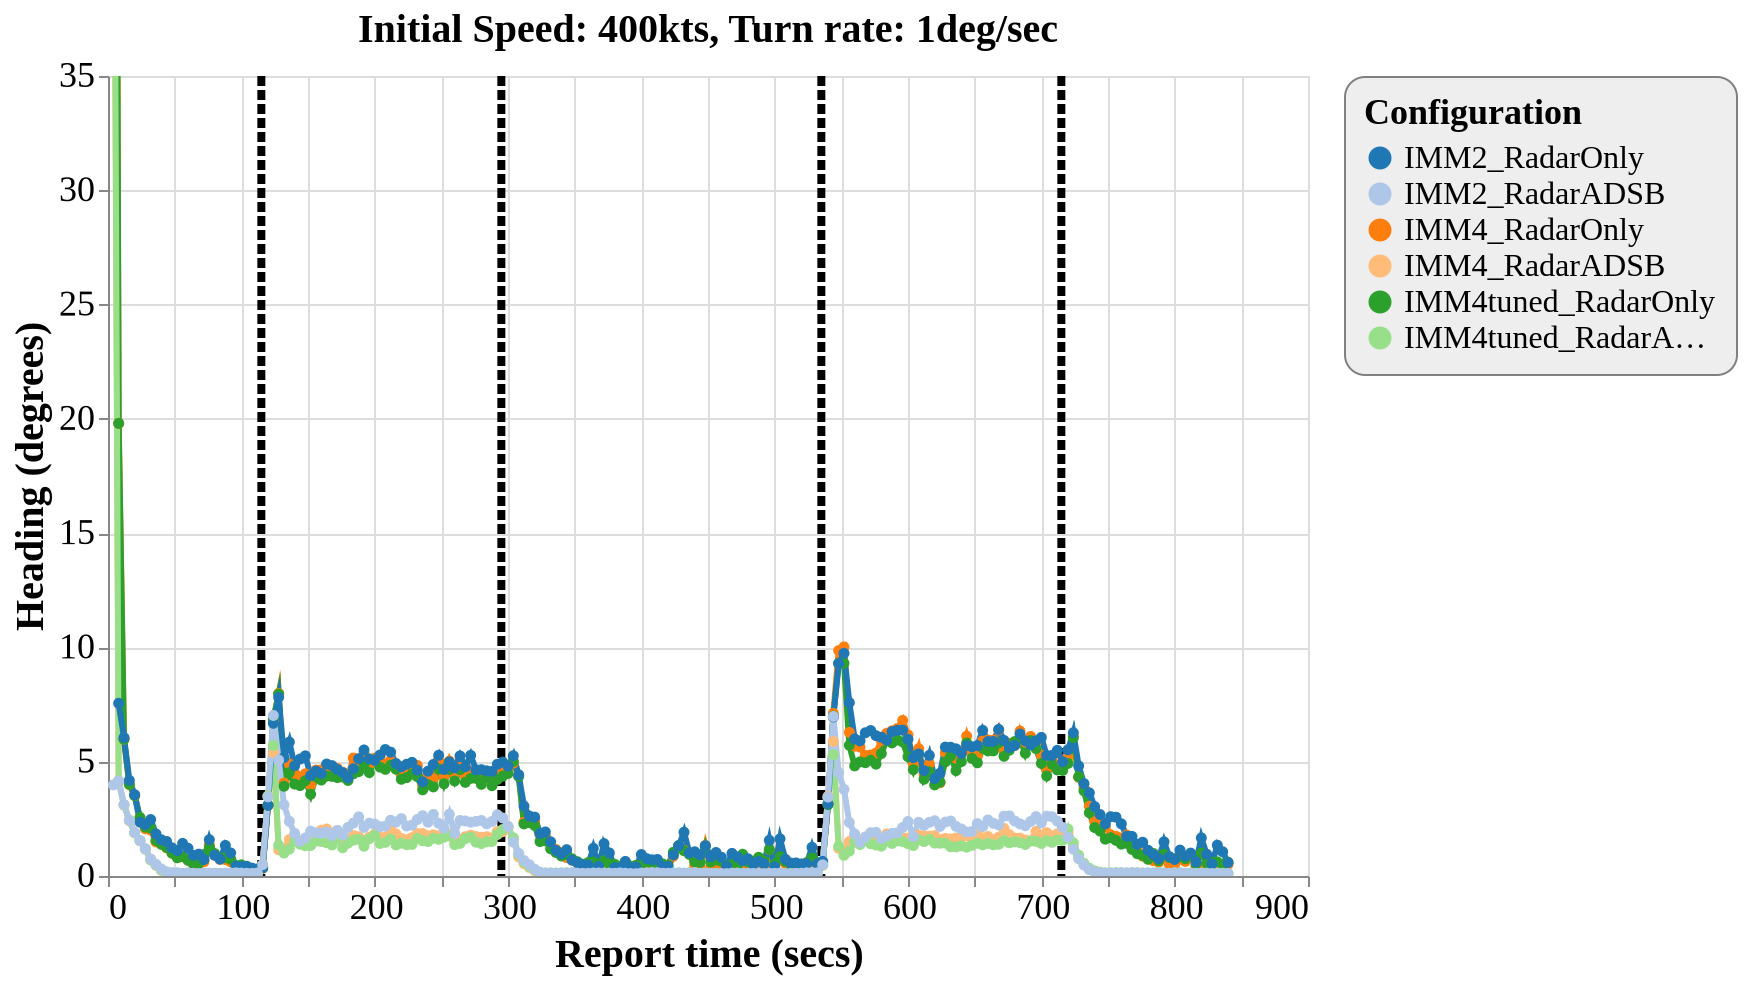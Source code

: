 {
  "config": {
    "view": {
      "continuousWidth": 600,
      "continuousHeight": 400
    },
    "axisX": {
      "labelFontSize": 18,
      "titleFontSize": 20
    },
    "axisY": {
      "labelFontSize": 18,
      "titleFontSize": 20
    },
    "font": "Times New Roman",
    "legend": {
      "cornerRadius": 10,
      "fillColor": "#EEEEEE",
      "labelFontSize": 16,
      "padding": 10,
      "strokeColor": "gray",
      "titleFontSize": 18
    },
    "title": {
      "fontSize": 20
    }
  },
  "layer": [
    {
      "data": {
        "name": "data-b0ef4c6667be0908cb94be1aa26bd823"
      },
      "mark": {
        "type": "rule",
        "strokeDash": [
          5,
          2
        ],
        "strokeWidth": 4
      },
      "encoding": {
        "color": {
          "type": "nominal",
          "field": "color",
          "scale": null
        },
        "x": {
          "type": "quantitative",
          "field": "tt"
        }
      }
    },
    {
      "data": {
        "name": "data-40e053f8187f42daae4b67de953e2182"
      },
      "mark": {
        "type": "line",
        "point": true,
        "strokeWidth": 3
      },
      "encoding": {
        "color": {
          "type": "ordinal",
          "field": "config",
          "scale": {
            "scheme": "category20"
          },
          "sort": [
            "IMM2_RadarOnly",
            "IMM2_RadarADSB",
            "IMM4_RadarOnly",
            "IMM4_RadarADSB",
            "IMM4tuned_RadarOnly",
            "IMM4tuned_RadarADSB"
          ],
          "title": "Configuration"
        },
        "x": {
          "type": "quantitative",
          "field": "time",
          "title": "Report time (secs)"
        },
        "y": {
          "type": "quantitative",
          "field": "rmse_hdg",
          "scale": {
            "domain": [
              0,
              35
            ],
            "zero": false
          },
          "title": "Heading (degrees)"
        }
      },
      "selection": {
        "selector114": {
          "type": "interval",
          "bind": "scales",
          "encodings": [
            "x",
            "y"
          ]
        }
      },
      "title": "Initial Speed: 400kts, Turn rate: 1deg/sec"
    }
  ],
  "$schema": "https://vega.github.io/schema/vega-lite/v4.8.1.json",
  "datasets": {
    "data-b0ef4c6667be0908cb94be1aa26bd823": [
      {
        "tt": 115,
        "color": "black"
      },
      {
        "tt": 295,
        "color": "black"
      },
      {
        "tt": 535,
        "color": "black"
      },
      {
        "tt": 715,
        "color": "black"
      }
    ],
    "data-40e053f8187f42daae4b67de953e2182": [
      {
        "scenario": "turns_new_04",
        "config": "IMM4_RadarOnly",
        "time": 4,
        "rmse_hdg": 90.0,
        "rmse_tr": 0.0,
        "p_uni": 0.0,
        "p_turn": 0.0
      },
      {
        "scenario": "turns_new_04",
        "config": "IMM4_RadarOnly",
        "time": 8,
        "rmse_hdg": 19.804597775656934,
        "rmse_tr": 0.0,
        "p_uni": 0.921475,
        "p_turn": 0.0123833333333333
      },
      {
        "scenario": "turns_new_04",
        "config": "IMM4_RadarOnly",
        "time": 12,
        "rmse_hdg": 5.982609993146561,
        "rmse_tr": 0.0003004850447791,
        "p_uni": 0.921373786407767,
        "p_turn": 0.0271126213592233
      },
      {
        "scenario": "turns_new_04",
        "config": "IMM4_RadarOnly",
        "time": 16,
        "rmse_hdg": 4.006997543091939,
        "rmse_tr": 0.0024832542608717,
        "p_uni": 0.890946551724138,
        "p_turn": 0.0383629310344827
      },
      {
        "scenario": "turns_new_04",
        "config": "IMM4_RadarOnly",
        "time": 20,
        "rmse_hdg": 3.5228131223614425,
        "rmse_tr": 0.008010843061587,
        "p_uni": 0.8536745901639344,
        "p_turn": 0.0511040983606557
      },
      {
        "scenario": "turns_new_04",
        "config": "IMM4_RadarOnly",
        "time": 24,
        "rmse_hdg": 2.517681894897329,
        "rmse_tr": 0.0148243401858869,
        "p_uni": 0.8242053097345132,
        "p_turn": 0.0591415929203539
      },
      {
        "scenario": "turns_new_04",
        "config": "IMM4_RadarOnly",
        "time": 28,
        "rmse_hdg": 2.0682208537774684,
        "rmse_tr": 0.0361422190796304,
        "p_uni": 0.8259183333333334,
        "p_turn": 0.065125
      },
      {
        "scenario": "turns_new_04",
        "config": "IMM4_RadarOnly",
        "time": 32,
        "rmse_hdg": 2.00726116669066,
        "rmse_tr": 0.0776179898465947,
        "p_uni": 0.8063417391304347,
        "p_turn": 0.0738704347826087
      },
      {
        "scenario": "turns_new_04",
        "config": "IMM4_RadarOnly",
        "time": 36,
        "rmse_hdg": 1.491267477189988,
        "rmse_tr": 0.0522897632836704,
        "p_uni": 0.8324909836065574,
        "p_turn": 0.0593754098360655
      },
      {
        "scenario": "turns_new_04",
        "config": "IMM4_RadarOnly",
        "time": 40,
        "rmse_hdg": 1.4191007100966533,
        "rmse_tr": 0.0291827289105502,
        "p_uni": 0.8225039682539682,
        "p_turn": 0.0631
      },
      {
        "scenario": "turns_new_04",
        "config": "IMM4_RadarOnly",
        "time": 44,
        "rmse_hdg": 1.2306440121678903,
        "rmse_tr": 0.0264069844705681,
        "p_uni": 0.8158225225225224,
        "p_turn": 0.0583018018018018
      },
      {
        "scenario": "turns_new_04",
        "config": "IMM4_RadarOnly",
        "time": 48,
        "rmse_hdg": 1.0000618401931582,
        "rmse_tr": 0.0168399665582865,
        "p_uni": 0.8358315789473685,
        "p_turn": 0.0522377192982456
      },
      {
        "scenario": "turns_new_04",
        "config": "IMM4_RadarOnly",
        "time": 52,
        "rmse_hdg": 0.8146372802082439,
        "rmse_tr": 0.0147524114661907,
        "p_uni": 0.8513720338983051,
        "p_turn": 0.0439898305084745
      },
      {
        "scenario": "turns_new_04",
        "config": "IMM4_RadarOnly",
        "time": 56,
        "rmse_hdg": 0.8708314236527364,
        "rmse_tr": 0.015807462705728,
        "p_uni": 0.846921052631579,
        "p_turn": 0.0510552631578947
      },
      {
        "scenario": "turns_new_04",
        "config": "IMM4_RadarOnly",
        "time": 60,
        "rmse_hdg": 0.7003460683009611,
        "rmse_tr": 0.0172106978260069,
        "p_uni": 0.8564068376068377,
        "p_turn": 0.0476111111111111
      },
      {
        "scenario": "turns_new_04",
        "config": "IMM4_RadarOnly",
        "time": 64,
        "rmse_hdg": 0.522130576563996,
        "rmse_tr": 0.0122651566560158,
        "p_uni": 0.8654813559322034,
        "p_turn": 0.0419669491525423
      },
      {
        "scenario": "turns_new_04",
        "config": "IMM4_RadarOnly",
        "time": 68,
        "rmse_hdg": 0.5243661139209619,
        "rmse_tr": 0.0124306361175007,
        "p_uni": 0.8605303571428572,
        "p_turn": 0.0463142857142857
      },
      {
        "scenario": "turns_new_04",
        "config": "IMM4_RadarOnly",
        "time": 72,
        "rmse_hdg": 0.6211265813733101,
        "rmse_tr": 0.0317257272558329,
        "p_uni": 0.8617035398230088,
        "p_turn": 0.0497955752212389
      },
      {
        "scenario": "turns_new_04",
        "config": "IMM4_RadarOnly",
        "time": 76,
        "rmse_hdg": 1.3660766767373138,
        "rmse_tr": 0.0607541258295248,
        "p_uni": 0.8599513274336282,
        "p_turn": 0.0534238938053097
      },
      {
        "scenario": "turns_new_04",
        "config": "IMM4_RadarOnly",
        "time": 80,
        "rmse_hdg": 0.9150365760361008,
        "rmse_tr": 0.0428056137032998,
        "p_uni": 0.8584266129032259,
        "p_turn": 0.0473701612903225
      },
      {
        "scenario": "turns_new_04",
        "config": "IMM4_RadarOnly",
        "time": 84,
        "rmse_hdg": 0.7276625984224123,
        "rmse_tr": 0.033355754215513,
        "p_uni": 0.8714375,
        "p_turn": 0.03959375
      },
      {
        "scenario": "turns_new_04",
        "config": "IMM4_RadarOnly",
        "time": 88,
        "rmse_hdg": 0.7193118404485804,
        "rmse_tr": 0.0290711246035354,
        "p_uni": 0.8621971428571428,
        "p_turn": 0.0467009523809523
      },
      {
        "scenario": "turns_new_04",
        "config": "IMM4_RadarOnly",
        "time": 92,
        "rmse_hdg": 0.6207028855032599,
        "rmse_tr": 0.015915305116049,
        "p_uni": 0.8698180180180181,
        "p_turn": 0.0433198198198198
      },
      {
        "scenario": "turns_new_04",
        "config": "IMM4_RadarOnly",
        "time": 96,
        "rmse_hdg": 0.4181265652423959,
        "rmse_tr": 0.0128438735480889,
        "p_uni": 0.8610114035087719,
        "p_turn": 0.0402850877192982
      },
      {
        "scenario": "turns_new_04",
        "config": "IMM4_RadarOnly",
        "time": 100,
        "rmse_hdg": 0.419111897479296,
        "rmse_tr": 0.0101199802371348,
        "p_uni": 0.8726565217391304,
        "p_turn": 0.0398260869565217
      },
      {
        "scenario": "turns_new_04",
        "config": "IMM4_RadarOnly",
        "time": 104,
        "rmse_hdg": 0.328340718033333,
        "rmse_tr": 0.0123928047741216,
        "p_uni": 0.8776991525423729,
        "p_turn": 0.0406516949152542
      },
      {
        "scenario": "turns_new_04",
        "config": "IMM4_RadarOnly",
        "time": 108,
        "rmse_hdg": 0.2625136050896085,
        "rmse_tr": 0.0097374828076136,
        "p_uni": 0.8686044642857143,
        "p_turn": 0.0385696428571428
      },
      {
        "scenario": "turns_new_04",
        "config": "IMM4_RadarOnly",
        "time": 112,
        "rmse_hdg": 0.25161737687971,
        "rmse_tr": 0.010373280894767,
        "p_uni": 0.8752582608695653,
        "p_turn": 0.0420591304347826
      },
      {
        "scenario": "turns_new_04",
        "config": "IMM4_RadarOnly",
        "time": 116,
        "rmse_hdg": 0.3344494495978173,
        "rmse_tr": 0.479768796917406,
        "p_uni": 0.8725610619469026,
        "p_turn": 0.0417991150442477
      },
      {
        "scenario": "turns_new_04",
        "config": "IMM4_RadarOnly",
        "time": 120,
        "rmse_hdg": 3.102252619980184,
        "rmse_tr": 0.9985326472640612,
        "p_uni": 0.8660408695652174,
        "p_turn": 0.0429973913043478
      },
      {
        "scenario": "turns_new_04",
        "config": "IMM4_RadarOnly",
        "time": 124,
        "rmse_hdg": 6.770748488356412,
        "rmse_tr": 0.9697111759062176,
        "p_uni": 0.7618475806451612,
        "p_turn": 0.1146709677419354
      },
      {
        "scenario": "turns_new_04",
        "config": "IMM4_RadarOnly",
        "time": 128,
        "rmse_hdg": 7.987582067799308,
        "rmse_tr": 0.8146893857778836,
        "p_uni": 0.3510470085470085,
        "p_turn": 0.4776709401709402
      },
      {
        "scenario": "turns_new_04",
        "config": "IMM4_RadarOnly",
        "time": 132,
        "rmse_hdg": 4.067567387660332,
        "rmse_tr": 0.5338034979968606,
        "p_uni": 0.0730894736842105,
        "p_turn": 0.8099254385964912
      },
      {
        "scenario": "turns_new_04",
        "config": "IMM4_RadarOnly",
        "time": 136,
        "rmse_hdg": 4.898889114811376,
        "rmse_tr": 0.371334991735167,
        "p_uni": 0.0992652173913043,
        "p_turn": 0.8106765217391304
      },
      {
        "scenario": "turns_new_04",
        "config": "IMM4_RadarOnly",
        "time": 140,
        "rmse_hdg": 4.493452929375,
        "rmse_tr": 0.2509179402101377,
        "p_uni": 0.1487421052631579,
        "p_turn": 0.7627368421052632
      },
      {
        "scenario": "turns_new_04",
        "config": "IMM4_RadarOnly",
        "time": 144,
        "rmse_hdg": 4.204748449188907,
        "rmse_tr": 0.2229139262624458,
        "p_uni": 0.1897243478260869,
        "p_turn": 0.7183
      },
      {
        "scenario": "turns_new_04",
        "config": "IMM4_RadarOnly",
        "time": 148,
        "rmse_hdg": 4.470824430831781,
        "rmse_tr": 0.2235925553913776,
        "p_uni": 0.2207140495867768,
        "p_turn": 0.6739611570247934
      },
      {
        "scenario": "turns_new_04",
        "config": "IMM4_RadarOnly",
        "time": 152,
        "rmse_hdg": 3.980106240902315,
        "rmse_tr": 0.1946967224663282,
        "p_uni": 0.1957930434782608,
        "p_turn": 0.7084104347826088
      },
      {
        "scenario": "turns_new_04",
        "config": "IMM4_RadarOnly",
        "time": 156,
        "rmse_hdg": 4.6312857279090975,
        "rmse_tr": 0.2017707187156612,
        "p_uni": 0.2088327586206896,
        "p_turn": 0.6911474137931035
      },
      {
        "scenario": "turns_new_04",
        "config": "IMM4_RadarOnly",
        "time": 160,
        "rmse_hdg": 4.640313883726857,
        "rmse_tr": 0.2004527627197171,
        "p_uni": 0.1801934426229508,
        "p_turn": 0.7295319672131148
      },
      {
        "scenario": "turns_new_04",
        "config": "IMM4_RadarOnly",
        "time": 164,
        "rmse_hdg": 4.851210283589388,
        "rmse_tr": 0.2070178913224318,
        "p_uni": 0.1955163793103448,
        "p_turn": 0.704573275862069
      },
      {
        "scenario": "turns_new_04",
        "config": "IMM4_RadarOnly",
        "time": 168,
        "rmse_hdg": 4.665123770298426,
        "rmse_tr": 0.1897873339257498,
        "p_uni": 0.1950381355932203,
        "p_turn": 0.7100135593220339
      },
      {
        "scenario": "turns_new_04",
        "config": "IMM4_RadarOnly",
        "time": 172,
        "rmse_hdg": 4.7061282621618,
        "rmse_tr": 0.1948631211481704,
        "p_uni": 0.210711475409836,
        "p_turn": 0.690461475409836
      },
      {
        "scenario": "turns_new_04",
        "config": "IMM4_RadarOnly",
        "time": 176,
        "rmse_hdg": 4.532671685326055,
        "rmse_tr": 0.2001692738007335,
        "p_uni": 0.2286060869565217,
        "p_turn": 0.6627260869565217
      },
      {
        "scenario": "turns_new_04",
        "config": "IMM4_RadarOnly",
        "time": 180,
        "rmse_hdg": 4.322191740708444,
        "rmse_tr": 0.1722466753094887,
        "p_uni": 0.2228577586206896,
        "p_turn": 0.6743034482758621
      },
      {
        "scenario": "turns_new_04",
        "config": "IMM4_RadarOnly",
        "time": 184,
        "rmse_hdg": 5.161637641921407,
        "rmse_tr": 0.1834769635858046,
        "p_uni": 0.2210158333333333,
        "p_turn": 0.6715466666666666
      },
      {
        "scenario": "turns_new_04",
        "config": "IMM4_RadarOnly",
        "time": 188,
        "rmse_hdg": 5.071676097924439,
        "rmse_tr": 0.1903071204149891,
        "p_uni": 0.2169903225806451,
        "p_turn": 0.6780459677419356
      },
      {
        "scenario": "turns_new_04",
        "config": "IMM4_RadarOnly",
        "time": 192,
        "rmse_hdg": 5.320426483281206,
        "rmse_tr": 0.2076120597011005,
        "p_uni": 0.202875,
        "p_turn": 0.6959383333333334
      },
      {
        "scenario": "turns_new_04",
        "config": "IMM4_RadarOnly",
        "time": 196,
        "rmse_hdg": 4.889190643103285,
        "rmse_tr": 0.188112958433051,
        "p_uni": 0.206591304347826,
        "p_turn": 0.6804773913043479
      },
      {
        "scenario": "turns_new_04",
        "config": "IMM4_RadarOnly",
        "time": 200,
        "rmse_hdg": 5.154005349428031,
        "rmse_tr": 0.2107277990539398,
        "p_uni": 0.2331159663865546,
        "p_turn": 0.6449840336134454
      },
      {
        "scenario": "turns_new_04",
        "config": "IMM4_RadarOnly",
        "time": 204,
        "rmse_hdg": 5.22920123712344,
        "rmse_tr": 0.2297319337913403,
        "p_uni": 0.2372122807017544,
        "p_turn": 0.6473026315789474
      },
      {
        "scenario": "turns_new_04",
        "config": "IMM4_RadarOnly",
        "time": 208,
        "rmse_hdg": 4.887305671193914,
        "rmse_tr": 0.2243358073818894,
        "p_uni": 0.2107745614035087,
        "p_turn": 0.6837807017543859
      },
      {
        "scenario": "turns_new_04",
        "config": "IMM4_RadarOnly",
        "time": 212,
        "rmse_hdg": 5.0543129963595925,
        "rmse_tr": 0.223048803848631,
        "p_uni": 0.1879093220338983,
        "p_turn": 0.7089533898305084
      },
      {
        "scenario": "turns_new_04",
        "config": "IMM4_RadarOnly",
        "time": 216,
        "rmse_hdg": 4.706872035799725,
        "rmse_tr": 0.2044225212962474,
        "p_uni": 0.1973877049180327,
        "p_turn": 0.6982418032786886
      },
      {
        "scenario": "turns_new_04",
        "config": "IMM4_RadarOnly",
        "time": 220,
        "rmse_hdg": 4.445904375702964,
        "rmse_tr": 0.2023117743362647,
        "p_uni": 0.2012236842105263,
        "p_turn": 0.6919412280701754
      },
      {
        "scenario": "turns_new_04",
        "config": "IMM4_RadarOnly",
        "time": 224,
        "rmse_hdg": 4.646538829090963,
        "rmse_tr": 0.1786934409354001,
        "p_uni": 0.2138,
        "p_turn": 0.6758525
      },
      {
        "scenario": "turns_new_04",
        "config": "IMM4_RadarOnly",
        "time": 228,
        "rmse_hdg": 4.798954499296256,
        "rmse_tr": 0.1644817173757533,
        "p_uni": 0.1865438596491228,
        "p_turn": 0.697719298245614
      },
      {
        "scenario": "turns_new_04",
        "config": "IMM4_RadarOnly",
        "time": 232,
        "rmse_hdg": 4.837484358345336,
        "rmse_tr": 0.1625542356021371,
        "p_uni": 0.1991439024390244,
        "p_turn": 0.6955780487804878
      },
      {
        "scenario": "turns_new_04",
        "config": "IMM4_RadarOnly",
        "time": 236,
        "rmse_hdg": 3.9570197297512455,
        "rmse_tr": 0.1704015563034123,
        "p_uni": 0.17292578125,
        "p_turn": 0.72697109375
      },
      {
        "scenario": "turns_new_04",
        "config": "IMM4_RadarOnly",
        "time": 240,
        "rmse_hdg": 4.392435839278911,
        "rmse_tr": 0.1555736700672122,
        "p_uni": 0.1915927272727272,
        "p_turn": 0.7078318181818183
      },
      {
        "scenario": "turns_new_04",
        "config": "IMM4_RadarOnly",
        "time": 244,
        "rmse_hdg": 4.263647261897294,
        "rmse_tr": 0.1512723656027145,
        "p_uni": 0.2096446280991735,
        "p_turn": 0.6844801652892563
      },
      {
        "scenario": "turns_new_04",
        "config": "IMM4_RadarOnly",
        "time": 248,
        "rmse_hdg": 5.046895500897831,
        "rmse_tr": 0.2064754454383511,
        "p_uni": 0.1821327586206896,
        "p_turn": 0.7221284482758621
      },
      {
        "scenario": "turns_new_04",
        "config": "IMM4_RadarOnly",
        "time": 252,
        "rmse_hdg": 4.364736071468467,
        "rmse_tr": 0.1765180974166567,
        "p_uni": 0.1670275229357798,
        "p_turn": 0.7322192660550458
      },
      {
        "scenario": "turns_new_04",
        "config": "IMM4_RadarOnly",
        "time": 256,
        "rmse_hdg": 5.028138159818079,
        "rmse_tr": 0.2064465928590854,
        "p_uni": 0.17248828125,
        "p_turn": 0.73613515625
      },
      {
        "scenario": "turns_new_04",
        "config": "IMM4_RadarOnly",
        "time": 260,
        "rmse_hdg": 4.469927747927804,
        "rmse_tr": 0.1712808057161679,
        "p_uni": 0.1742101694915254,
        "p_turn": 0.7213084745762712
      },
      {
        "scenario": "turns_new_04",
        "config": "IMM4_RadarOnly",
        "time": 264,
        "rmse_hdg": 4.748016283559627,
        "rmse_tr": 0.1997270964846168,
        "p_uni": 0.1901412280701754,
        "p_turn": 0.7048166666666666
      },
      {
        "scenario": "turns_new_04",
        "config": "IMM4_RadarOnly",
        "time": 268,
        "rmse_hdg": 4.372503188973487,
        "rmse_tr": 0.190699023769569,
        "p_uni": 0.1662058333333333,
        "p_turn": 0.7378216666666667
      },
      {
        "scenario": "turns_new_04",
        "config": "IMM4_RadarOnly",
        "time": 272,
        "rmse_hdg": 4.585327389523574,
        "rmse_tr": 0.1825968267808684,
        "p_uni": 0.1639486725663717,
        "p_turn": 0.7311893805309734
      },
      {
        "scenario": "turns_new_04",
        "config": "IMM4_RadarOnly",
        "time": 276,
        "rmse_hdg": 4.40867525873249,
        "rmse_tr": 0.1905348707192465,
        "p_uni": 0.1834336,
        "p_turn": 0.7124624
      },
      {
        "scenario": "turns_new_04",
        "config": "IMM4_RadarOnly",
        "time": 280,
        "rmse_hdg": 4.371471649263832,
        "rmse_tr": 0.1655292939115525,
        "p_uni": 0.1580142857142857,
        "p_turn": 0.7464642857142858
      },
      {
        "scenario": "turns_new_04",
        "config": "IMM4_RadarOnly",
        "time": 284,
        "rmse_hdg": 4.394860330146027,
        "rmse_tr": 0.1634031385921163,
        "p_uni": 0.1940210526315789,
        "p_turn": 0.6994815789473684
      },
      {
        "scenario": "turns_new_04",
        "config": "IMM4_RadarOnly",
        "time": 288,
        "rmse_hdg": 4.183046808076538,
        "rmse_tr": 0.1672758441940959,
        "p_uni": 0.1557440677966101,
        "p_turn": 0.7583711864406779
      },
      {
        "scenario": "turns_new_04",
        "config": "IMM4_RadarOnly",
        "time": 292,
        "rmse_hdg": 4.555306285480464,
        "rmse_tr": 0.1682301334931588,
        "p_uni": 0.1802226890756302,
        "p_turn": 0.7194084033613446
      },
      {
        "scenario": "turns_new_04",
        "config": "IMM4_RadarOnly",
        "time": 296,
        "rmse_hdg": 4.555093181858397,
        "rmse_tr": 0.4207814434112631,
        "p_uni": 0.1831440366972477,
        "p_turn": 0.7201642201834862
      },
      {
        "scenario": "turns_new_04",
        "config": "IMM4_RadarOnly",
        "time": 300,
        "rmse_hdg": 4.753723613019205,
        "rmse_tr": 0.969342582843334,
        "p_uni": 0.1958708661417322,
        "p_turn": 0.6978559055118111
      },
      {
        "scenario": "turns_new_04",
        "config": "IMM4_RadarOnly",
        "time": 304,
        "rmse_hdg": 4.944258183292093,
        "rmse_tr": 0.8387236260725003,
        "p_uni": 0.2783474576271186,
        "p_turn": 0.5828703389830509
      },
      {
        "scenario": "turns_new_04",
        "config": "IMM4_RadarOnly",
        "time": 308,
        "rmse_hdg": 4.400676287312471,
        "rmse_tr": 0.6671215120763233,
        "p_uni": 0.3579964285714285,
        "p_turn": 0.4904125
      },
      {
        "scenario": "turns_new_04",
        "config": "IMM4_RadarOnly",
        "time": 312,
        "rmse_hdg": 2.353662799006811,
        "rmse_tr": 0.4326053131484699,
        "p_uni": 0.4867160714285714,
        "p_turn": 0.3499919642857143
      },
      {
        "scenario": "turns_new_04",
        "config": "IMM4_RadarOnly",
        "time": 316,
        "rmse_hdg": 2.5614375622531043,
        "rmse_tr": 0.2780070281601204,
        "p_uni": 0.577302752293578,
        "p_turn": 0.2581761467889908
      },
      {
        "scenario": "turns_new_04",
        "config": "IMM4_RadarOnly",
        "time": 320,
        "rmse_hdg": 2.4429959909432357,
        "rmse_tr": 0.1858775184059102,
        "p_uni": 0.6375218487394958,
        "p_turn": 0.2049789915966386
      },
      {
        "scenario": "turns_new_04",
        "config": "IMM4_RadarOnly",
        "time": 324,
        "rmse_hdg": 1.83795762608775,
        "rmse_tr": 0.1203309431624008,
        "p_uni": 0.739533613445378,
        "p_turn": 0.1188756302521008
      },
      {
        "scenario": "turns_new_04",
        "config": "IMM4_RadarOnly",
        "time": 328,
        "rmse_hdg": 1.7175303133739717,
        "rmse_tr": 0.0937573765651394,
        "p_uni": 0.7657858490566037,
        "p_turn": 0.1074669811320754
      },
      {
        "scenario": "turns_new_04",
        "config": "IMM4_RadarOnly",
        "time": 332,
        "rmse_hdg": 1.3846855433830625,
        "rmse_tr": 0.0658752451830574,
        "p_uni": 0.8185657657657658,
        "p_turn": 0.0691666666666666
      },
      {
        "scenario": "turns_new_04",
        "config": "IMM4_RadarOnly",
        "time": 336,
        "rmse_hdg": 1.1583859006120738,
        "rmse_tr": 0.0457562784494528,
        "p_uni": 0.850882456140351,
        "p_turn": 0.0507605263157894
      },
      {
        "scenario": "turns_new_04",
        "config": "IMM4_RadarOnly",
        "time": 340,
        "rmse_hdg": 1.013571936359447,
        "rmse_tr": 0.0367934526498225,
        "p_uni": 0.8488754385964912,
        "p_turn": 0.0501473684210526
      },
      {
        "scenario": "turns_new_04",
        "config": "IMM4_RadarOnly",
        "time": 344,
        "rmse_hdg": 0.8076567350733875,
        "rmse_tr": 0.033733994622078,
        "p_uni": 0.8494478632478633,
        "p_turn": 0.0554726495726495
      },
      {
        "scenario": "turns_new_04",
        "config": "IMM4_RadarOnly",
        "time": 348,
        "rmse_hdg": 0.6956695626163905,
        "rmse_tr": 0.0234395545883074,
        "p_uni": 0.8510736842105263,
        "p_turn": 0.0473754385964912
      },
      {
        "scenario": "turns_new_04",
        "config": "IMM4_RadarOnly",
        "time": 352,
        "rmse_hdg": 0.578927143229732,
        "rmse_tr": 0.0187180760678392,
        "p_uni": 0.8683283185840708,
        "p_turn": 0.0445973451327433
      },
      {
        "scenario": "turns_new_04",
        "config": "IMM4_RadarOnly",
        "time": 356,
        "rmse_hdg": 0.4438618403662745,
        "rmse_tr": 0.0172271767578909,
        "p_uni": 0.8596152380952381,
        "p_turn": 0.047207619047619
      },
      {
        "scenario": "turns_new_04",
        "config": "IMM4_RadarOnly",
        "time": 360,
        "rmse_hdg": 0.4712000257700669,
        "rmse_tr": 0.0166868479005815,
        "p_uni": 0.8722508928571429,
        "p_turn": 0.0405196428571428
      },
      {
        "scenario": "turns_new_04",
        "config": "IMM4_RadarOnly",
        "time": 364,
        "rmse_hdg": 0.4560238575126182,
        "rmse_tr": 0.0149820754973033,
        "p_uni": 0.8639827586206896,
        "p_turn": 0.0430974137931034
      },
      {
        "scenario": "turns_new_04",
        "config": "IMM4_RadarOnly",
        "time": 368,
        "rmse_hdg": 0.3597319552750613,
        "rmse_tr": 0.0120615493802134,
        "p_uni": 0.8730495575221239,
        "p_turn": 0.0380203539823008
      },
      {
        "scenario": "turns_new_04",
        "config": "IMM4_RadarOnly",
        "time": 372,
        "rmse_hdg": 0.3571897891241362,
        "rmse_tr": 0.0128555576944901,
        "p_uni": 0.8691254545454546,
        "p_turn": 0.0464536363636363
      },
      {
        "scenario": "turns_new_04",
        "config": "IMM4_RadarOnly",
        "time": 376,
        "rmse_hdg": 0.3246191402349763,
        "rmse_tr": 0.0137363976605824,
        "p_uni": 0.8749663793103448,
        "p_turn": 0.0412137931034482
      },
      {
        "scenario": "turns_new_04",
        "config": "IMM4_RadarOnly",
        "time": 380,
        "rmse_hdg": 0.2931169457053781,
        "rmse_tr": 0.0117452603355939,
        "p_uni": 0.8751184210526315,
        "p_turn": 0.0415166666666666
      },
      {
        "scenario": "turns_new_04",
        "config": "IMM4_RadarOnly",
        "time": 384,
        "rmse_hdg": 0.2874257457536379,
        "rmse_tr": 0.0077951201597592,
        "p_uni": 0.8819525423728815,
        "p_turn": 0.0369423728813559
      },
      {
        "scenario": "turns_new_04",
        "config": "IMM4_RadarOnly",
        "time": 388,
        "rmse_hdg": 0.5043005138451315,
        "rmse_tr": 0.0302259097437068,
        "p_uni": 0.8708280991735537,
        "p_turn": 0.0408669421487603
      },
      {
        "scenario": "turns_new_04",
        "config": "IMM4_RadarOnly",
        "time": 392,
        "rmse_hdg": 0.2858944773407013,
        "rmse_tr": 0.0165084563310681,
        "p_uni": 0.8813234782608695,
        "p_turn": 0.0383991304347826
      },
      {
        "scenario": "turns_new_04",
        "config": "IMM4_RadarOnly",
        "time": 396,
        "rmse_hdg": 0.2940417495164861,
        "rmse_tr": 0.0109999040863207,
        "p_uni": 0.8810733944954129,
        "p_turn": 0.0377550458715596
      },
      {
        "scenario": "turns_new_04",
        "config": "IMM4_RadarOnly",
        "time": 400,
        "rmse_hdg": 0.3681308924585129,
        "rmse_tr": 0.0160689058281288,
        "p_uni": 0.8762867256637168,
        "p_turn": 0.0412141592920353
      },
      {
        "scenario": "turns_new_04",
        "config": "IMM4_RadarOnly",
        "time": 404,
        "rmse_hdg": 0.3770022569619279,
        "rmse_tr": 0.0145664418465929,
        "p_uni": 0.8715719298245614,
        "p_turn": 0.0461684210526315
      },
      {
        "scenario": "turns_new_04",
        "config": "IMM4_RadarOnly",
        "time": 408,
        "rmse_hdg": 0.4378191407419272,
        "rmse_tr": 0.0138040950445873,
        "p_uni": 0.8734856,
        "p_turn": 0.0437904
      },
      {
        "scenario": "turns_new_04",
        "config": "IMM4_RadarOnly",
        "time": 412,
        "rmse_hdg": 0.4189459965574271,
        "rmse_tr": 0.011525493823434,
        "p_uni": 0.8815307086614174,
        "p_turn": 0.0408291338582677
      },
      {
        "scenario": "turns_new_04",
        "config": "IMM4_RadarOnly",
        "time": 416,
        "rmse_hdg": 0.3539168586789042,
        "rmse_tr": 0.0111853220146506,
        "p_uni": 0.8783314285714285,
        "p_turn": 0.0413980952380952
      },
      {
        "scenario": "turns_new_04",
        "config": "IMM4_RadarOnly",
        "time": 420,
        "rmse_hdg": 0.3011326444695398,
        "rmse_tr": 0.0129711351787762,
        "p_uni": 0.8739026086956522,
        "p_turn": 0.0450930434782608
      },
      {
        "scenario": "turns_new_04",
        "config": "IMM4_RadarOnly",
        "time": 424,
        "rmse_hdg": 0.8657231442557124,
        "rmse_tr": 0.0372784350362243,
        "p_uni": 0.86268828125,
        "p_turn": 0.0493609375
      },
      {
        "scenario": "turns_new_04",
        "config": "IMM4_RadarOnly",
        "time": 428,
        "rmse_hdg": 1.3060937445548135,
        "rmse_tr": 0.0568714905271754,
        "p_uni": 0.8518869565217391,
        "p_turn": 0.0604904347826086
      },
      {
        "scenario": "turns_new_04",
        "config": "IMM4_RadarOnly",
        "time": 432,
        "rmse_hdg": 1.1235057873626129,
        "rmse_tr": 0.0498672899822066,
        "p_uni": 0.8630627118644068,
        "p_turn": 0.0528779661016949
      },
      {
        "scenario": "turns_new_04",
        "config": "IMM4_RadarOnly",
        "time": 436,
        "rmse_hdg": 0.9787709445950412,
        "rmse_tr": 0.0478018387211618,
        "p_uni": 0.8464264462809917,
        "p_turn": 0.0528727272727272
      },
      {
        "scenario": "turns_new_04",
        "config": "IMM4_RadarOnly",
        "time": 440,
        "rmse_hdg": 0.442466860992915,
        "rmse_tr": 0.0365204934565196,
        "p_uni": 0.8683942307692308,
        "p_turn": 0.0451096153846153
      },
      {
        "scenario": "turns_new_04",
        "config": "IMM4_RadarOnly",
        "time": 444,
        "rmse_hdg": 0.4117712417781957,
        "rmse_tr": 0.0294522008812947,
        "p_uni": 0.8695034188034187,
        "p_turn": 0.0463076923076923
      },
      {
        "scenario": "turns_new_04",
        "config": "IMM4_RadarOnly",
        "time": 448,
        "rmse_hdg": 1.3318280996271727,
        "rmse_tr": 0.0372312783416917,
        "p_uni": 0.8633208695652175,
        "p_turn": 0.051611304347826
      },
      {
        "scenario": "turns_new_04",
        "config": "IMM4_RadarOnly",
        "time": 452,
        "rmse_hdg": 0.3798569524805695,
        "rmse_tr": 0.0250369639776349,
        "p_uni": 0.8629521739130436,
        "p_turn": 0.0471391304347826
      },
      {
        "scenario": "turns_new_04",
        "config": "IMM4_RadarOnly",
        "time": 456,
        "rmse_hdg": 0.4745057825832241,
        "rmse_tr": 0.0224111487917048,
        "p_uni": 0.871433606557377,
        "p_turn": 0.0444442622950819
      },
      {
        "scenario": "turns_new_04",
        "config": "IMM4_RadarOnly",
        "time": 460,
        "rmse_hdg": 0.4578479681125205,
        "rmse_tr": 0.014616536623193,
        "p_uni": 0.8751,
        "p_turn": 0.0426438095238095
      },
      {
        "scenario": "turns_new_04",
        "config": "IMM4_RadarOnly",
        "time": 464,
        "rmse_hdg": 0.3665211034827964,
        "rmse_tr": 0.0152550624326667,
        "p_uni": 0.8655701754385965,
        "p_turn": 0.0493368421052631
      },
      {
        "scenario": "turns_new_04",
        "config": "IMM4_RadarOnly",
        "time": 468,
        "rmse_hdg": 0.4230027847806727,
        "rmse_tr": 0.0161848511509887,
        "p_uni": 0.877822033898305,
        "p_turn": 0.0426669491525423
      },
      {
        "scenario": "turns_new_04",
        "config": "IMM4_RadarOnly",
        "time": 472,
        "rmse_hdg": 0.3337129722172736,
        "rmse_tr": 0.0126330243547547,
        "p_uni": 0.8797026086956522,
        "p_turn": 0.0411947826086956
      },
      {
        "scenario": "turns_new_04",
        "config": "IMM4_RadarOnly",
        "time": 476,
        "rmse_hdg": 0.6833001703548901,
        "rmse_tr": 0.0316566821747919,
        "p_uni": 0.8645885964912281,
        "p_turn": 0.047228947368421
      },
      {
        "scenario": "turns_new_04",
        "config": "IMM4_RadarOnly",
        "time": 480,
        "rmse_hdg": 0.4065132119045961,
        "rmse_tr": 0.0174121065064354,
        "p_uni": 0.8765880341880342,
        "p_turn": 0.0414965811965812
      },
      {
        "scenario": "turns_new_04",
        "config": "IMM4_RadarOnly",
        "time": 484,
        "rmse_hdg": 0.4681295751662129,
        "rmse_tr": 0.0165186762988644,
        "p_uni": 0.8660162393162393,
        "p_turn": 0.0446179487179487
      },
      {
        "scenario": "turns_new_04",
        "config": "IMM4_RadarOnly",
        "time": 488,
        "rmse_hdg": 0.648947866421745,
        "rmse_tr": 0.0210161091095679,
        "p_uni": 0.856478947368421,
        "p_turn": 0.0512675438596491
      },
      {
        "scenario": "turns_new_04",
        "config": "IMM4_RadarOnly",
        "time": 492,
        "rmse_hdg": 0.3919515919347279,
        "rmse_tr": 0.0200066606555975,
        "p_uni": 0.8718848739495798,
        "p_turn": 0.0452058823529411
      },
      {
        "scenario": "turns_new_04",
        "config": "IMM4_RadarOnly",
        "time": 496,
        "rmse_hdg": 1.1534675121507754,
        "rmse_tr": 0.0467694217360425,
        "p_uni": 0.8558428571428572,
        "p_turn": 0.0595373015873015
      },
      {
        "scenario": "turns_new_04",
        "config": "IMM4_RadarOnly",
        "time": 500,
        "rmse_hdg": 0.3035347316755282,
        "rmse_tr": 0.0376931561041791,
        "p_uni": 0.863225641025641,
        "p_turn": 0.0505418803418803
      },
      {
        "scenario": "turns_new_04",
        "config": "IMM4_RadarOnly",
        "time": 504,
        "rmse_hdg": 0.6974936165534024,
        "rmse_tr": 0.026834730171232,
        "p_uni": 0.8644176991150442,
        "p_turn": 0.0536477876106194
      },
      {
        "scenario": "turns_new_04",
        "config": "IMM4_RadarOnly",
        "time": 508,
        "rmse_hdg": 0.5490495168022883,
        "rmse_tr": 0.0210649899514073,
        "p_uni": 0.8771446280991736,
        "p_turn": 0.042795867768595
      },
      {
        "scenario": "turns_new_04",
        "config": "IMM4_RadarOnly",
        "time": 512,
        "rmse_hdg": 0.4097255178775175,
        "rmse_tr": 0.0159200589151569,
        "p_uni": 0.8762336206896552,
        "p_turn": 0.0433491379310344
      },
      {
        "scenario": "turns_new_04",
        "config": "IMM4_RadarOnly",
        "time": 516,
        "rmse_hdg": 0.4088755311827792,
        "rmse_tr": 0.0148211956332814,
        "p_uni": 0.87614,
        "p_turn": 0.0444296
      },
      {
        "scenario": "turns_new_04",
        "config": "IMM4_RadarOnly",
        "time": 520,
        "rmse_hdg": 0.3943673414470319,
        "rmse_tr": 0.0124085196538507,
        "p_uni": 0.8777544,
        "p_turn": 0.0421848
      },
      {
        "scenario": "turns_new_04",
        "config": "IMM4_RadarOnly",
        "time": 524,
        "rmse_hdg": 0.3699868450184737,
        "rmse_tr": 0.0157662207524238,
        "p_uni": 0.8622070796460177,
        "p_turn": 0.051262831858407
      },
      {
        "scenario": "turns_new_04",
        "config": "IMM4_RadarOnly",
        "time": 528,
        "rmse_hdg": 0.4451408838829186,
        "rmse_tr": 0.023336391204973,
        "p_uni": 0.8543292682926829,
        "p_turn": 0.0523495934959349
      },
      {
        "scenario": "turns_new_04",
        "config": "IMM4_RadarOnly",
        "time": 532,
        "rmse_hdg": 0.3624607258418172,
        "rmse_tr": 0.0174903416570989,
        "p_uni": 0.8695957264957265,
        "p_turn": 0.0474068376068376
      },
      {
        "scenario": "turns_new_04",
        "config": "IMM4_RadarOnly",
        "time": 536,
        "rmse_hdg": 0.4920025063922915,
        "rmse_tr": 0.4081664947143597,
        "p_uni": 0.8694240740740741,
        "p_turn": 0.0453712962962963
      },
      {
        "scenario": "turns_new_04",
        "config": "IMM4_RadarOnly",
        "time": 540,
        "rmse_hdg": 3.14575615509484,
        "rmse_tr": 0.997336083114878,
        "p_uni": 0.8656829268292683,
        "p_turn": 0.0453699186991869
      },
      {
        "scenario": "turns_new_04",
        "config": "IMM4_RadarOnly",
        "time": 544,
        "rmse_hdg": 7.114791316358713,
        "rmse_tr": 0.983100719322966,
        "p_uni": 0.82441,
        "p_turn": 0.0750433333333333
      },
      {
        "scenario": "turns_new_04",
        "config": "IMM4_RadarOnly",
        "time": 548,
        "rmse_hdg": 9.861899810526223,
        "rmse_tr": 0.9247332896828248,
        "p_uni": 0.6784971428571428,
        "p_turn": 0.2002895238095238
      },
      {
        "scenario": "turns_new_04",
        "config": "IMM4_RadarOnly",
        "time": 552,
        "rmse_hdg": 10.022090821633425,
        "rmse_tr": 0.7872718126433581,
        "p_uni": 0.4012068965517241,
        "p_turn": 0.4612965517241379
      },
      {
        "scenario": "turns_new_04",
        "config": "IMM4_RadarOnly",
        "time": 556,
        "rmse_hdg": 6.280688658179305,
        "rmse_tr": 0.4911096440714639,
        "p_uni": 0.1200303571428571,
        "p_turn": 0.7821526785714286
      },
      {
        "scenario": "turns_new_04",
        "config": "IMM4_RadarOnly",
        "time": 560,
        "rmse_hdg": 5.678419206993075,
        "rmse_tr": 0.2877883017231514,
        "p_uni": 0.1112765217391304,
        "p_turn": 0.7979921739130434
      },
      {
        "scenario": "turns_new_04",
        "config": "IMM4_RadarOnly",
        "time": 564,
        "rmse_hdg": 5.641875310971116,
        "rmse_tr": 0.2505795284588201,
        "p_uni": 0.1811355371900826,
        "p_turn": 0.7161033057851239
      },
      {
        "scenario": "turns_new_04",
        "config": "IMM4_RadarOnly",
        "time": 568,
        "rmse_hdg": 5.275209564522819,
        "rmse_tr": 0.2516098585457875,
        "p_uni": 0.2194100917431192,
        "p_turn": 0.6786045871559633
      },
      {
        "scenario": "turns_new_04",
        "config": "IMM4_RadarOnly",
        "time": 572,
        "rmse_hdg": 5.294466940161895,
        "rmse_tr": 0.2434671892534816,
        "p_uni": 0.2545102803738318,
        "p_turn": 0.6353794392523365
      },
      {
        "scenario": "turns_new_04",
        "config": "IMM4_RadarOnly",
        "time": 576,
        "rmse_hdg": 5.376215284176254,
        "rmse_tr": 0.2433968006901629,
        "p_uni": 0.275325,
        "p_turn": 0.6105629310344828
      },
      {
        "scenario": "turns_new_04",
        "config": "IMM4_RadarOnly",
        "time": 580,
        "rmse_hdg": 5.925835460240364,
        "rmse_tr": 0.2419459699363084,
        "p_uni": 0.3202131578947368,
        "p_turn": 0.5555543859649122
      },
      {
        "scenario": "turns_new_04",
        "config": "IMM4_RadarOnly",
        "time": 584,
        "rmse_hdg": 6.24467429436756,
        "rmse_tr": 0.2634434615546521,
        "p_uni": 0.3158034188034188,
        "p_turn": 0.5582897435897436
      },
      {
        "scenario": "turns_new_04",
        "config": "IMM4_RadarOnly",
        "time": 588,
        "rmse_hdg": 6.352348365472784,
        "rmse_tr": 0.2541915088322054,
        "p_uni": 0.3199982905982906,
        "p_turn": 0.5365820512820513
      },
      {
        "scenario": "turns_new_04",
        "config": "IMM4_RadarOnly",
        "time": 592,
        "rmse_hdg": 6.451228432200704,
        "rmse_tr": 0.2803907411793949,
        "p_uni": 0.2993008695652174,
        "p_turn": 0.5696556521739131
      },
      {
        "scenario": "turns_new_04",
        "config": "IMM4_RadarOnly",
        "time": 596,
        "rmse_hdg": 6.805904483406136,
        "rmse_tr": 0.2759868498396322,
        "p_uni": 0.2558311926605504,
        "p_turn": 0.6098917431192661
      },
      {
        "scenario": "turns_new_04",
        "config": "IMM4_RadarOnly",
        "time": 600,
        "rmse_hdg": 6.17323447030269,
        "rmse_tr": 0.2120526180770549,
        "p_uni": 0.19723,
        "p_turn": 0.6847408333333332
      },
      {
        "scenario": "turns_new_04",
        "config": "IMM4_RadarOnly",
        "time": 604,
        "rmse_hdg": 4.865720488879062,
        "rmse_tr": 0.1707564202094171,
        "p_uni": 0.1885572649572649,
        "p_turn": 0.6832324786324786
      },
      {
        "scenario": "turns_new_04",
        "config": "IMM4_RadarOnly",
        "time": 608,
        "rmse_hdg": 5.570536915075804,
        "rmse_tr": 0.2224134394189974,
        "p_uni": 0.2224572649572649,
        "p_turn": 0.6515940170940171
      },
      {
        "scenario": "turns_new_04",
        "config": "IMM4_RadarOnly",
        "time": 612,
        "rmse_hdg": 4.45430777648698,
        "rmse_tr": 0.1863651025957307,
        "p_uni": 0.2115965517241379,
        "p_turn": 0.6554758620689656
      },
      {
        "scenario": "turns_new_04",
        "config": "IMM4_RadarOnly",
        "time": 616,
        "rmse_hdg": 4.894324800855697,
        "rmse_tr": 0.2227820625025303,
        "p_uni": 0.213414406779661,
        "p_turn": 0.6592135593220338
      },
      {
        "scenario": "turns_new_04",
        "config": "IMM4_RadarOnly",
        "time": 620,
        "rmse_hdg": 4.275308107947471,
        "rmse_tr": 0.1937339780144106,
        "p_uni": 0.2026220338983051,
        "p_turn": 0.6624101694915254
      },
      {
        "scenario": "turns_new_04",
        "config": "IMM4_RadarOnly",
        "time": 624,
        "rmse_hdg": 4.077855328174618,
        "rmse_tr": 0.1515100904960586,
        "p_uni": 0.1839353982300885,
        "p_turn": 0.6905628318584072
      },
      {
        "scenario": "turns_new_04",
        "config": "IMM4_RadarOnly",
        "time": 628,
        "rmse_hdg": 5.387419681336989,
        "rmse_tr": 0.182988290413817,
        "p_uni": 0.2110657142857142,
        "p_turn": 0.6511914285714285
      },
      {
        "scenario": "turns_new_04",
        "config": "IMM4_RadarOnly",
        "time": 632,
        "rmse_hdg": 5.558752736874906,
        "rmse_tr": 0.1720112413270049,
        "p_uni": 0.2010942857142857,
        "p_turn": 0.6790157142857143
      },
      {
        "scenario": "turns_new_04",
        "config": "IMM4_RadarOnly",
        "time": 636,
        "rmse_hdg": 5.155958496113855,
        "rmse_tr": 0.1387170998247288,
        "p_uni": 0.1476756756756757,
        "p_turn": 0.7558594594594594
      },
      {
        "scenario": "turns_new_04",
        "config": "IMM4_RadarOnly",
        "time": 640,
        "rmse_hdg": 5.351720827433801,
        "rmse_tr": 0.1350636167270086,
        "p_uni": 0.1473380281690141,
        "p_turn": 0.7682633802816902
      },
      {
        "scenario": "turns_new_04",
        "config": "IMM4_RadarOnly",
        "time": 644,
        "rmse_hdg": 6.11953661779807,
        "rmse_tr": 0.1723592257881362,
        "p_uni": 0.1131314285714285,
        "p_turn": 0.8097757142857143
      },
      {
        "scenario": "turns_new_04",
        "config": "IMM4_RadarOnly",
        "time": 648,
        "rmse_hdg": 5.384908105330781,
        "rmse_tr": 0.1588627394954525,
        "p_uni": 0.1315228571428571,
        "p_turn": 0.7740128571428572
      },
      {
        "scenario": "turns_new_04",
        "config": "IMM4_RadarOnly",
        "time": 652,
        "rmse_hdg": 5.252119218079601,
        "rmse_tr": 0.1489741473509661,
        "p_uni": 0.1428671052631579,
        "p_turn": 0.7695723684210526
      },
      {
        "scenario": "turns_new_04",
        "config": "IMM4_RadarOnly",
        "time": 656,
        "rmse_hdg": 5.912170730580793,
        "rmse_tr": 0.1638119529888737,
        "p_uni": 0.1765739130434782,
        "p_turn": 0.7171507246376813
      },
      {
        "scenario": "turns_new_04",
        "config": "IMM4_RadarOnly",
        "time": 660,
        "rmse_hdg": 5.948114076028575,
        "rmse_tr": 0.1673438861502985,
        "p_uni": 0.1689043478260869,
        "p_turn": 0.7225710144927536
      },
      {
        "scenario": "turns_new_04",
        "config": "IMM4_RadarOnly",
        "time": 664,
        "rmse_hdg": 5.93834315084285,
        "rmse_tr": 0.172188640661842,
        "p_uni": 0.1639567567567567,
        "p_turn": 0.7483513513513513
      },
      {
        "scenario": "turns_new_04",
        "config": "IMM4_RadarOnly",
        "time": 668,
        "rmse_hdg": 6.385154091633674,
        "rmse_tr": 0.1870059687382999,
        "p_uni": 0.1998515625,
        "p_turn": 0.6737359375
      },
      {
        "scenario": "turns_new_04",
        "config": "IMM4_RadarOnly",
        "time": 672,
        "rmse_hdg": 5.463110911225965,
        "rmse_tr": 0.1459514978546894,
        "p_uni": 0.1467671232876712,
        "p_turn": 0.7567082191780822
      },
      {
        "scenario": "turns_new_04",
        "config": "IMM4_RadarOnly",
        "time": 676,
        "rmse_hdg": 5.793937329046342,
        "rmse_tr": 0.1613620622664723,
        "p_uni": 0.1631916666666666,
        "p_turn": 0.7319361111111111
      },
      {
        "scenario": "turns_new_04",
        "config": "IMM4_RadarOnly",
        "time": 680,
        "rmse_hdg": 5.709758524228496,
        "rmse_tr": 0.1717422845012674,
        "p_uni": 0.1441014285714285,
        "p_turn": 0.7574299999999999
      },
      {
        "scenario": "turns_new_04",
        "config": "IMM4_RadarOnly",
        "time": 684,
        "rmse_hdg": 6.340681659949257,
        "rmse_tr": 0.1660158294675625,
        "p_uni": 0.1483661971830986,
        "p_turn": 0.7623830985915493
      },
      {
        "scenario": "turns_new_04",
        "config": "IMM4_RadarOnly",
        "time": 688,
        "rmse_hdg": 5.849172195628163,
        "rmse_tr": 0.15820890212731,
        "p_uni": 0.1652013698630137,
        "p_turn": 0.7282260273972603
      },
      {
        "scenario": "turns_new_04",
        "config": "IMM4_RadarOnly",
        "time": 692,
        "rmse_hdg": 6.104896012132821,
        "rmse_tr": 0.1763293196131145,
        "p_uni": 0.184210447761194,
        "p_turn": 0.709934328358209
      },
      {
        "scenario": "turns_new_04",
        "config": "IMM4_RadarOnly",
        "time": 696,
        "rmse_hdg": 5.833686748148206,
        "rmse_tr": 0.1934963009465555,
        "p_uni": 0.1844808,
        "p_turn": 0.7105024
      },
      {
        "scenario": "turns_new_04",
        "config": "IMM4_RadarOnly",
        "time": 700,
        "rmse_hdg": 5.282811690773716,
        "rmse_tr": 0.2264320892732114,
        "p_uni": 0.1950894736842105,
        "p_turn": 0.6971640350877193
      },
      {
        "scenario": "turns_new_04",
        "config": "IMM4_RadarOnly",
        "time": 704,
        "rmse_hdg": 4.669377827170292,
        "rmse_tr": 0.2280698756388336,
        "p_uni": 0.2169208695652174,
        "p_turn": 0.6648739130434782
      },
      {
        "scenario": "turns_new_04",
        "config": "IMM4_RadarOnly",
        "time": 708,
        "rmse_hdg": 5.115571178266242,
        "rmse_tr": 0.2239684442877997,
        "p_uni": 0.2293798165137615,
        "p_turn": 0.6542045871559633
      },
      {
        "scenario": "turns_new_04",
        "config": "IMM4_RadarOnly",
        "time": 712,
        "rmse_hdg": 4.838438036447547,
        "rmse_tr": 0.2034542306835885,
        "p_uni": 0.1978059322033898,
        "p_turn": 0.6977296610169491
      },
      {
        "scenario": "turns_new_04",
        "config": "IMM4_RadarOnly",
        "time": 716,
        "rmse_hdg": 4.954871336970816,
        "rmse_tr": 0.5209244213551786,
        "p_uni": 0.2031065040650406,
        "p_turn": 0.6888016260162602
      },
      {
        "scenario": "turns_new_04",
        "config": "IMM4_RadarOnly",
        "time": 720,
        "rmse_hdg": 5.198552044832471,
        "rmse_tr": 0.9506675438078012,
        "p_uni": 0.2150769911504424,
        "p_turn": 0.6715637168141594
      },
      {
        "scenario": "turns_new_04",
        "config": "IMM4_RadarOnly",
        "time": 724,
        "rmse_hdg": 6.088949410040519,
        "rmse_tr": 0.8473691448860514,
        "p_uni": 0.257639344262295,
        "p_turn": 0.6169270491803279
      },
      {
        "scenario": "turns_new_04",
        "config": "IMM4_RadarOnly",
        "time": 728,
        "rmse_hdg": 4.3161039733504944,
        "rmse_tr": 0.6511983153212184,
        "p_uni": 0.3623657894736842,
        "p_turn": 0.4860368421052631
      },
      {
        "scenario": "turns_new_04",
        "config": "IMM4_RadarOnly",
        "time": 732,
        "rmse_hdg": 3.8663608847633535,
        "rmse_tr": 0.453266673472363,
        "p_uni": 0.4498175438596491,
        "p_turn": 0.3875061403508771
      },
      {
        "scenario": "turns_new_04",
        "config": "IMM4_RadarOnly",
        "time": 736,
        "rmse_hdg": 3.049336431382363,
        "rmse_tr": 0.2874930733981402,
        "p_uni": 0.5699175572519084,
        "p_turn": 0.2597022900763359
      },
      {
        "scenario": "turns_new_04",
        "config": "IMM4_RadarOnly",
        "time": 740,
        "rmse_hdg": 2.3869374914805155,
        "rmse_tr": 0.1956992038904638,
        "p_uni": 0.6651058823529411,
        "p_turn": 0.1757882352941176
      },
      {
        "scenario": "turns_new_04",
        "config": "IMM4_RadarOnly",
        "time": 744,
        "rmse_hdg": 2.3424424843425347,
        "rmse_tr": 0.1329144876894007,
        "p_uni": 0.7300367924528302,
        "p_turn": 0.1287084905660377
      },
      {
        "scenario": "turns_new_04",
        "config": "IMM4_RadarOnly",
        "time": 748,
        "rmse_hdg": 2.169025564816249,
        "rmse_tr": 0.0985666838086013,
        "p_uni": 0.7694793388429751,
        "p_turn": 0.097198347107438
      },
      {
        "scenario": "turns_new_04",
        "config": "IMM4_RadarOnly",
        "time": 752,
        "rmse_hdg": 1.802384531669088,
        "rmse_tr": 0.0731257136717311,
        "p_uni": 0.8094990909090909,
        "p_turn": 0.0685090909090909
      },
      {
        "scenario": "turns_new_04",
        "config": "IMM4_RadarOnly",
        "time": 756,
        "rmse_hdg": 1.735814275779526,
        "rmse_tr": 0.0694605764444839,
        "p_uni": 0.8163544,
        "p_turn": 0.0697768
      },
      {
        "scenario": "turns_new_04",
        "config": "IMM4_RadarOnly",
        "time": 760,
        "rmse_hdg": 1.656441233782717,
        "rmse_tr": 0.0484415631524252,
        "p_uni": 0.8386105691056911,
        "p_turn": 0.0545999999999999
      },
      {
        "scenario": "turns_new_04",
        "config": "IMM4_RadarOnly",
        "time": 764,
        "rmse_hdg": 1.7935989651274946,
        "rmse_tr": 0.0381450502999448,
        "p_uni": 0.8299110091743119,
        "p_turn": 0.06348623853211
      },
      {
        "scenario": "turns_new_04",
        "config": "IMM4_RadarOnly",
        "time": 768,
        "rmse_hdg": 1.4293562070619998,
        "rmse_tr": 0.0316126649198281,
        "p_uni": 0.8462166666666667,
        "p_turn": 0.0499325
      },
      {
        "scenario": "turns_new_04",
        "config": "IMM4_RadarOnly",
        "time": 772,
        "rmse_hdg": 1.1287288553185963,
        "rmse_tr": 0.0233944149028918,
        "p_uni": 0.8486054054054054,
        "p_turn": 0.0490117117117117
      },
      {
        "scenario": "turns_new_04",
        "config": "IMM4_RadarOnly",
        "time": 776,
        "rmse_hdg": 0.8680378189758868,
        "rmse_tr": 0.019117287717016,
        "p_uni": 0.8475456896551724,
        "p_turn": 0.0511103448275862
      },
      {
        "scenario": "turns_new_04",
        "config": "IMM4_RadarOnly",
        "time": 780,
        "rmse_hdg": 0.8879610295029656,
        "rmse_tr": 0.0156686353730559,
        "p_uni": 0.8634714285714286,
        "p_turn": 0.0467663865546218
      },
      {
        "scenario": "turns_new_04",
        "config": "IMM4_RadarOnly",
        "time": 784,
        "rmse_hdg": 0.6707840639909405,
        "rmse_tr": 0.0205235773414567,
        "p_uni": 0.8583605042016806,
        "p_turn": 0.0510159663865546
      },
      {
        "scenario": "turns_new_04",
        "config": "IMM4_RadarOnly",
        "time": 788,
        "rmse_hdg": 0.6004219195544761,
        "rmse_tr": 0.0168226616337737,
        "p_uni": 0.8656175925925926,
        "p_turn": 0.0465166666666666
      },
      {
        "scenario": "turns_new_04",
        "config": "IMM4_RadarOnly",
        "time": 792,
        "rmse_hdg": 0.8319794557648735,
        "rmse_tr": 0.025196450367286,
        "p_uni": 0.8368416666666667,
        "p_turn": 0.0589481481481481
      },
      {
        "scenario": "turns_new_04",
        "config": "IMM4_RadarOnly",
        "time": 796,
        "rmse_hdg": 0.5129210104518661,
        "rmse_tr": 0.0218541567365722,
        "p_uni": 0.850087037037037,
        "p_turn": 0.0471712962962962
      },
      {
        "scenario": "turns_new_04",
        "config": "IMM4_RadarOnly",
        "time": 800,
        "rmse_hdg": 0.5138190342912561,
        "rmse_tr": 0.0169866516221806,
        "p_uni": 0.8645916666666668,
        "p_turn": 0.0416933333333333
      },
      {
        "scenario": "turns_new_04",
        "config": "IMM4_RadarOnly",
        "time": 804,
        "rmse_hdg": 0.7363335310615143,
        "rmse_tr": 0.01857342604832,
        "p_uni": 0.8596379310344828,
        "p_turn": 0.0492224137931034
      },
      {
        "scenario": "turns_new_04",
        "config": "IMM4_RadarOnly",
        "time": 808,
        "rmse_hdg": 0.6366455402024337,
        "rmse_tr": 0.0135022220393533,
        "p_uni": 0.8562166666666666,
        "p_turn": 0.044378947368421
      },
      {
        "scenario": "turns_new_04",
        "config": "IMM4_RadarOnly",
        "time": 812,
        "rmse_hdg": 0.8521144773848218,
        "rmse_tr": 0.0218785073204002,
        "p_uni": 0.855611009174312,
        "p_turn": 0.0505880733944954
      },
      {
        "scenario": "turns_new_04",
        "config": "IMM4_RadarOnly",
        "time": 816,
        "rmse_hdg": 0.3974240450194637,
        "rmse_tr": 0.0153102831666237,
        "p_uni": 0.8712614678899082,
        "p_turn": 0.0420834862385321
      },
      {
        "scenario": "turns_new_04",
        "config": "IMM4_RadarOnly",
        "time": 820,
        "rmse_hdg": 0.3783766741793486,
        "rmse_tr": 0.0256272963717933,
        "p_uni": 0.86130756302521,
        "p_turn": 0.0491865546218487
      },
      {
        "scenario": "turns_new_04",
        "config": "IMM4_RadarOnly",
        "time": 824,
        "rmse_hdg": 0.3544568452892589,
        "rmse_tr": 0.0145497541157088,
        "p_uni": 0.8780017241379311,
        "p_turn": 0.0412448275862068
      },
      {
        "scenario": "turns_new_04",
        "config": "IMM4_RadarOnly",
        "time": 828,
        "rmse_hdg": 0.3394261211856259,
        "rmse_tr": 0.0126735475435826,
        "p_uni": 0.871040366972477,
        "p_turn": 0.0404559633027522
      },
      {
        "scenario": "turns_new_04",
        "config": "IMM4_RadarOnly",
        "time": 832,
        "rmse_hdg": 0.3164749757191087,
        "rmse_tr": 0.0142599253183693,
        "p_uni": 0.8615897435897436,
        "p_turn": 0.0426034188034188
      },
      {
        "scenario": "turns_new_04",
        "config": "IMM4_RadarOnly",
        "time": 836,
        "rmse_hdg": 0.3318663799146383,
        "rmse_tr": 0.0113517425456856,
        "p_uni": 0.8664774509803922,
        "p_turn": 0.0407892156862745
      },
      {
        "scenario": "turns_new_04",
        "config": "IMM4_RadarOnly",
        "time": 840,
        "rmse_hdg": 0.5053019775298485,
        "rmse_tr": 0.0125232279759674,
        "p_uni": 0.8649159292035399,
        "p_turn": 0.0429592920353982
      },
      {
        "scenario": "turns_new_04",
        "config": "IMM4_RadarADSB",
        "time": 4,
        "rmse_hdg": 54.060486572236535,
        "rmse_tr": 0.0,
        "p_uni": 0.6013140449438202,
        "p_turn": 0.0133842696629213
      },
      {
        "scenario": "turns_new_04",
        "config": "IMM4_RadarADSB",
        "time": 8,
        "rmse_hdg": 4.156266374605751,
        "rmse_tr": 0.0002624968450088,
        "p_uni": 0.8764194346289753,
        "p_turn": 0.0441819787985865
      },
      {
        "scenario": "turns_new_04",
        "config": "IMM4_RadarADSB",
        "time": 12,
        "rmse_hdg": 3.110585285171671,
        "rmse_tr": 0.0016943383112369,
        "p_uni": 0.7969986394557823,
        "p_turn": 0.076010544217687
      },
      {
        "scenario": "turns_new_04",
        "config": "IMM4_RadarADSB",
        "time": 16,
        "rmse_hdg": 2.4311183587320744,
        "rmse_tr": 0.0055142065761207,
        "p_uni": 0.7667349544072948,
        "p_turn": 0.0900872340425531
      },
      {
        "scenario": "turns_new_04",
        "config": "IMM4_RadarADSB",
        "time": 20,
        "rmse_hdg": 1.8906814783562536,
        "rmse_tr": 0.0084732173844435,
        "p_uni": 0.7610146788990826,
        "p_turn": 0.0922966360856269
      },
      {
        "scenario": "turns_new_04",
        "config": "IMM4_RadarADSB",
        "time": 24,
        "rmse_hdg": 1.5480100128875145,
        "rmse_tr": 0.0116095206081043,
        "p_uni": 0.772915625,
        "p_turn": 0.08663375
      },
      {
        "scenario": "turns_new_04",
        "config": "IMM4_RadarADSB",
        "time": 28,
        "rmse_hdg": 1.1809181142622007,
        "rmse_tr": 0.0109492558515957,
        "p_uni": 0.7829765432098765,
        "p_turn": 0.0810688271604938
      },
      {
        "scenario": "turns_new_04",
        "config": "IMM4_RadarADSB",
        "time": 32,
        "rmse_hdg": 0.7097703721565316,
        "rmse_tr": 0.0074642953672234,
        "p_uni": 0.7989956112852665,
        "p_turn": 0.0733761755485893
      },
      {
        "scenario": "turns_new_04",
        "config": "IMM4_RadarADSB",
        "time": 36,
        "rmse_hdg": 0.473852561457675,
        "rmse_tr": 0.0049661195867598,
        "p_uni": 0.8060184375,
        "p_turn": 0.0703615625
      },
      {
        "scenario": "turns_new_04",
        "config": "IMM4_RadarADSB",
        "time": 40,
        "rmse_hdg": 0.2563747257433932,
        "rmse_tr": 0.0045328747882722,
        "p_uni": 0.8087876923076923,
        "p_turn": 0.0698806153846153
      },
      {
        "scenario": "turns_new_04",
        "config": "IMM4_RadarADSB",
        "time": 44,
        "rmse_hdg": 0.1540236035166411,
        "rmse_tr": 0.0040303291998445,
        "p_uni": 0.8115691823899371,
        "p_turn": 0.0685694968553459
      },
      {
        "scenario": "turns_new_04",
        "config": "IMM4_RadarADSB",
        "time": 48,
        "rmse_hdg": 0.1062064805638594,
        "rmse_tr": 0.0043228996950774,
        "p_uni": 0.8103238532110092,
        "p_turn": 0.06875749235474
      },
      {
        "scenario": "turns_new_04",
        "config": "IMM4_RadarADSB",
        "time": 52,
        "rmse_hdg": 0.1064807674942,
        "rmse_tr": 0.0038659261006109,
        "p_uni": 0.8115267692307692,
        "p_turn": 0.0681283076923077
      },
      {
        "scenario": "turns_new_04",
        "config": "IMM4_RadarADSB",
        "time": 56,
        "rmse_hdg": 0.0885043766791109,
        "rmse_tr": 0.0036035347872558,
        "p_uni": 0.8094333333333333,
        "p_turn": 0.0694669753086419
      },
      {
        "scenario": "turns_new_04",
        "config": "IMM4_RadarADSB",
        "time": 60,
        "rmse_hdg": 0.1025951600767095,
        "rmse_tr": 0.0043153066131671,
        "p_uni": 0.8119153374233128,
        "p_turn": 0.0687190184049079
      },
      {
        "scenario": "turns_new_04",
        "config": "IMM4_RadarADSB",
        "time": 64,
        "rmse_hdg": 0.0974742960482039,
        "rmse_tr": 0.0033893340259288,
        "p_uni": 0.8124758513931889,
        "p_turn": 0.068060681114551
      },
      {
        "scenario": "turns_new_04",
        "config": "IMM4_RadarADSB",
        "time": 68,
        "rmse_hdg": 0.0861023942235153,
        "rmse_tr": 0.0032389846668094,
        "p_uni": 0.8129012383900929,
        "p_turn": 0.0680359133126935
      },
      {
        "scenario": "turns_new_04",
        "config": "IMM4_RadarADSB",
        "time": 72,
        "rmse_hdg": 0.0900899515869949,
        "rmse_tr": 0.0043279465679843,
        "p_uni": 0.8119629283489097,
        "p_turn": 0.0683794392523364
      },
      {
        "scenario": "turns_new_04",
        "config": "IMM4_RadarADSB",
        "time": 76,
        "rmse_hdg": 0.0942664496096704,
        "rmse_tr": 0.0036569525409543,
        "p_uni": 0.8124157232704403,
        "p_turn": 0.0679188679245283
      },
      {
        "scenario": "turns_new_04",
        "config": "IMM4_RadarADSB",
        "time": 80,
        "rmse_hdg": 0.094209630852979,
        "rmse_tr": 0.0035325928326389,
        "p_uni": 0.8117457575757576,
        "p_turn": 0.0686124242424242
      },
      {
        "scenario": "turns_new_04",
        "config": "IMM4_RadarADSB",
        "time": 84,
        "rmse_hdg": 0.0915052387721127,
        "rmse_tr": 0.0038403051864706,
        "p_uni": 0.8130271028037382,
        "p_turn": 0.0679056074766355
      },
      {
        "scenario": "turns_new_04",
        "config": "IMM4_RadarADSB",
        "time": 88,
        "rmse_hdg": 0.0922954311000374,
        "rmse_tr": 0.0038915849800509,
        "p_uni": 0.81564142394822,
        "p_turn": 0.0669718446601941
      },
      {
        "scenario": "turns_new_04",
        "config": "IMM4_RadarADSB",
        "time": 92,
        "rmse_hdg": 0.0943812084050628,
        "rmse_tr": 0.0037596874870127,
        "p_uni": 0.8138987500000001,
        "p_turn": 0.0674978125
      },
      {
        "scenario": "turns_new_04",
        "config": "IMM4_RadarADSB",
        "time": 96,
        "rmse_hdg": 0.0999008942865139,
        "rmse_tr": 0.0042815752699739,
        "p_uni": 0.8137971698113208,
        "p_turn": 0.0677981132075471
      },
      {
        "scenario": "turns_new_04",
        "config": "IMM4_RadarADSB",
        "time": 100,
        "rmse_hdg": 0.0969795413813702,
        "rmse_tr": 0.0043781080604159,
        "p_uni": 0.8121754716981131,
        "p_turn": 0.0684556603773584
      },
      {
        "scenario": "turns_new_04",
        "config": "IMM4_RadarADSB",
        "time": 104,
        "rmse_hdg": 0.0872080667918979,
        "rmse_tr": 0.0039385911186615,
        "p_uni": 0.815117901234568,
        "p_turn": 0.0669299382716049
      },
      {
        "scenario": "turns_new_04",
        "config": "IMM4_RadarADSB",
        "time": 108,
        "rmse_hdg": 0.0828273949758807,
        "rmse_tr": 0.0039268828356638,
        "p_uni": 0.8139053459119496,
        "p_turn": 0.0675342767295597
      },
      {
        "scenario": "turns_new_04",
        "config": "IMM4_RadarADSB",
        "time": 112,
        "rmse_hdg": 0.0955786381657515,
        "rmse_tr": 0.0037431737460678,
        "p_uni": 0.8147975460122701,
        "p_turn": 0.0670435582822085
      },
      {
        "scenario": "turns_new_04",
        "config": "IMM4_RadarADSB",
        "time": 116,
        "rmse_hdg": 0.4859579046670181,
        "rmse_tr": 0.5013440231374098,
        "p_uni": 0.8126445820433437,
        "p_turn": 0.0681687306501548
      },
      {
        "scenario": "turns_new_04",
        "config": "IMM4_RadarADSB",
        "time": 120,
        "rmse_hdg": 3.498469041738114,
        "rmse_tr": 0.9965104242116588,
        "p_uni": 0.7962859375,
        "p_turn": 0.0817428125
      },
      {
        "scenario": "turns_new_04",
        "config": "IMM4_RadarADSB",
        "time": 124,
        "rmse_hdg": 5.3865164448418925,
        "rmse_tr": 0.8322948637071926,
        "p_uni": 0.3518515337423312,
        "p_turn": 0.5413407975460123
      },
      {
        "scenario": "turns_new_04",
        "config": "IMM4_RadarADSB",
        "time": 128,
        "rmse_hdg": 1.144214751478061,
        "rmse_tr": 0.3421651686297961,
        "p_uni": 0.0953805555555555,
        "p_turn": 0.843366975308642
      },
      {
        "scenario": "turns_new_04",
        "config": "IMM4_RadarADSB",
        "time": 132,
        "rmse_hdg": 1.142604163741757,
        "rmse_tr": 0.0881529090557991,
        "p_uni": 0.1947753125,
        "p_turn": 0.7013771875
      },
      {
        "scenario": "turns_new_04",
        "config": "IMM4_RadarADSB",
        "time": 136,
        "rmse_hdg": 1.5924713538995463,
        "rmse_tr": 0.1023186528887668,
        "p_uni": 0.2424208722741433,
        "p_turn": 0.6353641744548286
      },
      {
        "scenario": "turns_new_04",
        "config": "IMM4_RadarADSB",
        "time": 140,
        "rmse_hdg": 1.8060458623198103,
        "rmse_tr": 0.117437483268712,
        "p_uni": 0.2188877742946708,
        "p_turn": 0.6685623824451411
      },
      {
        "scenario": "turns_new_04",
        "config": "IMM4_RadarADSB",
        "time": 144,
        "rmse_hdg": 1.5003702699729269,
        "rmse_tr": 0.0958237867420718,
        "p_uni": 0.1850450310559006,
        "p_turn": 0.7145270186335404
      },
      {
        "scenario": "turns_new_04",
        "config": "IMM4_RadarADSB",
        "time": 148,
        "rmse_hdg": 1.4760546110586783,
        "rmse_tr": 0.0820824873742403,
        "p_uni": 0.2049222570532915,
        "p_turn": 0.6864012539184953
      },
      {
        "scenario": "turns_new_04",
        "config": "IMM4_RadarADSB",
        "time": 152,
        "rmse_hdg": 1.5819263593460784,
        "rmse_tr": 0.0943783465792355,
        "p_uni": 0.20982,
        "p_turn": 0.680669393939394
      },
      {
        "scenario": "turns_new_04",
        "config": "IMM4_RadarADSB",
        "time": 156,
        "rmse_hdg": 1.8032561100423048,
        "rmse_tr": 0.0978055566000239,
        "p_uni": 0.2029506134969325,
        "p_turn": 0.6899070552147238
      },
      {
        "scenario": "turns_new_04",
        "config": "IMM4_RadarADSB",
        "time": 160,
        "rmse_hdg": 2.0041993653787573,
        "rmse_tr": 0.0897650245405705,
        "p_uni": 0.2120892307692307,
        "p_turn": 0.6768883076923077
      },
      {
        "scenario": "turns_new_04",
        "config": "IMM4_RadarADSB",
        "time": 164,
        "rmse_hdg": 2.0584941730306725,
        "rmse_tr": 0.0872404904789762,
        "p_uni": 0.2045151234567901,
        "p_turn": 0.6886206790123457
      },
      {
        "scenario": "turns_new_04",
        "config": "IMM4_RadarADSB",
        "time": 168,
        "rmse_hdg": 1.590686611533244,
        "rmse_tr": 0.0720614770975552,
        "p_uni": 0.1967753086419753,
        "p_turn": 0.697300925925926
      },
      {
        "scenario": "turns_new_04",
        "config": "IMM4_RadarADSB",
        "time": 172,
        "rmse_hdg": 1.989027935705124,
        "rmse_tr": 0.0848920384053498,
        "p_uni": 0.2067772307692307,
        "p_turn": 0.6846366153846154
      },
      {
        "scenario": "turns_new_04",
        "config": "IMM4_RadarADSB",
        "time": 176,
        "rmse_hdg": 1.6141394140590426,
        "rmse_tr": 0.0795855301155529,
        "p_uni": 0.189903144654088,
        "p_turn": 0.7079628930817611
      },
      {
        "scenario": "turns_new_04",
        "config": "IMM4_RadarADSB",
        "time": 180,
        "rmse_hdg": 1.551790867523703,
        "rmse_tr": 0.0725060922056902,
        "p_uni": 0.2067296529968454,
        "p_turn": 0.6829302839116719
      },
      {
        "scenario": "turns_new_04",
        "config": "IMM4_RadarADSB",
        "time": 184,
        "rmse_hdg": 1.7705428613261829,
        "rmse_tr": 0.0788006766834398,
        "p_uni": 0.2194075235109717,
        "p_turn": 0.6669040752351098
      },
      {
        "scenario": "turns_new_04",
        "config": "IMM4_RadarADSB",
        "time": 188,
        "rmse_hdg": 1.7192055471653918,
        "rmse_tr": 0.084686813333503,
        "p_uni": 0.2040142857142857,
        "p_turn": 0.6884273556231003
      },
      {
        "scenario": "turns_new_04",
        "config": "IMM4_RadarADSB",
        "time": 192,
        "rmse_hdg": 1.4305533836194628,
        "rmse_tr": 0.0743122077696692,
        "p_uni": 0.1834282608695652,
        "p_turn": 0.7160590062111801
      },
      {
        "scenario": "turns_new_04",
        "config": "IMM4_RadarADSB",
        "time": 196,
        "rmse_hdg": 1.6964082778034304,
        "rmse_tr": 0.0922349502320232,
        "p_uni": 0.2044468354430379,
        "p_turn": 0.6867974683544303
      },
      {
        "scenario": "turns_new_04",
        "config": "IMM4_RadarADSB",
        "time": 200,
        "rmse_hdg": 1.844963687031106,
        "rmse_tr": 0.0903863963229196,
        "p_uni": 0.2097350609756097,
        "p_turn": 0.6799817073170732
      },
      {
        "scenario": "turns_new_04",
        "config": "IMM4_RadarADSB",
        "time": 204,
        "rmse_hdg": 1.6898609047696056,
        "rmse_tr": 0.0830864064543653,
        "p_uni": 0.19652375,
        "p_turn": 0.6982953125
      },
      {
        "scenario": "turns_new_04",
        "config": "IMM4_RadarADSB",
        "time": 208,
        "rmse_hdg": 1.6989784468383686,
        "rmse_tr": 0.1073849996529786,
        "p_uni": 0.208944514106583,
        "p_turn": 0.681214420062696
      },
      {
        "scenario": "turns_new_04",
        "config": "IMM4_RadarADSB",
        "time": 212,
        "rmse_hdg": 2.116463601606008,
        "rmse_tr": 0.0998358317053936,
        "p_uni": 0.2064929230769231,
        "p_turn": 0.685176
      },
      {
        "scenario": "turns_new_04",
        "config": "IMM4_RadarADSB",
        "time": 216,
        "rmse_hdg": 1.8353378602368429,
        "rmse_tr": 0.0809579520491965,
        "p_uni": 0.1946434375,
        "p_turn": 0.701123125
      },
      {
        "scenario": "turns_new_04",
        "config": "IMM4_RadarADSB",
        "time": 220,
        "rmse_hdg": 1.6441011938708352,
        "rmse_tr": 0.0837489822699356,
        "p_uni": 0.20115625,
        "p_turn": 0.691450625
      },
      {
        "scenario": "turns_new_04",
        "config": "IMM4_RadarADSB",
        "time": 224,
        "rmse_hdg": 1.5839977197924544,
        "rmse_tr": 0.0825865312170304,
        "p_uni": 0.2071172307692307,
        "p_turn": 0.6834624615384616
      },
      {
        "scenario": "turns_new_04",
        "config": "IMM4_RadarADSB",
        "time": 228,
        "rmse_hdg": 1.6787910669895088,
        "rmse_tr": 0.0811476333371862,
        "p_uni": 0.2011827044025157,
        "p_turn": 0.6920672955974844
      },
      {
        "scenario": "turns_new_04",
        "config": "IMM4_RadarADSB",
        "time": 232,
        "rmse_hdg": 1.855601955427029,
        "rmse_tr": 0.0790931985795141,
        "p_uni": 0.2040784615384615,
        "p_turn": 0.6877350769230769
      },
      {
        "scenario": "turns_new_04",
        "config": "IMM4_RadarADSB",
        "time": 236,
        "rmse_hdg": 1.8610456671899724,
        "rmse_tr": 0.078057471495719,
        "p_uni": 0.2031636363636363,
        "p_turn": 0.6891850439882699
      },
      {
        "scenario": "turns_new_04",
        "config": "IMM4_RadarADSB",
        "time": 240,
        "rmse_hdg": 1.7559711163757057,
        "rmse_tr": 0.0888566560885018,
        "p_uni": 0.2082463722397476,
        "p_turn": 0.682264668769716
      },
      {
        "scenario": "turns_new_04",
        "config": "IMM4_RadarADSB",
        "time": 244,
        "rmse_hdg": 1.8020272141358795,
        "rmse_tr": 0.0920507440669692,
        "p_uni": 0.1961626139817629,
        "p_turn": 0.699841641337386
      },
      {
        "scenario": "turns_new_04",
        "config": "IMM4_RadarADSB",
        "time": 248,
        "rmse_hdg": 1.7648500814516783,
        "rmse_tr": 0.0986280060085915,
        "p_uni": 0.2023276923076923,
        "p_turn": 0.6899916923076923
      },
      {
        "scenario": "turns_new_04",
        "config": "IMM4_RadarADSB",
        "time": 252,
        "rmse_hdg": 1.7244459285611855,
        "rmse_tr": 0.1104410351726205,
        "p_uni": 0.21702375,
        "p_turn": 0.67148625
      },
      {
        "scenario": "turns_new_04",
        "config": "IMM4_RadarADSB",
        "time": 256,
        "rmse_hdg": 1.829409135379081,
        "rmse_tr": 0.1208529612918609,
        "p_uni": 0.2085966867469879,
        "p_turn": 0.6834078313253013
      },
      {
        "scenario": "turns_new_04",
        "config": "IMM4_RadarADSB",
        "time": 260,
        "rmse_hdg": 1.599779596798676,
        "rmse_tr": 0.0932631465095154,
        "p_uni": 0.1879584905660377,
        "p_turn": 0.7111591194968553
      },
      {
        "scenario": "turns_new_04",
        "config": "IMM4_RadarADSB",
        "time": 264,
        "rmse_hdg": 1.600342550644241,
        "rmse_tr": 0.0870598079324363,
        "p_uni": 0.2059333333333333,
        "p_turn": 0.6854905660377358
      },
      {
        "scenario": "turns_new_04",
        "config": "IMM4_RadarADSB",
        "time": 268,
        "rmse_hdg": 1.716600013511096,
        "rmse_tr": 0.0879552183564856,
        "p_uni": 0.2016158878504672,
        "p_turn": 0.6920953271028037
      },
      {
        "scenario": "turns_new_04",
        "config": "IMM4_RadarADSB",
        "time": 272,
        "rmse_hdg": 1.789130646000766,
        "rmse_tr": 0.0917715486322682,
        "p_uni": 0.2053716981132075,
        "p_turn": 0.6866550314465409
      },
      {
        "scenario": "turns_new_04",
        "config": "IMM4_RadarADSB",
        "time": 276,
        "rmse_hdg": 1.7271116990053428,
        "rmse_tr": 0.1042404863913981,
        "p_uni": 0.2001520249221184,
        "p_turn": 0.6951205607476636
      },
      {
        "scenario": "turns_new_04",
        "config": "IMM4_RadarADSB",
        "time": 280,
        "rmse_hdg": 1.692897727448413,
        "rmse_tr": 0.0941198237927017,
        "p_uni": 0.1990772307692307,
        "p_turn": 0.6962030769230769
      },
      {
        "scenario": "turns_new_04",
        "config": "IMM4_RadarADSB",
        "time": 284,
        "rmse_hdg": 1.7173794192925242,
        "rmse_tr": 0.109595257689083,
        "p_uni": 0.2144987301587301,
        "p_turn": 0.6744453968253968
      },
      {
        "scenario": "turns_new_04",
        "config": "IMM4_RadarADSB",
        "time": 288,
        "rmse_hdg": 1.6722149313088637,
        "rmse_tr": 0.0990496461376818,
        "p_uni": 0.208580923076923,
        "p_turn": 0.6832006153846154
      },
      {
        "scenario": "turns_new_04",
        "config": "IMM4_RadarADSB",
        "time": 292,
        "rmse_hdg": 1.946151916332884,
        "rmse_tr": 0.1134907413370393,
        "p_uni": 0.2030738461538461,
        "p_turn": 0.6907796923076923
      },
      {
        "scenario": "turns_new_04",
        "config": "IMM4_RadarADSB",
        "time": 296,
        "rmse_hdg": 1.9371804271172952,
        "rmse_tr": 0.50024950698436,
        "p_uni": 0.2059892063492063,
        "p_turn": 0.6863555555555555
      },
      {
        "scenario": "turns_new_04",
        "config": "IMM4_RadarADSB",
        "time": 300,
        "rmse_hdg": 2.158983082627176,
        "rmse_tr": 0.940817998677792,
        "p_uni": 0.2675415902140672,
        "p_turn": 0.60325749235474
      },
      {
        "scenario": "turns_new_04",
        "config": "IMM4_RadarADSB",
        "time": 304,
        "rmse_hdg": 1.6087053573694805,
        "rmse_tr": 0.5922865350775302,
        "p_uni": 0.4550225609756098,
        "p_turn": 0.3725829268292683
      },
      {
        "scenario": "turns_new_04",
        "config": "IMM4_RadarADSB",
        "time": 308,
        "rmse_hdg": 0.8381164838531263,
        "rmse_tr": 0.2372555073322718,
        "p_uni": 0.611098417721519,
        "p_turn": 0.2198227848101265
      },
      {
        "scenario": "turns_new_04",
        "config": "IMM4_RadarADSB",
        "time": 312,
        "rmse_hdg": 0.5434852118950345,
        "rmse_tr": 0.0796338373835289,
        "p_uni": 0.7031081504702195,
        "p_turn": 0.1449012539184953
      },
      {
        "scenario": "turns_new_04",
        "config": "IMM4_RadarADSB",
        "time": 316,
        "rmse_hdg": 0.3725825505969729,
        "rmse_tr": 0.0237992682942052,
        "p_uni": 0.7526894080996885,
        "p_turn": 0.1071616822429906
      },
      {
        "scenario": "turns_new_04",
        "config": "IMM4_RadarADSB",
        "time": 320,
        "rmse_hdg": 0.2360623954497082,
        "rmse_tr": 0.0098319423772259,
        "p_uni": 0.7809621212121212,
        "p_turn": 0.0867942424242424
      },
      {
        "scenario": "turns_new_04",
        "config": "IMM4_RadarADSB",
        "time": 324,
        "rmse_hdg": 0.1398827634127953,
        "rmse_tr": 0.0068097838622088,
        "p_uni": 0.7988000000000001,
        "p_turn": 0.074968125
      },
      {
        "scenario": "turns_new_04",
        "config": "IMM4_RadarADSB",
        "time": 328,
        "rmse_hdg": 0.1046511507535276,
        "rmse_tr": 0.0051606128963368,
        "p_uni": 0.8056940993788819,
        "p_turn": 0.0710226708074534
      },
      {
        "scenario": "turns_new_04",
        "config": "IMM4_RadarADSB",
        "time": 332,
        "rmse_hdg": 0.1032599622714765,
        "rmse_tr": 0.0043438804224564,
        "p_uni": 0.8092929712460063,
        "p_turn": 0.0691629392971246
      },
      {
        "scenario": "turns_new_04",
        "config": "IMM4_RadarADSB",
        "time": 336,
        "rmse_hdg": 0.1043650491882389,
        "rmse_tr": 0.0036812394393089,
        "p_uni": 0.8149936507936508,
        "p_turn": 0.0674746031746031
      },
      {
        "scenario": "turns_new_04",
        "config": "IMM4_RadarADSB",
        "time": 340,
        "rmse_hdg": 0.0897367337716974,
        "rmse_tr": 0.0042448632902971,
        "p_uni": 0.8121933753943218,
        "p_turn": 0.0686255520504731
      },
      {
        "scenario": "turns_new_04",
        "config": "IMM4_RadarADSB",
        "time": 344,
        "rmse_hdg": 0.0991484116035699,
        "rmse_tr": 0.0043049654206192,
        "p_uni": 0.8136429467084639,
        "p_turn": 0.0673416927899686
      },
      {
        "scenario": "turns_new_04",
        "config": "IMM4_RadarADSB",
        "time": 348,
        "rmse_hdg": 0.1059165850155974,
        "rmse_tr": 0.0038676151831547,
        "p_uni": 0.8146866459627329,
        "p_turn": 0.0671704968944099
      },
      {
        "scenario": "turns_new_04",
        "config": "IMM4_RadarADSB",
        "time": 352,
        "rmse_hdg": 0.0954199609311353,
        "rmse_tr": 0.0035589926343599,
        "p_uni": 0.8135658385093169,
        "p_turn": 0.0675990683229813
      },
      {
        "scenario": "turns_new_04",
        "config": "IMM4_RadarADSB",
        "time": 356,
        "rmse_hdg": 0.0882039472230822,
        "rmse_tr": 0.0033803431401594,
        "p_uni": 0.8137968152866242,
        "p_turn": 0.0676850318471337
      },
      {
        "scenario": "turns_new_04",
        "config": "IMM4_RadarADSB",
        "time": 360,
        "rmse_hdg": 0.0823984597722515,
        "rmse_tr": 0.0037371095320208,
        "p_uni": 0.8107070987654321,
        "p_turn": 0.0686898148148148
      },
      {
        "scenario": "turns_new_04",
        "config": "IMM4_RadarADSB",
        "time": 364,
        "rmse_hdg": 0.0915544023461289,
        "rmse_tr": 0.004155792763954,
        "p_uni": 0.8118122699386503,
        "p_turn": 0.0685328220858895
      },
      {
        "scenario": "turns_new_04",
        "config": "IMM4_RadarADSB",
        "time": 368,
        "rmse_hdg": 0.1004351901194497,
        "rmse_tr": 0.004041209066172,
        "p_uni": 0.8120286604361371,
        "p_turn": 0.0684090342679127
      },
      {
        "scenario": "turns_new_04",
        "config": "IMM4_RadarADSB",
        "time": 372,
        "rmse_hdg": 0.0920875899543597,
        "rmse_tr": 0.0037669863731375,
        "p_uni": 0.8132478260869564,
        "p_turn": 0.0681996894409937
      },
      {
        "scenario": "turns_new_04",
        "config": "IMM4_RadarADSB",
        "time": 376,
        "rmse_hdg": 0.0885748882918474,
        "rmse_tr": 0.0036914510894106,
        "p_uni": 0.8126987616099072,
        "p_turn": 0.0680959752321981
      },
      {
        "scenario": "turns_new_04",
        "config": "IMM4_RadarADSB",
        "time": 380,
        "rmse_hdg": 0.0816381030782439,
        "rmse_tr": 0.0038505002533771,
        "p_uni": 0.8122474842767294,
        "p_turn": 0.0686984276729559
      },
      {
        "scenario": "turns_new_04",
        "config": "IMM4_RadarADSB",
        "time": 384,
        "rmse_hdg": 0.0931525597115021,
        "rmse_tr": 0.0042784831373579,
        "p_uni": 0.8117114551083591,
        "p_turn": 0.0686027863777089
      },
      {
        "scenario": "turns_new_04",
        "config": "IMM4_RadarADSB",
        "time": 388,
        "rmse_hdg": 0.086235683217195,
        "rmse_tr": 0.0033968346742837,
        "p_uni": 0.8141009463722397,
        "p_turn": 0.0675141955835962
      },
      {
        "scenario": "turns_new_04",
        "config": "IMM4_RadarADSB",
        "time": 392,
        "rmse_hdg": 0.0793843130528838,
        "rmse_tr": 0.0036288992349362,
        "p_uni": 0.8133308411214953,
        "p_turn": 0.0679485981308411
      },
      {
        "scenario": "turns_new_04",
        "config": "IMM4_RadarADSB",
        "time": 396,
        "rmse_hdg": 0.0726210509060569,
        "rmse_tr": 0.003162906063007,
        "p_uni": 0.8166564668769717,
        "p_turn": 0.0667091482649842
      },
      {
        "scenario": "turns_new_04",
        "config": "IMM4_RadarADSB",
        "time": 400,
        "rmse_hdg": 0.0849562939692153,
        "rmse_tr": 0.003937531378241,
        "p_uni": 0.8140913738019169,
        "p_turn": 0.0675782747603833
      },
      {
        "scenario": "turns_new_04",
        "config": "IMM4_RadarADSB",
        "time": 404,
        "rmse_hdg": 0.0930279829270545,
        "rmse_tr": 0.0040542466486204,
        "p_uni": 0.8140663551401869,
        "p_turn": 0.0679090342679127
      },
      {
        "scenario": "turns_new_04",
        "config": "IMM4_RadarADSB",
        "time": 408,
        "rmse_hdg": 0.0983576795620673,
        "rmse_tr": 0.0047026066391368,
        "p_uni": 0.8112984662576687,
        "p_turn": 0.0691312883435582
      },
      {
        "scenario": "turns_new_04",
        "config": "IMM4_RadarADSB",
        "time": 412,
        "rmse_hdg": 0.1067893412969384,
        "rmse_tr": 0.0042413002780728,
        "p_uni": 0.8136012195121951,
        "p_turn": 0.0676539634146341
      },
      {
        "scenario": "turns_new_04",
        "config": "IMM4_RadarADSB",
        "time": 416,
        "rmse_hdg": 0.095231989545517,
        "rmse_tr": 0.0030221476148242,
        "p_uni": 0.8132405144694533,
        "p_turn": 0.067420578778135
      },
      {
        "scenario": "turns_new_04",
        "config": "IMM4_RadarADSB",
        "time": 420,
        "rmse_hdg": 0.0873059228175324,
        "rmse_tr": 0.003782152680562,
        "p_uni": 0.811848012232416,
        "p_turn": 0.0688504587155963
      },
      {
        "scenario": "turns_new_04",
        "config": "IMM4_RadarADSB",
        "time": 424,
        "rmse_hdg": 0.0940908413170641,
        "rmse_tr": 0.0040490472892542,
        "p_uni": 0.812787962962963,
        "p_turn": 0.0683287037037037
      },
      {
        "scenario": "turns_new_04",
        "config": "IMM4_RadarADSB",
        "time": 428,
        "rmse_hdg": 0.0923816287206352,
        "rmse_tr": 0.0042919320957525,
        "p_uni": 0.8107198142414861,
        "p_turn": 0.0691027863777089
      },
      {
        "scenario": "turns_new_04",
        "config": "IMM4_RadarADSB",
        "time": 432,
        "rmse_hdg": 0.0892954881868412,
        "rmse_tr": 0.0034650577754197,
        "p_uni": 0.812349226006192,
        "p_turn": 0.0683040247678018
      },
      {
        "scenario": "turns_new_04",
        "config": "IMM4_RadarADSB",
        "time": 436,
        "rmse_hdg": 0.0962489632585671,
        "rmse_tr": 0.0038720461558485,
        "p_uni": 0.8122906542056074,
        "p_turn": 0.0684221183800623
      },
      {
        "scenario": "turns_new_04",
        "config": "IMM4_RadarADSB",
        "time": 440,
        "rmse_hdg": 0.1070731935160062,
        "rmse_tr": 0.0038528124841283,
        "p_uni": 0.8136772870662461,
        "p_turn": 0.0675744479495268
      },
      {
        "scenario": "turns_new_04",
        "config": "IMM4_RadarADSB",
        "time": 444,
        "rmse_hdg": 0.0927530322954462,
        "rmse_tr": 0.0030113223839369,
        "p_uni": 0.81434625,
        "p_turn": 0.0672403125
      },
      {
        "scenario": "turns_new_04",
        "config": "IMM4_RadarADSB",
        "time": 448,
        "rmse_hdg": 0.087780004292577,
        "rmse_tr": 0.0040626404002746,
        "p_uni": 0.8123278996865204,
        "p_turn": 0.0684683385579937
      },
      {
        "scenario": "turns_new_04",
        "config": "IMM4_RadarADSB",
        "time": 452,
        "rmse_hdg": 0.0849865456043123,
        "rmse_tr": 0.0036302488378354,
        "p_uni": 0.813610094637224,
        "p_turn": 0.0675858044164037
      },
      {
        "scenario": "turns_new_04",
        "config": "IMM4_RadarADSB",
        "time": 456,
        "rmse_hdg": 0.0758237437850472,
        "rmse_tr": 0.003297857829167,
        "p_uni": 0.8141966565349544,
        "p_turn": 0.0673942249240121
      },
      {
        "scenario": "turns_new_04",
        "config": "IMM4_RadarADSB",
        "time": 460,
        "rmse_hdg": 0.0794911934761036,
        "rmse_tr": 0.003003278293995,
        "p_uni": 0.8146571884984025,
        "p_turn": 0.0670434504792332
      },
      {
        "scenario": "turns_new_04",
        "config": "IMM4_RadarADSB",
        "time": 464,
        "rmse_hdg": 0.076180581598319,
        "rmse_tr": 0.0032993238662919,
        "p_uni": 0.8144601265822784,
        "p_turn": 0.0675142405063291
      },
      {
        "scenario": "turns_new_04",
        "config": "IMM4_RadarADSB",
        "time": 468,
        "rmse_hdg": 0.0820644131230746,
        "rmse_tr": 0.0035498739327293,
        "p_uni": 0.8146814814814815,
        "p_turn": 0.0677413580246913
      },
      {
        "scenario": "turns_new_04",
        "config": "IMM4_RadarADSB",
        "time": 472,
        "rmse_hdg": 0.0908147488681613,
        "rmse_tr": 0.0037508190483043,
        "p_uni": 0.8135908517350158,
        "p_turn": 0.0676712933753943
      },
      {
        "scenario": "turns_new_04",
        "config": "IMM4_RadarADSB",
        "time": 476,
        "rmse_hdg": 0.0821697228548159,
        "rmse_tr": 0.0031192400332602,
        "p_uni": 0.8144577639751553,
        "p_turn": 0.0672670807453416
      },
      {
        "scenario": "turns_new_04",
        "config": "IMM4_RadarADSB",
        "time": 480,
        "rmse_hdg": 0.0849287529742487,
        "rmse_tr": 0.0033763187500422,
        "p_uni": 0.814803144654088,
        "p_turn": 0.0672691823899371
      },
      {
        "scenario": "turns_new_04",
        "config": "IMM4_RadarADSB",
        "time": 484,
        "rmse_hdg": 0.0803413969330994,
        "rmse_tr": 0.0035105433159396,
        "p_uni": 0.8130746177370031,
        "p_turn": 0.0686223241590214
      },
      {
        "scenario": "turns_new_04",
        "config": "IMM4_RadarADSB",
        "time": 488,
        "rmse_hdg": 0.0857214063650489,
        "rmse_tr": 0.0036200489777386,
        "p_uni": 0.8118187116564417,
        "p_turn": 0.0680444785276073
      },
      {
        "scenario": "turns_new_04",
        "config": "IMM4_RadarADSB",
        "time": 492,
        "rmse_hdg": 0.0784338893591255,
        "rmse_tr": 0.0029780341670303,
        "p_uni": 0.811783125,
        "p_turn": 0.0687093749999999
      },
      {
        "scenario": "turns_new_04",
        "config": "IMM4_RadarADSB",
        "time": 496,
        "rmse_hdg": 0.0795385464293768,
        "rmse_tr": 0.0032472498982739,
        "p_uni": 0.8114769938650306,
        "p_turn": 0.0682941717791411
      },
      {
        "scenario": "turns_new_04",
        "config": "IMM4_RadarADSB",
        "time": 500,
        "rmse_hdg": 0.0781807675576397,
        "rmse_tr": 0.0033896767186386,
        "p_uni": 0.8114134556574923,
        "p_turn": 0.0686672782874617
      },
      {
        "scenario": "turns_new_04",
        "config": "IMM4_RadarADSB",
        "time": 504,
        "rmse_hdg": 0.093419251493044,
        "rmse_tr": 0.0033307359422405,
        "p_uni": 0.8145555910543132,
        "p_turn": 0.0674338658146964
      },
      {
        "scenario": "turns_new_04",
        "config": "IMM4_RadarADSB",
        "time": 508,
        "rmse_hdg": 0.0824470934588618,
        "rmse_tr": 0.0028181301575937,
        "p_uni": 0.8119814241486067,
        "p_turn": 0.0676647058823529
      },
      {
        "scenario": "turns_new_04",
        "config": "IMM4_RadarADSB",
        "time": 512,
        "rmse_hdg": 0.0790569415042075,
        "rmse_tr": 0.0030990753931911,
        "p_uni": 0.8115280487804878,
        "p_turn": 0.0682460365853658
      },
      {
        "scenario": "turns_new_04",
        "config": "IMM4_RadarADSB",
        "time": 516,
        "rmse_hdg": 0.0795562225509973,
        "rmse_tr": 0.0038826697288853,
        "p_uni": 0.8098931677018634,
        "p_turn": 0.069223602484472
      },
      {
        "scenario": "turns_new_04",
        "config": "IMM4_RadarADSB",
        "time": 520,
        "rmse_hdg": 0.0850241269710112,
        "rmse_tr": 0.0039481782451034,
        "p_uni": 0.8110467492260062,
        "p_turn": 0.0686873065015479
      },
      {
        "scenario": "turns_new_04",
        "config": "IMM4_RadarADSB",
        "time": 524,
        "rmse_hdg": 0.1002736194699778,
        "rmse_tr": 0.0039605054873299,
        "p_uni": 0.8102975232198142,
        "p_turn": 0.0688693498452012
      },
      {
        "scenario": "turns_new_04",
        "config": "IMM4_RadarADSB",
        "time": 528,
        "rmse_hdg": 0.1090071961263989,
        "rmse_tr": 0.0041266271927286,
        "p_uni": 0.80984250764526,
        "p_turn": 0.0696837920489296
      },
      {
        "scenario": "turns_new_04",
        "config": "IMM4_RadarADSB",
        "time": 532,
        "rmse_hdg": 0.1014572717041562,
        "rmse_tr": 0.0039407383775435,
        "p_uni": 0.8105373088685016,
        "p_turn": 0.0691620795107033
      },
      {
        "scenario": "turns_new_04",
        "config": "IMM4_RadarADSB",
        "time": 536,
        "rmse_hdg": 0.4740396663113682,
        "rmse_tr": 0.4835023891843795,
        "p_uni": 0.8112381703470032,
        "p_turn": 0.0688321766561514
      },
      {
        "scenario": "turns_new_04",
        "config": "IMM4_RadarADSB",
        "time": 540,
        "rmse_hdg": 3.484923190244417,
        "rmse_tr": 0.996631917981547,
        "p_uni": 0.7986643504531721,
        "p_turn": 0.0793549848942598
      },
      {
        "scenario": "turns_new_04",
        "config": "IMM4_RadarADSB",
        "time": 544,
        "rmse_hdg": 5.881231211113899,
        "rmse_tr": 0.8459469944431551,
        "p_uni": 0.3789015432098765,
        "p_turn": 0.5125756172839506
      },
      {
        "scenario": "turns_new_04",
        "config": "IMM4_RadarADSB",
        "time": 548,
        "rmse_hdg": 1.210050636112321,
        "rmse_tr": 0.3416333707815232,
        "p_uni": 0.0904466876971608,
        "p_turn": 0.8508927444794953
      },
      {
        "scenario": "turns_new_04",
        "config": "IMM4_RadarADSB",
        "time": 552,
        "rmse_hdg": 1.049324133668906,
        "rmse_tr": 0.0783778591982455,
        "p_uni": 0.19285375,
        "p_turn": 0.7031578125
      },
      {
        "scenario": "turns_new_04",
        "config": "IMM4_RadarADSB",
        "time": 556,
        "rmse_hdg": 1.5063757731199638,
        "rmse_tr": 0.0867503346739235,
        "p_uni": 0.2518669811320754,
        "p_turn": 0.6231619496855346
      },
      {
        "scenario": "turns_new_04",
        "config": "IMM4_RadarADSB",
        "time": 560,
        "rmse_hdg": 1.7972982409105576,
        "rmse_tr": 0.1038271266534048,
        "p_uni": 0.215007120743034,
        "p_turn": 0.672835294117647
      },
      {
        "scenario": "turns_new_04",
        "config": "IMM4_RadarADSB",
        "time": 564,
        "rmse_hdg": 1.4351490787327623,
        "rmse_tr": 0.0635086039938684,
        "p_uni": 0.1833496875,
        "p_turn": 0.7148399999999999
      },
      {
        "scenario": "turns_new_04",
        "config": "IMM4_RadarADSB",
        "time": 568,
        "rmse_hdg": 1.6990321903879149,
        "rmse_tr": 0.0623853003930269,
        "p_uni": 0.2076772435897435,
        "p_turn": 0.6827641025641026
      },
      {
        "scenario": "turns_new_04",
        "config": "IMM4_RadarADSB",
        "time": 572,
        "rmse_hdg": 1.6241488065659375,
        "rmse_tr": 0.0636832602789112,
        "p_uni": 0.1993521739130435,
        "p_turn": 0.6953919254658385
      },
      {
        "scenario": "turns_new_04",
        "config": "IMM4_RadarADSB",
        "time": 576,
        "rmse_hdg": 1.605798542034849,
        "rmse_tr": 0.0606457678562857,
        "p_uni": 0.2044133956386292,
        "p_turn": 0.6871423676012461
      },
      {
        "scenario": "turns_new_04",
        "config": "IMM4_RadarADSB",
        "time": 580,
        "rmse_hdg": 1.6340697643701327,
        "rmse_tr": 0.0649169361425109,
        "p_uni": 0.1938669781931464,
        "p_turn": 0.7011414330218068
      },
      {
        "scenario": "turns_new_04",
        "config": "IMM4_RadarADSB",
        "time": 584,
        "rmse_hdg": 1.8395377967494395,
        "rmse_tr": 0.0721551368197054,
        "p_uni": 0.2024003115264797,
        "p_turn": 0.6898676012461059
      },
      {
        "scenario": "turns_new_04",
        "config": "IMM4_RadarADSB",
        "time": 588,
        "rmse_hdg": 1.78743402807194,
        "rmse_tr": 0.0718247359280317,
        "p_uni": 0.2103159021406728,
        "p_turn": 0.6787639143730887
      },
      {
        "scenario": "turns_new_04",
        "config": "IMM4_RadarADSB",
        "time": 592,
        "rmse_hdg": 1.818654804228787,
        "rmse_tr": 0.0831432964640781,
        "p_uni": 0.2038836419753086,
        "p_turn": 0.6880891975308642
      },
      {
        "scenario": "turns_new_04",
        "config": "IMM4_RadarADSB",
        "time": 596,
        "rmse_hdg": 1.6685831861559246,
        "rmse_tr": 0.0687955560094238,
        "p_uni": 0.2040062695924765,
        "p_turn": 0.6875175548589342
      },
      {
        "scenario": "turns_new_04",
        "config": "IMM4_RadarADSB",
        "time": 600,
        "rmse_hdg": 1.655680213258541,
        "rmse_tr": 0.0767778319560806,
        "p_uni": 0.1970300309597523,
        "p_turn": 0.6977752321981424
      },
      {
        "scenario": "turns_new_04",
        "config": "IMM4_RadarADSB",
        "time": 604,
        "rmse_hdg": 1.4801055219537589,
        "rmse_tr": 0.0732098691290197,
        "p_uni": 0.1979239130434782,
        "p_turn": 0.6959431677018634
      },
      {
        "scenario": "turns_new_04",
        "config": "IMM4_RadarADSB",
        "time": 608,
        "rmse_hdg": 1.7864711605695145,
        "rmse_tr": 0.0835599764144598,
        "p_uni": 0.2086543478260869,
        "p_turn": 0.6814698757763975
      },
      {
        "scenario": "turns_new_04",
        "config": "IMM4_RadarADSB",
        "time": 612,
        "rmse_hdg": 1.75509453719124,
        "rmse_tr": 0.0943061219216538,
        "p_uni": 0.2029932515337423,
        "p_turn": 0.6900705521472392
      },
      {
        "scenario": "turns_new_04",
        "config": "IMM4_RadarADSB",
        "time": 616,
        "rmse_hdg": 1.7440581820352656,
        "rmse_tr": 0.0845307699618097,
        "p_uni": 0.2021366972477064,
        "p_turn": 0.6907006116207951
      },
      {
        "scenario": "turns_new_04",
        "config": "IMM4_RadarADSB",
        "time": 620,
        "rmse_hdg": 1.7677629818942804,
        "rmse_tr": 0.0802587134854694,
        "p_uni": 0.2050289719626168,
        "p_turn": 0.6871205607476635
      },
      {
        "scenario": "turns_new_04",
        "config": "IMM4_RadarADSB",
        "time": 624,
        "rmse_hdg": 1.587148453891871,
        "rmse_tr": 0.0802554467210485,
        "p_uni": 0.2038339506172839,
        "p_turn": 0.6883268518518518
      },
      {
        "scenario": "turns_new_04",
        "config": "IMM4_RadarADSB",
        "time": 628,
        "rmse_hdg": 1.6433262803127893,
        "rmse_tr": 0.077134861119989,
        "p_uni": 0.1986986666666666,
        "p_turn": 0.6967743333333333
      },
      {
        "scenario": "turns_new_04",
        "config": "IMM4_RadarADSB",
        "time": 632,
        "rmse_hdg": 1.622757302493078,
        "rmse_tr": 0.0756820010715578,
        "p_uni": 0.17716734006734,
        "p_turn": 0.7269309764309765
      },
      {
        "scenario": "turns_new_04",
        "config": "IMM4_RadarADSB",
        "time": 636,
        "rmse_hdg": 1.6640023886275248,
        "rmse_tr": 0.0693670240119198,
        "p_uni": 0.1927638513513513,
        "p_turn": 0.7053054054054054
      },
      {
        "scenario": "turns_new_04",
        "config": "IMM4_RadarADSB",
        "time": 640,
        "rmse_hdg": 1.7023574681982048,
        "rmse_tr": 0.0743832998865566,
        "p_uni": 0.1947989932885906,
        "p_turn": 0.7035845637583893
      },
      {
        "scenario": "turns_new_04",
        "config": "IMM4_RadarADSB",
        "time": 644,
        "rmse_hdg": 1.7681676323975908,
        "rmse_tr": 0.0703025088819882,
        "p_uni": 0.1821309523809524,
        "p_turn": 0.7204200680272109
      },
      {
        "scenario": "turns_new_04",
        "config": "IMM4_RadarADSB",
        "time": 648,
        "rmse_hdg": 1.6123980683250196,
        "rmse_tr": 0.0682643561123683,
        "p_uni": 0.1911563758389261,
        "p_turn": 0.7076197986577181
      },
      {
        "scenario": "turns_new_04",
        "config": "IMM4_RadarADSB",
        "time": 652,
        "rmse_hdg": 1.808456489941987,
        "rmse_tr": 0.0619086437108176,
        "p_uni": 0.1943694352159468,
        "p_turn": 0.7035
      },
      {
        "scenario": "turns_new_04",
        "config": "IMM4_RadarADSB",
        "time": 656,
        "rmse_hdg": 1.6722746592387872,
        "rmse_tr": 0.0683302049993576,
        "p_uni": 0.1835569491525423,
        "p_turn": 0.7178037288135594
      },
      {
        "scenario": "turns_new_04",
        "config": "IMM4_RadarADSB",
        "time": 660,
        "rmse_hdg": 1.729074425958886,
        "rmse_tr": 0.0717798500185593,
        "p_uni": 0.1937208754208754,
        "p_turn": 0.704423569023569
      },
      {
        "scenario": "turns_new_04",
        "config": "IMM4_RadarADSB",
        "time": 664,
        "rmse_hdg": 1.5818871247621356,
        "rmse_tr": 0.0705509522875975,
        "p_uni": 0.1828087542087542,
        "p_turn": 0.7194794612794614
      },
      {
        "scenario": "turns_new_04",
        "config": "IMM4_RadarADSB",
        "time": 668,
        "rmse_hdg": 1.6989647344820336,
        "rmse_tr": 0.0714853969198543,
        "p_uni": 0.1973336734693877,
        "p_turn": 0.6992649659863945
      },
      {
        "scenario": "turns_new_04",
        "config": "IMM4_RadarADSB",
        "time": 672,
        "rmse_hdg": 2.0840778663443884,
        "rmse_tr": 0.0668786058426989,
        "p_uni": 0.1889080536912751,
        "p_turn": 0.7114912751677853
      },
      {
        "scenario": "turns_new_04",
        "config": "IMM4_RadarADSB",
        "time": 676,
        "rmse_hdg": 1.8068338873119971,
        "rmse_tr": 0.0663357609923989,
        "p_uni": 0.1886267796610169,
        "p_turn": 0.7107298305084746
      },
      {
        "scenario": "turns_new_04",
        "config": "IMM4_RadarADSB",
        "time": 680,
        "rmse_hdg": 1.6594486125660657,
        "rmse_tr": 0.0638093823009169,
        "p_uni": 0.1937610921501706,
        "p_turn": 0.7047621160409556
      },
      {
        "scenario": "turns_new_04",
        "config": "IMM4_RadarADSB",
        "time": 684,
        "rmse_hdg": 1.6566269181823985,
        "rmse_tr": 0.0664221341145572,
        "p_uni": 0.1854318936877076,
        "p_turn": 0.7158388704318936
      },
      {
        "scenario": "turns_new_04",
        "config": "IMM4_RadarADSB",
        "time": 688,
        "rmse_hdg": 1.5711927288995464,
        "rmse_tr": 0.0709576653319447,
        "p_uni": 0.1872461279461279,
        "p_turn": 0.7136771043771043
      },
      {
        "scenario": "turns_new_04",
        "config": "IMM4_RadarADSB",
        "time": 692,
        "rmse_hdg": 1.5436076321353605,
        "rmse_tr": 0.0751700268011986,
        "p_uni": 0.2000508417508417,
        "p_turn": 0.6957569023569024
      },
      {
        "scenario": "turns_new_04",
        "config": "IMM4_RadarADSB",
        "time": 696,
        "rmse_hdg": 1.9518519568455288,
        "rmse_tr": 0.0806967503773999,
        "p_uni": 0.2029414110429448,
        "p_turn": 0.6911840490797546
      },
      {
        "scenario": "turns_new_04",
        "config": "IMM4_RadarADSB",
        "time": 700,
        "rmse_hdg": 1.6298010927989368,
        "rmse_tr": 0.0876166284214895,
        "p_uni": 0.1851208860759493,
        "p_turn": 0.7157693037974684
      },
      {
        "scenario": "turns_new_04",
        "config": "IMM4_RadarADSB",
        "time": 704,
        "rmse_hdg": 1.898195708039297,
        "rmse_tr": 0.0852352644946891,
        "p_uni": 0.221685579937304,
        "p_turn": 0.6644993730407524
      },
      {
        "scenario": "turns_new_04",
        "config": "IMM4_RadarADSB",
        "time": 708,
        "rmse_hdg": 1.7403774164101975,
        "rmse_tr": 0.0896652641138562,
        "p_uni": 0.2145895569620253,
        "p_turn": 0.6749598101265822
      },
      {
        "scenario": "turns_new_04",
        "config": "IMM4_RadarADSB",
        "time": 712,
        "rmse_hdg": 1.8452622292816985,
        "rmse_tr": 0.0867728069792368,
        "p_uni": 0.1990959627329192,
        "p_turn": 0.6950509316770186
      },
      {
        "scenario": "turns_new_04",
        "config": "IMM4_RadarADSB",
        "time": 716,
        "rmse_hdg": 1.6954694265261254,
        "rmse_tr": 0.5245195134006746,
        "p_uni": 0.193894427244582,
        "p_turn": 0.7024885448916408
      },
      {
        "scenario": "turns_new_04",
        "config": "IMM4_RadarADSB",
        "time": 720,
        "rmse_hdg": 1.9101402284407527,
        "rmse_tr": 0.957300491735444,
        "p_uni": 0.2683190769230769,
        "p_turn": 0.6006975384615384
      },
      {
        "scenario": "turns_new_04",
        "config": "IMM4_RadarADSB",
        "time": 724,
        "rmse_hdg": 1.2805516241081727,
        "rmse_tr": 0.5782411605522724,
        "p_uni": 0.4635571428571428,
        "p_turn": 0.3608069908814589
      },
      {
        "scenario": "turns_new_04",
        "config": "IMM4_RadarADSB",
        "time": 728,
        "rmse_hdg": 0.8019248004519732,
        "rmse_tr": 0.2334746379868102,
        "p_uni": 0.6195564263322884,
        "p_turn": 0.2087557993730407
      },
      {
        "scenario": "turns_new_04",
        "config": "IMM4_RadarADSB",
        "time": 732,
        "rmse_hdg": 0.5018403055830535,
        "rmse_tr": 0.0777238628835344,
        "p_uni": 0.7068701538461538,
        "p_turn": 0.1395236923076923
      },
      {
        "scenario": "turns_new_04",
        "config": "IMM4_RadarADSB",
        "time": 736,
        "rmse_hdg": 0.2921260868228128,
        "rmse_tr": 0.0228048722600057,
        "p_uni": 0.7579099397590362,
        "p_turn": 0.1027265060240964
      },
      {
        "scenario": "turns_new_04",
        "config": "IMM4_RadarADSB",
        "time": 740,
        "rmse_hdg": 0.1880769948049011,
        "rmse_tr": 0.0080637436879002,
        "p_uni": 0.7857657232704403,
        "p_turn": 0.0828893081761006
      },
      {
        "scenario": "turns_new_04",
        "config": "IMM4_RadarADSB",
        "time": 744,
        "rmse_hdg": 0.135625667801348,
        "rmse_tr": 0.005265427984618,
        "p_uni": 0.8004236593059937,
        "p_turn": 0.0739274447949526
      },
      {
        "scenario": "turns_new_04",
        "config": "IMM4_RadarADSB",
        "time": 748,
        "rmse_hdg": 0.1140869778253271,
        "rmse_tr": 0.0043053087264229,
        "p_uni": 0.8058189440993789,
        "p_turn": 0.0708990683229813
      },
      {
        "scenario": "turns_new_04",
        "config": "IMM4_RadarADSB",
        "time": 752,
        "rmse_hdg": 0.1016147939182184,
        "rmse_tr": 0.0047149421641893,
        "p_uni": 0.8080582524271844,
        "p_turn": 0.0700453074433656
      },
      {
        "scenario": "turns_new_04",
        "config": "IMM4_RadarADSB",
        "time": 756,
        "rmse_hdg": 0.102850927331804,
        "rmse_tr": 0.0043970930978139,
        "p_uni": 0.8102963855421687,
        "p_turn": 0.0692006024096385
      },
      {
        "scenario": "turns_new_04",
        "config": "IMM4_RadarADSB",
        "time": 760,
        "rmse_hdg": 0.1006188800444861,
        "rmse_tr": 0.0044541840275949,
        "p_uni": 0.8090333333333334,
        "p_turn": 0.0699397553516819
      },
      {
        "scenario": "turns_new_04",
        "config": "IMM4_RadarADSB",
        "time": 764,
        "rmse_hdg": 0.1012374731708865,
        "rmse_tr": 0.0040174618853201,
        "p_uni": 0.8118123376623376,
        "p_turn": 0.0684928571428571
      },
      {
        "scenario": "turns_new_04",
        "config": "IMM4_RadarADSB",
        "time": 768,
        "rmse_hdg": 0.1040674346746005,
        "rmse_tr": 0.0038424265101714,
        "p_uni": 0.8118188854489163,
        "p_turn": 0.0683551083591331
      },
      {
        "scenario": "turns_new_04",
        "config": "IMM4_RadarADSB",
        "time": 772,
        "rmse_hdg": 0.0984164745819303,
        "rmse_tr": 0.0042833441417935,
        "p_uni": 0.8122907407407408,
        "p_turn": 0.0690095679012345
      },
      {
        "scenario": "turns_new_04",
        "config": "IMM4_RadarADSB",
        "time": 776,
        "rmse_hdg": 0.0891209272984722,
        "rmse_tr": 0.0042212500969443,
        "p_uni": 0.8130666666666666,
        "p_turn": 0.0680812698412698
      },
      {
        "scenario": "turns_new_04",
        "config": "IMM4_RadarADSB",
        "time": 780,
        "rmse_hdg": 0.0940918223228642,
        "rmse_tr": 0.0042427067713505,
        "p_uni": 0.8134121495327102,
        "p_turn": 0.0680090342679127
      },
      {
        "scenario": "turns_new_04",
        "config": "IMM4_RadarADSB",
        "time": 784,
        "rmse_hdg": 0.0968405205466858,
        "rmse_tr": 0.0037431130174933,
        "p_uni": 0.8132780864197531,
        "p_turn": 0.0680148148148148
      },
      {
        "scenario": "turns_new_04",
        "config": "IMM4_RadarADSB",
        "time": 788,
        "rmse_hdg": 0.1000388123437862,
        "rmse_tr": 0.0044953668350165,
        "p_uni": 0.8117375776397516,
        "p_turn": 0.0688562111801242
      },
      {
        "scenario": "turns_new_04",
        "config": "IMM4_RadarADSB",
        "time": 792,
        "rmse_hdg": 0.1026273888997519,
        "rmse_tr": 0.0036265598723771,
        "p_uni": 0.8158422222222222,
        "p_turn": 0.0670126984126984
      },
      {
        "scenario": "turns_new_04",
        "config": "IMM4_RadarADSB",
        "time": 796,
        "rmse_hdg": 0.09036674758075,
        "rmse_tr": 0.0036719179411391,
        "p_uni": 0.8137363354037267,
        "p_turn": 0.0681801242236024
      },
      {
        "scenario": "turns_new_04",
        "config": "IMM4_RadarADSB",
        "time": 800,
        "rmse_hdg": 0.103773986372684,
        "rmse_tr": 0.0041981420038904,
        "p_uni": 0.8135826625386996,
        "p_turn": 0.0680842105263157
      },
      {
        "scenario": "turns_new_04",
        "config": "IMM4_RadarADSB",
        "time": 804,
        "rmse_hdg": 0.1046772223182972,
        "rmse_tr": 0.003520005133103,
        "p_uni": 0.8139965732087227,
        "p_turn": 0.0674133956386292
      },
      {
        "scenario": "turns_new_04",
        "config": "IMM4_RadarADSB",
        "time": 808,
        "rmse_hdg": 0.0816490261270288,
        "rmse_tr": 0.0033060971912166,
        "p_uni": 0.8128003095975231,
        "p_turn": 0.0683377708978328
      },
      {
        "scenario": "turns_new_04",
        "config": "IMM4_RadarADSB",
        "time": 812,
        "rmse_hdg": 0.0830050677358991,
        "rmse_tr": 0.003868480691065,
        "p_uni": 0.8129279365079365,
        "p_turn": 0.0682422222222222
      },
      {
        "scenario": "turns_new_04",
        "config": "IMM4_RadarADSB",
        "time": 816,
        "rmse_hdg": 0.0847987192403877,
        "rmse_tr": 0.0033378155518584,
        "p_uni": 0.814753164556962,
        "p_turn": 0.0672512658227848
      },
      {
        "scenario": "turns_new_04",
        "config": "IMM4_RadarADSB",
        "time": 820,
        "rmse_hdg": 0.0902551253631665,
        "rmse_tr": 0.0034210450717165,
        "p_uni": 0.8146274691358025,
        "p_turn": 0.0674379629629629
      },
      {
        "scenario": "turns_new_04",
        "config": "IMM4_RadarADSB",
        "time": 824,
        "rmse_hdg": 0.0843884219001558,
        "rmse_tr": 0.0033856726883613,
        "p_uni": 0.8152581469648562,
        "p_turn": 0.0672329073482428
      },
      {
        "scenario": "turns_new_04",
        "config": "IMM4_RadarADSB",
        "time": 828,
        "rmse_hdg": 0.0809388911521915,
        "rmse_tr": 0.0044448353753761,
        "p_uni": 0.8143927444794954,
        "p_turn": 0.0674277602523659
      },
      {
        "scenario": "turns_new_04",
        "config": "IMM4_RadarADSB",
        "time": 832,
        "rmse_hdg": 0.0845366170868162,
        "rmse_tr": 0.0040791700728177,
        "p_uni": 0.8130352941176472,
        "p_turn": 0.0677034055727554
      },
      {
        "scenario": "turns_new_04",
        "config": "IMM4_RadarADSB",
        "time": 836,
        "rmse_hdg": 0.0825836708794467,
        "rmse_tr": 0.0033554428716942,
        "p_uni": 0.8148586206896552,
        "p_turn": 0.0667304075235109
      },
      {
        "scenario": "turns_new_04",
        "config": "IMM4_RadarADSB",
        "time": 840,
        "rmse_hdg": 0.0831508418478127,
        "rmse_tr": 0.0028923390188565,
        "p_uni": 0.81375375,
        "p_turn": 0.06737875
      },
      {
        "scenario": "turns_new_04",
        "config": "IMM4tuned_RadarOnly",
        "time": 4,
        "rmse_hdg": 90.0,
        "rmse_tr": 0.0,
        "p_uni": 0.0,
        "p_turn": 0.0
      },
      {
        "scenario": "turns_new_04",
        "config": "IMM4tuned_RadarOnly",
        "time": 8,
        "rmse_hdg": 19.804597775656934,
        "rmse_tr": 0.0,
        "p_uni": 0.9223208333333334,
        "p_turn": 0.0132291666666666
      },
      {
        "scenario": "turns_new_04",
        "config": "IMM4tuned_RadarOnly",
        "time": 12,
        "rmse_hdg": 5.982356989149935,
        "rmse_tr": 0.000235656488522,
        "p_uni": 0.9261495145631068,
        "p_turn": 0.0319679611650485
      },
      {
        "scenario": "turns_new_04",
        "config": "IMM4tuned_RadarOnly",
        "time": 16,
        "rmse_hdg": 4.006652872583213,
        "rmse_tr": 0.0020348260961023,
        "p_uni": 0.8976086206896552,
        "p_turn": 0.0461887931034482
      },
      {
        "scenario": "turns_new_04",
        "config": "IMM4tuned_RadarOnly",
        "time": 20,
        "rmse_hdg": 3.524126795694382,
        "rmse_tr": 0.0070326113891512,
        "p_uni": 0.8628081967213115,
        "p_turn": 0.0629491803278688
      },
      {
        "scenario": "turns_new_04",
        "config": "IMM4tuned_RadarOnly",
        "time": 24,
        "rmse_hdg": 2.561221707929273,
        "rmse_tr": 0.0147688352816063,
        "p_uni": 0.8307318584070796,
        "p_turn": 0.076162831858407
      },
      {
        "scenario": "turns_new_04",
        "config": "IMM4tuned_RadarOnly",
        "time": 28,
        "rmse_hdg": 2.136495572973025,
        "rmse_tr": 0.0349538397986067,
        "p_uni": 0.8129491666666666,
        "p_turn": 0.0814241666666666
      },
      {
        "scenario": "turns_new_04",
        "config": "IMM4tuned_RadarOnly",
        "time": 32,
        "rmse_hdg": 2.093191654948928,
        "rmse_tr": 0.0730317596189731,
        "p_uni": 0.7865139130434783,
        "p_turn": 0.0943495652173913
      },
      {
        "scenario": "turns_new_04",
        "config": "IMM4tuned_RadarOnly",
        "time": 36,
        "rmse_hdg": 1.556342918089881,
        "rmse_tr": 0.054004429083694,
        "p_uni": 0.7940344262295083,
        "p_turn": 0.0745868852459016
      },
      {
        "scenario": "turns_new_04",
        "config": "IMM4tuned_RadarOnly",
        "time": 40,
        "rmse_hdg": 1.383313826597979,
        "rmse_tr": 0.0274113115337446,
        "p_uni": 0.7744555555555556,
        "p_turn": 0.0792984126984127
      },
      {
        "scenario": "turns_new_04",
        "config": "IMM4tuned_RadarOnly",
        "time": 44,
        "rmse_hdg": 1.247057076220392,
        "rmse_tr": 0.0286930399320208,
        "p_uni": 0.7590027027027028,
        "p_turn": 0.0750243243243243
      },
      {
        "scenario": "turns_new_04",
        "config": "IMM4tuned_RadarOnly",
        "time": 48,
        "rmse_hdg": 1.0005117111810966,
        "rmse_tr": 0.0186100213524015,
        "p_uni": 0.7728429824561404,
        "p_turn": 0.0653377192982456
      },
      {
        "scenario": "turns_new_04",
        "config": "IMM4tuned_RadarOnly",
        "time": 52,
        "rmse_hdg": 0.796526888903169,
        "rmse_tr": 0.0154233506658803,
        "p_uni": 0.7847262711864407,
        "p_turn": 0.0549254237288135
      },
      {
        "scenario": "turns_new_04",
        "config": "IMM4tuned_RadarOnly",
        "time": 56,
        "rmse_hdg": 0.8438736913884345,
        "rmse_tr": 0.01709308878496,
        "p_uni": 0.7826657894736843,
        "p_turn": 0.0634210526315789
      },
      {
        "scenario": "turns_new_04",
        "config": "IMM4tuned_RadarOnly",
        "time": 60,
        "rmse_hdg": 0.6885529233146339,
        "rmse_tr": 0.0201922152216034,
        "p_uni": 0.7941333333333334,
        "p_turn": 0.0596999999999999
      },
      {
        "scenario": "turns_new_04",
        "config": "IMM4tuned_RadarOnly",
        "time": 64,
        "rmse_hdg": 0.535092261963822,
        "rmse_tr": 0.0139683843987722,
        "p_uni": 0.8014957627118644,
        "p_turn": 0.0515906779661016
      },
      {
        "scenario": "turns_new_04",
        "config": "IMM4tuned_RadarOnly",
        "time": 68,
        "rmse_hdg": 0.5497280171658908,
        "rmse_tr": 0.0126042934861782,
        "p_uni": 0.8039562499999999,
        "p_turn": 0.0565642857142857
      },
      {
        "scenario": "turns_new_04",
        "config": "IMM4tuned_RadarOnly",
        "time": 72,
        "rmse_hdg": 0.9360290820684342,
        "rmse_tr": 0.0351209503066542,
        "p_uni": 0.8078433628318584,
        "p_turn": 0.0611557522123893
      },
      {
        "scenario": "turns_new_04",
        "config": "IMM4tuned_RadarOnly",
        "time": 76,
        "rmse_hdg": 1.26201552519797,
        "rmse_tr": 0.0598302702562678,
        "p_uni": 0.810562831858407,
        "p_turn": 0.0636557522123893
      },
      {
        "scenario": "turns_new_04",
        "config": "IMM4tuned_RadarOnly",
        "time": 80,
        "rmse_hdg": 0.9779269548551456,
        "rmse_tr": 0.0435280656588367,
        "p_uni": 0.8104451612903225,
        "p_turn": 0.0591104838709677
      },
      {
        "scenario": "turns_new_04",
        "config": "IMM4tuned_RadarOnly",
        "time": 84,
        "rmse_hdg": 0.792274641234249,
        "rmse_tr": 0.0360641813794716,
        "p_uni": 0.8198651785714286,
        "p_turn": 0.0499580357142857
      },
      {
        "scenario": "turns_new_04",
        "config": "IMM4tuned_RadarOnly",
        "time": 88,
        "rmse_hdg": 0.8022456576623498,
        "rmse_tr": 0.0329843844727716,
        "p_uni": 0.8169533333333334,
        "p_turn": 0.0568266666666666
      },
      {
        "scenario": "turns_new_04",
        "config": "IMM4tuned_RadarOnly",
        "time": 92,
        "rmse_hdg": 0.7279410678057663,
        "rmse_tr": 0.0160517518900193,
        "p_uni": 0.8265504504504505,
        "p_turn": 0.0536135135135135
      },
      {
        "scenario": "turns_new_04",
        "config": "IMM4tuned_RadarOnly",
        "time": 96,
        "rmse_hdg": 0.4531710880977724,
        "rmse_tr": 0.0127739214877592,
        "p_uni": 0.8250149122807017,
        "p_turn": 0.0491877192982456
      },
      {
        "scenario": "turns_new_04",
        "config": "IMM4tuned_RadarOnly",
        "time": 100,
        "rmse_hdg": 0.4880734085912822,
        "rmse_tr": 0.0099417214850827,
        "p_uni": 0.8314782608695652,
        "p_turn": 0.0485130434782608
      },
      {
        "scenario": "turns_new_04",
        "config": "IMM4tuned_RadarOnly",
        "time": 104,
        "rmse_hdg": 0.3881977043042872,
        "rmse_tr": 0.012621511097047,
        "p_uni": 0.8369745762711864,
        "p_turn": 0.0496686440677966
      },
      {
        "scenario": "turns_new_04",
        "config": "IMM4tuned_RadarOnly",
        "time": 108,
        "rmse_hdg": 0.2850673479322788,
        "rmse_tr": 0.0105543829758067,
        "p_uni": 0.8292339285714286,
        "p_turn": 0.0491196428571428
      },
      {
        "scenario": "turns_new_04",
        "config": "IMM4tuned_RadarOnly",
        "time": 112,
        "rmse_hdg": 0.2738120586794175,
        "rmse_tr": 0.0105265255013434,
        "p_uni": 0.8361008695652175,
        "p_turn": 0.051235652173913
      },
      {
        "scenario": "turns_new_04",
        "config": "IMM4tuned_RadarOnly",
        "time": 116,
        "rmse_hdg": 0.3515295413006983,
        "rmse_tr": 0.4797588572923302,
        "p_uni": 0.8347380530973452,
        "p_turn": 0.0505079646017699
      },
      {
        "scenario": "turns_new_04",
        "config": "IMM4tuned_RadarOnly",
        "time": 120,
        "rmse_hdg": 3.098487894315127,
        "rmse_tr": 0.9983582738458784,
        "p_uni": 0.8332104347826087,
        "p_turn": 0.053251304347826
      },
      {
        "scenario": "turns_new_04",
        "config": "IMM4tuned_RadarOnly",
        "time": 124,
        "rmse_hdg": 6.867647063540382,
        "rmse_tr": 0.9714449816323668,
        "p_uni": 0.7382088709677419,
        "p_turn": 0.1336233870967741
      },
      {
        "scenario": "turns_new_04",
        "config": "IMM4tuned_RadarOnly",
        "time": 128,
        "rmse_hdg": 7.962437997402469,
        "rmse_tr": 0.8223879146863858,
        "p_uni": 0.3430820512820512,
        "p_turn": 0.5390863247863248
      },
      {
        "scenario": "turns_new_04",
        "config": "IMM4tuned_RadarOnly",
        "time": 132,
        "rmse_hdg": 3.926378979639432,
        "rmse_tr": 0.5489888244636361,
        "p_uni": 0.0676175438596491,
        "p_turn": 0.8840254385964912
      },
      {
        "scenario": "turns_new_04",
        "config": "IMM4tuned_RadarOnly",
        "time": 136,
        "rmse_hdg": 4.521508769262947,
        "rmse_tr": 0.3627122890235395,
        "p_uni": 0.09276,
        "p_turn": 0.8571217391304348
      },
      {
        "scenario": "turns_new_04",
        "config": "IMM4tuned_RadarOnly",
        "time": 140,
        "rmse_hdg": 4.020589234168578,
        "rmse_tr": 0.2357218413538042,
        "p_uni": 0.1408342105263157,
        "p_turn": 0.7985684210526316
      },
      {
        "scenario": "turns_new_04",
        "config": "IMM4tuned_RadarOnly",
        "time": 144,
        "rmse_hdg": 3.955816944054611,
        "rmse_tr": 0.196524885911705,
        "p_uni": 0.1747878260869565,
        "p_turn": 0.7545756521739131
      },
      {
        "scenario": "turns_new_04",
        "config": "IMM4tuned_RadarOnly",
        "time": 148,
        "rmse_hdg": 4.16840240721939,
        "rmse_tr": 0.1783015087331818,
        "p_uni": 0.2035429752066115,
        "p_turn": 0.7116371900826446
      },
      {
        "scenario": "turns_new_04",
        "config": "IMM4tuned_RadarOnly",
        "time": 152,
        "rmse_hdg": 3.577573365358388,
        "rmse_tr": 0.1675194867314922,
        "p_uni": 0.1775208695652174,
        "p_turn": 0.7510278260869565
      },
      {
        "scenario": "turns_new_04",
        "config": "IMM4tuned_RadarOnly",
        "time": 156,
        "rmse_hdg": 4.339117766727989,
        "rmse_tr": 0.1750195060557536,
        "p_uni": 0.1905594827586207,
        "p_turn": 0.7311922413793103
      },
      {
        "scenario": "turns_new_04",
        "config": "IMM4tuned_RadarOnly",
        "time": 160,
        "rmse_hdg": 4.196549426260723,
        "rmse_tr": 0.1842791805751334,
        "p_uni": 0.1634090163934426,
        "p_turn": 0.7665008196721311
      },
      {
        "scenario": "turns_new_04",
        "config": "IMM4tuned_RadarOnly",
        "time": 164,
        "rmse_hdg": 4.370048185848518,
        "rmse_tr": 0.1806723768555135,
        "p_uni": 0.180001724137931,
        "p_turn": 0.7417439655172413
      },
      {
        "scenario": "turns_new_04",
        "config": "IMM4tuned_RadarOnly",
        "time": 168,
        "rmse_hdg": 4.355834530055101,
        "rmse_tr": 0.1704913174388476,
        "p_uni": 0.1764093220338982,
        "p_turn": 0.748464406779661
      },
      {
        "scenario": "turns_new_04",
        "config": "IMM4tuned_RadarOnly",
        "time": 172,
        "rmse_hdg": 4.305501563316557,
        "rmse_tr": 0.174069796393267,
        "p_uni": 0.1870590163934426,
        "p_turn": 0.736889344262295
      },
      {
        "scenario": "turns_new_04",
        "config": "IMM4tuned_RadarOnly",
        "time": 176,
        "rmse_hdg": 4.3289395687125545,
        "rmse_tr": 0.1797543454152143,
        "p_uni": 0.2035886956521739,
        "p_turn": 0.7145286956521739
      },
      {
        "scenario": "turns_new_04",
        "config": "IMM4tuned_RadarOnly",
        "time": 180,
        "rmse_hdg": 4.179838865727755,
        "rmse_tr": 0.1510455255075835,
        "p_uni": 0.1963077586206896,
        "p_turn": 0.7257198275862069
      },
      {
        "scenario": "turns_new_04",
        "config": "IMM4tuned_RadarOnly",
        "time": 184,
        "rmse_hdg": 4.468951328872728,
        "rmse_tr": 0.1608677236116679,
        "p_uni": 0.1964083333333333,
        "p_turn": 0.7245916666666666
      },
      {
        "scenario": "turns_new_04",
        "config": "IMM4tuned_RadarOnly",
        "time": 188,
        "rmse_hdg": 4.566179387663452,
        "rmse_tr": 0.1686055675811295,
        "p_uni": 0.1955846774193548,
        "p_turn": 0.7245999999999999
      },
      {
        "scenario": "turns_new_04",
        "config": "IMM4tuned_RadarOnly",
        "time": 192,
        "rmse_hdg": 4.885078354608723,
        "rmse_tr": 0.189411923463123,
        "p_uni": 0.1798866666666666,
        "p_turn": 0.7440533333333333
      },
      {
        "scenario": "turns_new_04",
        "config": "IMM4tuned_RadarOnly",
        "time": 196,
        "rmse_hdg": 4.5243425692291614,
        "rmse_tr": 0.1657838852503332,
        "p_uni": 0.1792721739130434,
        "p_turn": 0.7376704347826086
      },
      {
        "scenario": "turns_new_04",
        "config": "IMM4tuned_RadarOnly",
        "time": 200,
        "rmse_hdg": 5.072451244647674,
        "rmse_tr": 0.1676689953951139,
        "p_uni": 0.206144537815126,
        "p_turn": 0.6987033613445378
      },
      {
        "scenario": "turns_new_04",
        "config": "IMM4tuned_RadarOnly",
        "time": 204,
        "rmse_hdg": 4.761811979984016,
        "rmse_tr": 0.2021472029652319,
        "p_uni": 0.2152754385964912,
        "p_turn": 0.6955043859649123
      },
      {
        "scenario": "turns_new_04",
        "config": "IMM4tuned_RadarOnly",
        "time": 208,
        "rmse_hdg": 4.665856891365373,
        "rmse_tr": 0.1902518831315152,
        "p_uni": 0.1879710526315789,
        "p_turn": 0.7357719298245614
      },
      {
        "scenario": "turns_new_04",
        "config": "IMM4tuned_RadarOnly",
        "time": 212,
        "rmse_hdg": 4.849485670867495,
        "rmse_tr": 0.1907927658259752,
        "p_uni": 0.1715279661016949,
        "p_turn": 0.7562211864406779
      },
      {
        "scenario": "turns_new_04",
        "config": "IMM4tuned_RadarOnly",
        "time": 216,
        "rmse_hdg": 4.67114419767703,
        "rmse_tr": 0.1787361866725076,
        "p_uni": 0.1826286885245901,
        "p_turn": 0.7358836065573771
      },
      {
        "scenario": "turns_new_04",
        "config": "IMM4tuned_RadarOnly",
        "time": 220,
        "rmse_hdg": 4.232200920345753,
        "rmse_tr": 0.171258388960873,
        "p_uni": 0.1818666666666666,
        "p_turn": 0.7381666666666666
      },
      {
        "scenario": "turns_new_04",
        "config": "IMM4tuned_RadarOnly",
        "time": 224,
        "rmse_hdg": 4.30469014063924,
        "rmse_tr": 0.1549378972362798,
        "p_uni": 0.194995,
        "p_turn": 0.720065
      },
      {
        "scenario": "turns_new_04",
        "config": "IMM4tuned_RadarOnly",
        "time": 228,
        "rmse_hdg": 4.459423265991146,
        "rmse_tr": 0.1440043664055352,
        "p_uni": 0.1680657894736842,
        "p_turn": 0.7466464912280701
      },
      {
        "scenario": "turns_new_04",
        "config": "IMM4tuned_RadarOnly",
        "time": 232,
        "rmse_hdg": 4.345222775188432,
        "rmse_tr": 0.1452891165861159,
        "p_uni": 0.1753764227642276,
        "p_turn": 0.7459902439024391
      },
      {
        "scenario": "turns_new_04",
        "config": "IMM4tuned_RadarOnly",
        "time": 236,
        "rmse_hdg": 3.7696437788955097,
        "rmse_tr": 0.1456648950180687,
        "p_uni": 0.15258515625,
        "p_turn": 0.78005
      },
      {
        "scenario": "turns_new_04",
        "config": "IMM4tuned_RadarOnly",
        "time": 240,
        "rmse_hdg": 3.997363824777071,
        "rmse_tr": 0.1436913994389618,
        "p_uni": 0.17163,
        "p_turn": 0.7557836363636364
      },
      {
        "scenario": "turns_new_04",
        "config": "IMM4tuned_RadarOnly",
        "time": 244,
        "rmse_hdg": 3.897747148467744,
        "rmse_tr": 0.1315393037451243,
        "p_uni": 0.1878520661157025,
        "p_turn": 0.7310454545454546
      },
      {
        "scenario": "turns_new_04",
        "config": "IMM4tuned_RadarOnly",
        "time": 248,
        "rmse_hdg": 4.682082053120724,
        "rmse_tr": 0.1755750669597794,
        "p_uni": 0.1670991379310345,
        "p_turn": 0.7586232758620689
      },
      {
        "scenario": "turns_new_04",
        "config": "IMM4tuned_RadarOnly",
        "time": 252,
        "rmse_hdg": 4.036834044398946,
        "rmse_tr": 0.157552148349495,
        "p_uni": 0.1557908256880734,
        "p_turn": 0.769045871559633
      },
      {
        "scenario": "turns_new_04",
        "config": "IMM4tuned_RadarOnly",
        "time": 256,
        "rmse_hdg": 4.659151586981126,
        "rmse_tr": 0.1824591561744025,
        "p_uni": 0.15669375,
        "p_turn": 0.772528125
      },
      {
        "scenario": "turns_new_04",
        "config": "IMM4tuned_RadarOnly",
        "time": 260,
        "rmse_hdg": 4.1567260650865,
        "rmse_tr": 0.1516044817883201,
        "p_uni": 0.1657966101694915,
        "p_turn": 0.7552364406779661
      },
      {
        "scenario": "turns_new_04",
        "config": "IMM4tuned_RadarOnly",
        "time": 264,
        "rmse_hdg": 4.651305270208211,
        "rmse_tr": 0.1746003624822908,
        "p_uni": 0.174948245614035,
        "p_turn": 0.7433657894736843
      },
      {
        "scenario": "turns_new_04",
        "config": "IMM4tuned_RadarOnly",
        "time": 268,
        "rmse_hdg": 4.095857421946798,
        "rmse_tr": 0.166939906103963,
        "p_uni": 0.1556708333333333,
        "p_turn": 0.7701325
      },
      {
        "scenario": "turns_new_04",
        "config": "IMM4tuned_RadarOnly",
        "time": 272,
        "rmse_hdg": 4.269281717591296,
        "rmse_tr": 0.1597688745480053,
        "p_uni": 0.1555141592920354,
        "p_turn": 0.767229203539823
      },
      {
        "scenario": "turns_new_04",
        "config": "IMM4tuned_RadarOnly",
        "time": 276,
        "rmse_hdg": 4.2711301606202525,
        "rmse_tr": 0.1685764645494738,
        "p_uni": 0.1718,
        "p_turn": 0.75026
      },
      {
        "scenario": "turns_new_04",
        "config": "IMM4tuned_RadarOnly",
        "time": 280,
        "rmse_hdg": 4.010024027082353,
        "rmse_tr": 0.1516523635327829,
        "p_uni": 0.1479388888888889,
        "p_turn": 0.7797888888888889
      },
      {
        "scenario": "turns_new_04",
        "config": "IMM4tuned_RadarOnly",
        "time": 284,
        "rmse_hdg": 4.3113078577501565,
        "rmse_tr": 0.14843672347904,
        "p_uni": 0.1817947368421052,
        "p_turn": 0.7355412280701754
      },
      {
        "scenario": "turns_new_04",
        "config": "IMM4tuned_RadarOnly",
        "time": 288,
        "rmse_hdg": 3.951960082903723,
        "rmse_tr": 0.1519181910755292,
        "p_uni": 0.1457838983050847,
        "p_turn": 0.7866627118644067
      },
      {
        "scenario": "turns_new_04",
        "config": "IMM4tuned_RadarOnly",
        "time": 292,
        "rmse_hdg": 4.223868048046829,
        "rmse_tr": 0.1522601775930669,
        "p_uni": 0.1662714285714285,
        "p_turn": 0.7569495798319328
      },
      {
        "scenario": "turns_new_04",
        "config": "IMM4tuned_RadarOnly",
        "time": 296,
        "rmse_hdg": 4.367436218740992,
        "rmse_tr": 0.4147798908938429,
        "p_uni": 0.163097247706422,
        "p_turn": 0.7655715596330275
      },
      {
        "scenario": "turns_new_04",
        "config": "IMM4tuned_RadarOnly",
        "time": 300,
        "rmse_hdg": 4.483480878447186,
        "rmse_tr": 0.97977642769548,
        "p_uni": 0.1789614173228346,
        "p_turn": 0.7414110236220472
      },
      {
        "scenario": "turns_new_04",
        "config": "IMM4tuned_RadarOnly",
        "time": 304,
        "rmse_hdg": 5.013624572695108,
        "rmse_tr": 0.8612172469971928,
        "p_uni": 0.2589474576271187,
        "p_turn": 0.6264703389830509
      },
      {
        "scenario": "turns_new_04",
        "config": "IMM4tuned_RadarOnly",
        "time": 308,
        "rmse_hdg": 4.353771148588968,
        "rmse_tr": 0.6978667096050649,
        "p_uni": 0.3313758928571428,
        "p_turn": 0.52543125
      },
      {
        "scenario": "turns_new_04",
        "config": "IMM4tuned_RadarOnly",
        "time": 312,
        "rmse_hdg": 2.278757101705104,
        "rmse_tr": 0.466011741785701,
        "p_uni": 0.4426830357142857,
        "p_turn": 0.3730901785714285
      },
      {
        "scenario": "turns_new_04",
        "config": "IMM4tuned_RadarOnly",
        "time": 316,
        "rmse_hdg": 2.331095737941612,
        "rmse_tr": 0.2980127480186902,
        "p_uni": 0.5045366972477064,
        "p_turn": 0.2922211009174312
      },
      {
        "scenario": "turns_new_04",
        "config": "IMM4tuned_RadarOnly",
        "time": 320,
        "rmse_hdg": 2.2102735676149865,
        "rmse_tr": 0.1935286598539708,
        "p_uni": 0.5478563025210085,
        "p_turn": 0.2321151260504201
      },
      {
        "scenario": "turns_new_04",
        "config": "IMM4tuned_RadarOnly",
        "time": 324,
        "rmse_hdg": 1.5081066654204889,
        "rmse_tr": 0.1256411041770309,
        "p_uni": 0.6319453781512605,
        "p_turn": 0.1368638655462185
      },
      {
        "scenario": "turns_new_04",
        "config": "IMM4tuned_RadarOnly",
        "time": 328,
        "rmse_hdg": 1.542082945668212,
        "rmse_tr": 0.0945649277800059,
        "p_uni": 0.6527858490566038,
        "p_turn": 0.1193603773584905
      },
      {
        "scenario": "turns_new_04",
        "config": "IMM4tuned_RadarOnly",
        "time": 332,
        "rmse_hdg": 1.188512204927345,
        "rmse_tr": 0.0634235945239809,
        "p_uni": 0.693018018018018,
        "p_turn": 0.0818486486486486
      },
      {
        "scenario": "turns_new_04",
        "config": "IMM4tuned_RadarOnly",
        "time": 336,
        "rmse_hdg": 1.0262031877051154,
        "rmse_tr": 0.0453271664407103,
        "p_uni": 0.7344570175438596,
        "p_turn": 0.0602105263157894
      },
      {
        "scenario": "turns_new_04",
        "config": "IMM4tuned_RadarOnly",
        "time": 340,
        "rmse_hdg": 0.876322559375353,
        "rmse_tr": 0.0358794998400469,
        "p_uni": 0.7394035087719298,
        "p_turn": 0.0597122807017543
      },
      {
        "scenario": "turns_new_04",
        "config": "IMM4tuned_RadarOnly",
        "time": 344,
        "rmse_hdg": 0.9540852333406264,
        "rmse_tr": 0.0334225856385952,
        "p_uni": 0.7481529914529915,
        "p_turn": 0.0667777777777777
      },
      {
        "scenario": "turns_new_04",
        "config": "IMM4tuned_RadarOnly",
        "time": 348,
        "rmse_hdg": 0.7522329333158122,
        "rmse_tr": 0.0232883262677006,
        "p_uni": 0.7630631578947368,
        "p_turn": 0.0576815789473684
      },
      {
        "scenario": "turns_new_04",
        "config": "IMM4tuned_RadarOnly",
        "time": 352,
        "rmse_hdg": 0.6257264804358084,
        "rmse_tr": 0.0194615709376923,
        "p_uni": 0.7859654867256637,
        "p_turn": 0.0548530973451327
      },
      {
        "scenario": "turns_new_04",
        "config": "IMM4tuned_RadarOnly",
        "time": 356,
        "rmse_hdg": 0.5167351721096977,
        "rmse_tr": 0.0169108080401685,
        "p_uni": 0.7874266666666667,
        "p_turn": 0.0570733333333333
      },
      {
        "scenario": "turns_new_04",
        "config": "IMM4tuned_RadarOnly",
        "time": 360,
        "rmse_hdg": 0.5841156318988299,
        "rmse_tr": 0.0169598054234121,
        "p_uni": 0.8083830357142857,
        "p_turn": 0.0497928571428571
      },
      {
        "scenario": "turns_new_04",
        "config": "IMM4tuned_RadarOnly",
        "time": 364,
        "rmse_hdg": 0.6100438084890805,
        "rmse_tr": 0.0173058864810951,
        "p_uni": 0.8008232758620689,
        "p_turn": 0.0546181034482758
      },
      {
        "scenario": "turns_new_04",
        "config": "IMM4tuned_RadarOnly",
        "time": 368,
        "rmse_hdg": 0.4780352488206756,
        "rmse_tr": 0.0136751405486945,
        "p_uni": 0.8100442477876106,
        "p_turn": 0.0481663716814159
      },
      {
        "scenario": "turns_new_04",
        "config": "IMM4tuned_RadarOnly",
        "time": 372,
        "rmse_hdg": 0.6675491129361353,
        "rmse_tr": 0.01569767498708,
        "p_uni": 0.8195018181818182,
        "p_turn": 0.0578227272727272
      },
      {
        "scenario": "turns_new_04",
        "config": "IMM4tuned_RadarOnly",
        "time": 376,
        "rmse_hdg": 0.535756796342878,
        "rmse_tr": 0.015885707087038,
        "p_uni": 0.8313646551724138,
        "p_turn": 0.0505706896551724
      },
      {
        "scenario": "turns_new_04",
        "config": "IMM4tuned_RadarOnly",
        "time": 380,
        "rmse_hdg": 0.5124571013282541,
        "rmse_tr": 0.0131561839238662,
        "p_uni": 0.8347929824561403,
        "p_turn": 0.0513201754385964
      },
      {
        "scenario": "turns_new_04",
        "config": "IMM4tuned_RadarOnly",
        "time": 384,
        "rmse_hdg": 0.4250274168624244,
        "rmse_tr": 0.0084577414142611,
        "p_uni": 0.8416262711864406,
        "p_turn": 0.0455169491525423
      },
      {
        "scenario": "turns_new_04",
        "config": "IMM4tuned_RadarOnly",
        "time": 388,
        "rmse_hdg": 0.6133514490078258,
        "rmse_tr": 0.0261112400989331,
        "p_uni": 0.830598347107438,
        "p_turn": 0.0517561983471074
      },
      {
        "scenario": "turns_new_04",
        "config": "IMM4tuned_RadarOnly",
        "time": 392,
        "rmse_hdg": 0.4252416192973214,
        "rmse_tr": 0.0136509849939243,
        "p_uni": 0.8378269565217391,
        "p_turn": 0.048215652173913
      },
      {
        "scenario": "turns_new_04",
        "config": "IMM4tuned_RadarOnly",
        "time": 396,
        "rmse_hdg": 0.465084583409052,
        "rmse_tr": 0.0098556135915555,
        "p_uni": 0.8443247706422019,
        "p_turn": 0.0464293577981651
      },
      {
        "scenario": "turns_new_04",
        "config": "IMM4tuned_RadarOnly",
        "time": 400,
        "rmse_hdg": 0.4794493522948275,
        "rmse_tr": 0.0161257777475879,
        "p_uni": 0.8374238938053098,
        "p_turn": 0.0518902654867256
      },
      {
        "scenario": "turns_new_04",
        "config": "IMM4tuned_RadarOnly",
        "time": 404,
        "rmse_hdg": 0.6007071855796448,
        "rmse_tr": 0.016196834756839,
        "p_uni": 0.8325710526315789,
        "p_turn": 0.0560701754385964
      },
      {
        "scenario": "turns_new_04",
        "config": "IMM4tuned_RadarOnly",
        "time": 408,
        "rmse_hdg": 0.5900460998938932,
        "rmse_tr": 0.0149524713676368,
        "p_uni": 0.8318712,
        "p_turn": 0.0539104
      },
      {
        "scenario": "turns_new_04",
        "config": "IMM4tuned_RadarOnly",
        "time": 412,
        "rmse_hdg": 0.5352128136596785,
        "rmse_tr": 0.0120852288313259,
        "p_uni": 0.8374653543307086,
        "p_turn": 0.0497251968503937
      },
      {
        "scenario": "turns_new_04",
        "config": "IMM4tuned_RadarOnly",
        "time": 416,
        "rmse_hdg": 0.5277201639397282,
        "rmse_tr": 0.0107679904832619,
        "p_uni": 0.837944761904762,
        "p_turn": 0.0509885714285714
      },
      {
        "scenario": "turns_new_04",
        "config": "IMM4tuned_RadarOnly",
        "time": 420,
        "rmse_hdg": 0.4672537714738346,
        "rmse_tr": 0.0127766090622838,
        "p_uni": 0.8345182608695653,
        "p_turn": 0.0546234782608695
      },
      {
        "scenario": "turns_new_04",
        "config": "IMM4tuned_RadarOnly",
        "time": 424,
        "rmse_hdg": 1.0383257256275586,
        "rmse_tr": 0.0361202527157549,
        "p_uni": 0.82511484375,
        "p_turn": 0.0610734375
      },
      {
        "scenario": "turns_new_04",
        "config": "IMM4tuned_RadarOnly",
        "time": 428,
        "rmse_hdg": 1.32737105326411,
        "rmse_tr": 0.0639169209412397,
        "p_uni": 0.8158147826086957,
        "p_turn": 0.0723965217391304
      },
      {
        "scenario": "turns_new_04",
        "config": "IMM4tuned_RadarOnly",
        "time": 432,
        "rmse_hdg": 1.1063817191523804,
        "rmse_tr": 0.0500998359211089,
        "p_uni": 0.8252618644067796,
        "p_turn": 0.0627694915254237
      },
      {
        "scenario": "turns_new_04",
        "config": "IMM4tuned_RadarOnly",
        "time": 436,
        "rmse_hdg": 0.9438644846000188,
        "rmse_tr": 0.0453028623692032,
        "p_uni": 0.821602479338843,
        "p_turn": 0.0648752066115702
      },
      {
        "scenario": "turns_new_04",
        "config": "IMM4tuned_RadarOnly",
        "time": 440,
        "rmse_hdg": 0.6277010863828059,
        "rmse_tr": 0.0335897749437121,
        "p_uni": 0.8290009615384615,
        "p_turn": 0.0556288461538461
      },
      {
        "scenario": "turns_new_04",
        "config": "IMM4tuned_RadarOnly",
        "time": 444,
        "rmse_hdg": 0.5975970400045663,
        "rmse_tr": 0.0282995847271032,
        "p_uni": 0.8349376068376069,
        "p_turn": 0.0562991452991452
      },
      {
        "scenario": "turns_new_04",
        "config": "IMM4tuned_RadarOnly",
        "time": 448,
        "rmse_hdg": 1.3052819119122228,
        "rmse_tr": 0.0355663825151981,
        "p_uni": 0.8287617391304347,
        "p_turn": 0.06074
      },
      {
        "scenario": "turns_new_04",
        "config": "IMM4tuned_RadarOnly",
        "time": 452,
        "rmse_hdg": 0.6122893604085924,
        "rmse_tr": 0.0237363910666631,
        "p_uni": 0.8319165217391304,
        "p_turn": 0.0564495652173913
      },
      {
        "scenario": "turns_new_04",
        "config": "IMM4tuned_RadarOnly",
        "time": 456,
        "rmse_hdg": 0.7045339117366082,
        "rmse_tr": 0.0211239278513455,
        "p_uni": 0.8324565573770493,
        "p_turn": 0.0537811475409836
      },
      {
        "scenario": "turns_new_04",
        "config": "IMM4tuned_RadarOnly",
        "time": 460,
        "rmse_hdg": 0.6443231960378114,
        "rmse_tr": 0.0141466502849867,
        "p_uni": 0.8348257142857143,
        "p_turn": 0.0519247619047619
      },
      {
        "scenario": "turns_new_04",
        "config": "IMM4tuned_RadarOnly",
        "time": 464,
        "rmse_hdg": 0.4269896666648912,
        "rmse_tr": 0.0139078830353981,
        "p_uni": 0.8248798245614035,
        "p_turn": 0.059509649122807
      },
      {
        "scenario": "turns_new_04",
        "config": "IMM4tuned_RadarOnly",
        "time": 468,
        "rmse_hdg": 0.4985538408270346,
        "rmse_tr": 0.0148020641025133,
        "p_uni": 0.8403940677966102,
        "p_turn": 0.0527822033898305
      },
      {
        "scenario": "turns_new_04",
        "config": "IMM4tuned_RadarOnly",
        "time": 472,
        "rmse_hdg": 0.4498318526429335,
        "rmse_tr": 0.0123994635227566,
        "p_uni": 0.8397965217391304,
        "p_turn": 0.0508939130434782
      },
      {
        "scenario": "turns_new_04",
        "config": "IMM4tuned_RadarOnly",
        "time": 476,
        "rmse_hdg": 0.949092826325462,
        "rmse_tr": 0.0320725944661399,
        "p_uni": 0.8252894736842105,
        "p_turn": 0.0607605263157894
      },
      {
        "scenario": "turns_new_04",
        "config": "IMM4tuned_RadarOnly",
        "time": 480,
        "rmse_hdg": 0.6147155550945584,
        "rmse_tr": 0.0182284107169264,
        "p_uni": 0.8333991452991453,
        "p_turn": 0.051625641025641
      },
      {
        "scenario": "turns_new_04",
        "config": "IMM4tuned_RadarOnly",
        "time": 484,
        "rmse_hdg": 0.6472796460348013,
        "rmse_tr": 0.0170433710200328,
        "p_uni": 0.8305042735042735,
        "p_turn": 0.0557017094017094
      },
      {
        "scenario": "turns_new_04",
        "config": "IMM4tuned_RadarOnly",
        "time": 488,
        "rmse_hdg": 0.8175256849873525,
        "rmse_tr": 0.0229942860942116,
        "p_uni": 0.8232885964912281,
        "p_turn": 0.0635745614035087
      },
      {
        "scenario": "turns_new_04",
        "config": "IMM4tuned_RadarOnly",
        "time": 492,
        "rmse_hdg": 0.647934014692054,
        "rmse_tr": 0.0220907524665371,
        "p_uni": 0.8363252100840336,
        "p_turn": 0.0558974789915966
      },
      {
        "scenario": "turns_new_04",
        "config": "IMM4tuned_RadarOnly",
        "time": 496,
        "rmse_hdg": 1.154021952419739,
        "rmse_tr": 0.0422882812391178,
        "p_uni": 0.8176658730158731,
        "p_turn": 0.0707769841269841
      },
      {
        "scenario": "turns_new_04",
        "config": "IMM4tuned_RadarOnly",
        "time": 500,
        "rmse_hdg": 0.5193314242419054,
        "rmse_tr": 0.0351757795945657,
        "p_uni": 0.8297991452991453,
        "p_turn": 0.0596111111111111
      },
      {
        "scenario": "turns_new_04",
        "config": "IMM4tuned_RadarOnly",
        "time": 504,
        "rmse_hdg": 0.8453003864679279,
        "rmse_tr": 0.0257074642237261,
        "p_uni": 0.8276230088495575,
        "p_turn": 0.064033628318584
      },
      {
        "scenario": "turns_new_04",
        "config": "IMM4tuned_RadarOnly",
        "time": 508,
        "rmse_hdg": 0.6355579315039038,
        "rmse_tr": 0.0203877130393579,
        "p_uni": 0.8394512396694215,
        "p_turn": 0.0515371900826446
      },
      {
        "scenario": "turns_new_04",
        "config": "IMM4tuned_RadarOnly",
        "time": 512,
        "rmse_hdg": 0.5037916578137811,
        "rmse_tr": 0.014881746514114,
        "p_uni": 0.8399413793103448,
        "p_turn": 0.0527853448275862
      },
      {
        "scenario": "turns_new_04",
        "config": "IMM4tuned_RadarOnly",
        "time": 516,
        "rmse_hdg": 0.5516600402421754,
        "rmse_tr": 0.0231081007441113,
        "p_uni": 0.8367536,
        "p_turn": 0.0548216
      },
      {
        "scenario": "turns_new_04",
        "config": "IMM4tuned_RadarOnly",
        "time": 520,
        "rmse_hdg": 0.4960096773249463,
        "rmse_tr": 0.0224844799806444,
        "p_uni": 0.8402208000000001,
        "p_turn": 0.0520696
      },
      {
        "scenario": "turns_new_04",
        "config": "IMM4tuned_RadarOnly",
        "time": 524,
        "rmse_hdg": 0.5833174881960893,
        "rmse_tr": 0.0217823627605828,
        "p_uni": 0.8293469026548672,
        "p_turn": 0.0621796460176991
      },
      {
        "scenario": "turns_new_04",
        "config": "IMM4tuned_RadarOnly",
        "time": 528,
        "rmse_hdg": 0.7967852073593419,
        "rmse_tr": 0.0239354569114728,
        "p_uni": 0.8221113821138211,
        "p_turn": 0.0635650406504065
      },
      {
        "scenario": "turns_new_04",
        "config": "IMM4tuned_RadarOnly",
        "time": 532,
        "rmse_hdg": 0.5798474600471042,
        "rmse_tr": 0.0177379139061951,
        "p_uni": 0.8323991452991453,
        "p_turn": 0.0576820512820512
      },
      {
        "scenario": "turns_new_04",
        "config": "IMM4tuned_RadarOnly",
        "time": 536,
        "rmse_hdg": 0.5863175441623678,
        "rmse_tr": 0.4080000154320985,
        "p_uni": 0.8281425925925926,
        "p_turn": 0.0559805555555555
      },
      {
        "scenario": "turns_new_04",
        "config": "IMM4tuned_RadarOnly",
        "time": 540,
        "rmse_hdg": 3.120029304427732,
        "rmse_tr": 0.997258940654556,
        "p_uni": 0.8282195121951219,
        "p_turn": 0.0560577235772357
      },
      {
        "scenario": "turns_new_04",
        "config": "IMM4tuned_RadarOnly",
        "time": 544,
        "rmse_hdg": 6.991167825096652,
        "rmse_tr": 0.9829085667887256,
        "p_uni": 0.7872275,
        "p_turn": 0.0908716666666666
      },
      {
        "scenario": "turns_new_04",
        "config": "IMM4tuned_RadarOnly",
        "time": 548,
        "rmse_hdg": 9.3069325419025,
        "rmse_tr": 0.9283972269198034,
        "p_uni": 0.6425828571428571,
        "p_turn": 0.2229609523809524
      },
      {
        "scenario": "turns_new_04",
        "config": "IMM4tuned_RadarOnly",
        "time": 552,
        "rmse_hdg": 9.30989365411131,
        "rmse_tr": 0.7918550099128867,
        "p_uni": 0.3784525862068965,
        "p_turn": 0.5009379310344828
      },
      {
        "scenario": "turns_new_04",
        "config": "IMM4tuned_RadarOnly",
        "time": 556,
        "rmse_hdg": 5.719622676077192,
        "rmse_tr": 0.5166978408605943,
        "p_uni": 0.1109946428571428,
        "p_turn": 0.8138133928571428
      },
      {
        "scenario": "turns_new_04",
        "config": "IMM4tuned_RadarOnly",
        "time": 560,
        "rmse_hdg": 4.816662948547784,
        "rmse_tr": 0.3000899256527297,
        "p_uni": 0.1045478260869565,
        "p_turn": 0.8389434782608696
      },
      {
        "scenario": "turns_new_04",
        "config": "IMM4tuned_RadarOnly",
        "time": 564,
        "rmse_hdg": 4.991788642459905,
        "rmse_tr": 0.2293653455418607,
        "p_uni": 0.1665214876033058,
        "p_turn": 0.7604380165289256
      },
      {
        "scenario": "turns_new_04",
        "config": "IMM4tuned_RadarOnly",
        "time": 568,
        "rmse_hdg": 4.955719902072568,
        "rmse_tr": 0.2252079418320326,
        "p_uni": 0.195148623853211,
        "p_turn": 0.7279963302752294
      },
      {
        "scenario": "turns_new_04",
        "config": "IMM4tuned_RadarOnly",
        "time": 572,
        "rmse_hdg": 5.062752246684444,
        "rmse_tr": 0.2317590180120431,
        "p_uni": 0.2243401869158878,
        "p_turn": 0.6863831775700935
      },
      {
        "scenario": "turns_new_04",
        "config": "IMM4tuned_RadarOnly",
        "time": 576,
        "rmse_hdg": 4.892040527549792,
        "rmse_tr": 0.2255625721734819,
        "p_uni": 0.2377155172413793,
        "p_turn": 0.6706181034482759
      },
      {
        "scenario": "turns_new_04",
        "config": "IMM4tuned_RadarOnly",
        "time": 580,
        "rmse_hdg": 5.356244672301799,
        "rmse_tr": 0.2023719070719299,
        "p_uni": 0.2770236842105263,
        "p_turn": 0.6172070175438596
      },
      {
        "scenario": "turns_new_04",
        "config": "IMM4tuned_RadarOnly",
        "time": 584,
        "rmse_hdg": 5.94259078151787,
        "rmse_tr": 0.2247336763797213,
        "p_uni": 0.2776564102564102,
        "p_turn": 0.6138478632478632
      },
      {
        "scenario": "turns_new_04",
        "config": "IMM4tuned_RadarOnly",
        "time": 588,
        "rmse_hdg": 5.82336511042509,
        "rmse_tr": 0.2174217684239905,
        "p_uni": 0.2829923076923077,
        "p_turn": 0.6016914529914529
      },
      {
        "scenario": "turns_new_04",
        "config": "IMM4tuned_RadarOnly",
        "time": 592,
        "rmse_hdg": 5.950939490833793,
        "rmse_tr": 0.2473470179815148,
        "p_uni": 0.2558808695652174,
        "p_turn": 0.6433478260869565
      },
      {
        "scenario": "turns_new_04",
        "config": "IMM4tuned_RadarOnly",
        "time": 596,
        "rmse_hdg": 5.867151471345057,
        "rmse_tr": 0.2313566578235129,
        "p_uni": 0.2244366972477064,
        "p_turn": 0.6803880733944955
      },
      {
        "scenario": "turns_new_04",
        "config": "IMM4tuned_RadarOnly",
        "time": 600,
        "rmse_hdg": 5.220123690297002,
        "rmse_tr": 0.1862455010642315,
        "p_uni": 0.1763791666666666,
        "p_turn": 0.7426008333333333
      },
      {
        "scenario": "turns_new_04",
        "config": "IMM4tuned_RadarOnly",
        "time": 604,
        "rmse_hdg": 4.65040334936604,
        "rmse_tr": 0.1572400519321458,
        "p_uni": 0.1730641025641025,
        "p_turn": 0.745691452991453
      },
      {
        "scenario": "turns_new_04",
        "config": "IMM4tuned_RadarOnly",
        "time": 608,
        "rmse_hdg": 5.329321316374387,
        "rmse_tr": 0.2028233303477027,
        "p_uni": 0.2025264957264957,
        "p_turn": 0.7095521367521368
      },
      {
        "scenario": "turns_new_04",
        "config": "IMM4tuned_RadarOnly",
        "time": 612,
        "rmse_hdg": 4.232580594839312,
        "rmse_tr": 0.1625558487582567,
        "p_uni": 0.1940672413793103,
        "p_turn": 0.7206672413793104
      },
      {
        "scenario": "turns_new_04",
        "config": "IMM4tuned_RadarOnly",
        "time": 616,
        "rmse_hdg": 4.561278528613792,
        "rmse_tr": 0.1795955946762576,
        "p_uni": 0.1892830508474576,
        "p_turn": 0.7270389830508475
      },
      {
        "scenario": "turns_new_04",
        "config": "IMM4tuned_RadarOnly",
        "time": 620,
        "rmse_hdg": 3.986327011799208,
        "rmse_tr": 0.1645576239806879,
        "p_uni": 0.1793169491525424,
        "p_turn": 0.7406389830508474
      },
      {
        "scenario": "turns_new_04",
        "config": "IMM4tuned_RadarOnly",
        "time": 624,
        "rmse_hdg": 4.110833669470598,
        "rmse_tr": 0.1345639503197781,
        "p_uni": 0.1621309734513274,
        "p_turn": 0.7631716814159292
      },
      {
        "scenario": "turns_new_04",
        "config": "IMM4tuned_RadarOnly",
        "time": 628,
        "rmse_hdg": 4.99260924567505,
        "rmse_tr": 0.1486155322588168,
        "p_uni": 0.1897457142857142,
        "p_turn": 0.7246685714285714
      },
      {
        "scenario": "turns_new_04",
        "config": "IMM4tuned_RadarOnly",
        "time": 632,
        "rmse_hdg": 5.245499171779823,
        "rmse_tr": 0.1417568950200105,
        "p_uni": 0.1800728571428571,
        "p_turn": 0.7406771428571428
      },
      {
        "scenario": "turns_new_04",
        "config": "IMM4tuned_RadarOnly",
        "time": 636,
        "rmse_hdg": 4.608957373170498,
        "rmse_tr": 0.1122879448897679,
        "p_uni": 0.131454054054054,
        "p_turn": 0.8091527027027027
      },
      {
        "scenario": "turns_new_04",
        "config": "IMM4tuned_RadarOnly",
        "time": 640,
        "rmse_hdg": 5.001811081646214,
        "rmse_tr": 0.1092702973699803,
        "p_uni": 0.1316056338028169,
        "p_turn": 0.8094732394366198
      },
      {
        "scenario": "turns_new_04",
        "config": "IMM4tuned_RadarOnly",
        "time": 644,
        "rmse_hdg": 5.820426105118324,
        "rmse_tr": 0.1513195724286848,
        "p_uni": 0.1014857142857142,
        "p_turn": 0.8493185714285715
      },
      {
        "scenario": "turns_new_04",
        "config": "IMM4tuned_RadarOnly",
        "time": 648,
        "rmse_hdg": 5.143372022321541,
        "rmse_tr": 0.1366680169503562,
        "p_uni": 0.1243357142857142,
        "p_turn": 0.8159028571428572
      },
      {
        "scenario": "turns_new_04",
        "config": "IMM4tuned_RadarOnly",
        "time": 652,
        "rmse_hdg": 4.951653532101545,
        "rmse_tr": 0.1300588672385255,
        "p_uni": 0.133653947368421,
        "p_turn": 0.8019894736842105
      },
      {
        "scenario": "turns_new_04",
        "config": "IMM4tuned_RadarOnly",
        "time": 656,
        "rmse_hdg": 5.591022842798593,
        "rmse_tr": 0.1410675077370066,
        "p_uni": 0.1672565217391304,
        "p_turn": 0.7534826086956521
      },
      {
        "scenario": "turns_new_04",
        "config": "IMM4tuned_RadarOnly",
        "time": 660,
        "rmse_hdg": 5.47267847311944,
        "rmse_tr": 0.1509916952318421,
        "p_uni": 0.1587536231884058,
        "p_turn": 0.7647869565217391
      },
      {
        "scenario": "turns_new_04",
        "config": "IMM4tuned_RadarOnly",
        "time": 664,
        "rmse_hdg": 5.474278412167116,
        "rmse_tr": 0.1535536630381458,
        "p_uni": 0.1484594594594594,
        "p_turn": 0.7861702702702703
      },
      {
        "scenario": "turns_new_04",
        "config": "IMM4tuned_RadarOnly",
        "time": 668,
        "rmse_hdg": 5.8280998826938655,
        "rmse_tr": 0.1630618378675709,
        "p_uni": 0.18730625,
        "p_turn": 0.7257984375000001
      },
      {
        "scenario": "turns_new_04",
        "config": "IMM4tuned_RadarOnly",
        "time": 672,
        "rmse_hdg": 5.238334086943901,
        "rmse_tr": 0.1230737778510132,
        "p_uni": 0.1285260273972602,
        "p_turn": 0.812358904109589
      },
      {
        "scenario": "turns_new_04",
        "config": "IMM4tuned_RadarOnly",
        "time": 676,
        "rmse_hdg": 5.501639083604993,
        "rmse_tr": 0.1401201042360128,
        "p_uni": 0.1502875,
        "p_turn": 0.7773236111111111
      },
      {
        "scenario": "turns_new_04",
        "config": "IMM4tuned_RadarOnly",
        "time": 680,
        "rmse_hdg": 5.88084452918359,
        "rmse_tr": 0.1457480467891667,
        "p_uni": 0.1350914285714285,
        "p_turn": 0.7984514285714285
      },
      {
        "scenario": "turns_new_04",
        "config": "IMM4tuned_RadarOnly",
        "time": 684,
        "rmse_hdg": 5.990242725701261,
        "rmse_tr": 0.1430803403784632,
        "p_uni": 0.134981690140845,
        "p_turn": 0.8005676056338028
      },
      {
        "scenario": "turns_new_04",
        "config": "IMM4tuned_RadarOnly",
        "time": 688,
        "rmse_hdg": 5.369269806111619,
        "rmse_tr": 0.1346872506195447,
        "p_uni": 0.1542438356164383,
        "p_turn": 0.7659232876712329
      },
      {
        "scenario": "turns_new_04",
        "config": "IMM4tuned_RadarOnly",
        "time": 692,
        "rmse_hdg": 5.92329005285901,
        "rmse_tr": 0.1579536343267065,
        "p_uni": 0.1671686567164179,
        "p_turn": 0.7579059701492538
      },
      {
        "scenario": "turns_new_04",
        "config": "IMM4tuned_RadarOnly",
        "time": 696,
        "rmse_hdg": 5.573323610514644,
        "rmse_tr": 0.1711976224133968,
        "p_uni": 0.1691472,
        "p_turn": 0.7533896
      },
      {
        "scenario": "turns_new_04",
        "config": "IMM4tuned_RadarOnly",
        "time": 700,
        "rmse_hdg": 4.924053163112468,
        "rmse_tr": 0.1867406553710815,
        "p_uni": 0.179648245614035,
        "p_turn": 0.7399561403508772
      },
      {
        "scenario": "turns_new_04",
        "config": "IMM4tuned_RadarOnly",
        "time": 704,
        "rmse_hdg": 4.376816781217579,
        "rmse_tr": 0.1969514711800853,
        "p_uni": 0.2010721739130435,
        "p_turn": 0.7121356521739131
      },
      {
        "scenario": "turns_new_04",
        "config": "IMM4tuned_RadarOnly",
        "time": 708,
        "rmse_hdg": 4.889865959692706,
        "rmse_tr": 0.1976035582638433,
        "p_uni": 0.2098660550458715,
        "p_turn": 0.7021651376146789
      },
      {
        "scenario": "turns_new_04",
        "config": "IMM4tuned_RadarOnly",
        "time": 712,
        "rmse_hdg": 4.638781998450948,
        "rmse_tr": 0.1777751731918431,
        "p_uni": 0.1768635593220339,
        "p_turn": 0.7476618644067796
      },
      {
        "scenario": "turns_new_04",
        "config": "IMM4tuned_RadarOnly",
        "time": 716,
        "rmse_hdg": 4.616839565730118,
        "rmse_tr": 0.5290698643677542,
        "p_uni": 0.1846024390243902,
        "p_turn": 0.7363178861788617
      },
      {
        "scenario": "turns_new_04",
        "config": "IMM4tuned_RadarOnly",
        "time": 720,
        "rmse_hdg": 4.923658076020057,
        "rmse_tr": 0.966770014610736,
        "p_uni": 0.1982115044247787,
        "p_turn": 0.7164097345132744
      },
      {
        "scenario": "turns_new_04",
        "config": "IMM4tuned_RadarOnly",
        "time": 724,
        "rmse_hdg": 6.052607688927606,
        "rmse_tr": 0.881345854314884,
        "p_uni": 0.2389491803278688,
        "p_turn": 0.6597901639344262
      },
      {
        "scenario": "turns_new_04",
        "config": "IMM4tuned_RadarOnly",
        "time": 728,
        "rmse_hdg": 4.342613813919228,
        "rmse_tr": 0.6968390806965156,
        "p_uni": 0.3354640350877192,
        "p_turn": 0.5256254385964912
      },
      {
        "scenario": "turns_new_04",
        "config": "IMM4tuned_RadarOnly",
        "time": 732,
        "rmse_hdg": 3.724872775408908,
        "rmse_tr": 0.4997898335493613,
        "p_uni": 0.4071894736842105,
        "p_turn": 0.4188745614035087
      },
      {
        "scenario": "turns_new_04",
        "config": "IMM4tuned_RadarOnly",
        "time": 736,
        "rmse_hdg": 2.767922581982258,
        "rmse_tr": 0.3153073447913786,
        "p_uni": 0.5048175572519085,
        "p_turn": 0.2839648854961832
      },
      {
        "scenario": "turns_new_04",
        "config": "IMM4tuned_RadarOnly",
        "time": 740,
        "rmse_hdg": 2.120792027410847,
        "rmse_tr": 0.2083110600306484,
        "p_uni": 0.574744537815126,
        "p_turn": 0.2035378151260504
      },
      {
        "scenario": "turns_new_04",
        "config": "IMM4tuned_RadarOnly",
        "time": 744,
        "rmse_hdg": 1.9665264847172383,
        "rmse_tr": 0.1372769800268166,
        "p_uni": 0.6189433962264151,
        "p_turn": 0.1511754716981132
      },
      {
        "scenario": "turns_new_04",
        "config": "IMM4tuned_RadarOnly",
        "time": 748,
        "rmse_hdg": 1.6113143344169454,
        "rmse_tr": 0.1029409920840073,
        "p_uni": 0.6498198347107438,
        "p_turn": 0.1127867768595041
      },
      {
        "scenario": "turns_new_04",
        "config": "IMM4tuned_RadarOnly",
        "time": 752,
        "rmse_hdg": 1.6746554598158108,
        "rmse_tr": 0.0739211619349843,
        "p_uni": 0.6887127272727273,
        "p_turn": 0.0825554545454545
      },
      {
        "scenario": "turns_new_04",
        "config": "IMM4tuned_RadarOnly",
        "time": 756,
        "rmse_hdg": 1.5593667945675895,
        "rmse_tr": 0.0658494142722621,
        "p_uni": 0.7095056,
        "p_turn": 0.0824088
      },
      {
        "scenario": "turns_new_04",
        "config": "IMM4tuned_RadarOnly",
        "time": 760,
        "rmse_hdg": 1.3942603016000588,
        "rmse_tr": 0.0482215323155723,
        "p_uni": 0.7330121951219513,
        "p_turn": 0.0653325203252032
      },
      {
        "scenario": "turns_new_04",
        "config": "IMM4tuned_RadarOnly",
        "time": 764,
        "rmse_hdg": 1.4291715056845178,
        "rmse_tr": 0.0377126143936438,
        "p_uni": 0.7404844036697248,
        "p_turn": 0.0751834862385321
      },
      {
        "scenario": "turns_new_04",
        "config": "IMM4tuned_RadarOnly",
        "time": 768,
        "rmse_hdg": 1.163080679345447,
        "rmse_tr": 0.0328416389664097,
        "p_uni": 0.7625791666666667,
        "p_turn": 0.0630275
      },
      {
        "scenario": "turns_new_04",
        "config": "IMM4tuned_RadarOnly",
        "time": 772,
        "rmse_hdg": 0.973973009596992,
        "rmse_tr": 0.0264747151172687,
        "p_uni": 0.7670243243243243,
        "p_turn": 0.0603792792792792
      },
      {
        "scenario": "turns_new_04",
        "config": "IMM4tuned_RadarOnly",
        "time": 776,
        "rmse_hdg": 0.9044092184861662,
        "rmse_tr": 0.0203219729900149,
        "p_uni": 0.7715448275862069,
        "p_turn": 0.0624491379310344
      },
      {
        "scenario": "turns_new_04",
        "config": "IMM4tuned_RadarOnly",
        "time": 780,
        "rmse_hdg": 0.730325126170506,
        "rmse_tr": 0.0160013996236568,
        "p_uni": 0.7925075630252101,
        "p_turn": 0.0561647058823529
      },
      {
        "scenario": "turns_new_04",
        "config": "IMM4tuned_RadarOnly",
        "time": 784,
        "rmse_hdg": 0.9847253594852954,
        "rmse_tr": 0.0254301961052127,
        "p_uni": 0.7927201680672268,
        "p_turn": 0.0637823529411764
      },
      {
        "scenario": "turns_new_04",
        "config": "IMM4tuned_RadarOnly",
        "time": 788,
        "rmse_hdg": 0.6697567275317755,
        "rmse_tr": 0.0216210609771532,
        "p_uni": 0.8074259259259259,
        "p_turn": 0.0560046296296296
      },
      {
        "scenario": "turns_new_04",
        "config": "IMM4tuned_RadarOnly",
        "time": 792,
        "rmse_hdg": 0.9504901269773826,
        "rmse_tr": 0.0259456465341311,
        "p_uni": 0.7846388888888889,
        "p_turn": 0.0715416666666666
      },
      {
        "scenario": "turns_new_04",
        "config": "IMM4tuned_RadarOnly",
        "time": 796,
        "rmse_hdg": 0.8075213562134078,
        "rmse_tr": 0.0247437328391416,
        "p_uni": 0.7992268518518519,
        "p_turn": 0.0601203703703703
      },
      {
        "scenario": "turns_new_04",
        "config": "IMM4tuned_RadarOnly",
        "time": 800,
        "rmse_hdg": 0.752166869783561,
        "rmse_tr": 0.0190832016007098,
        "p_uni": 0.8190124999999999,
        "p_turn": 0.0530283333333333
      },
      {
        "scenario": "turns_new_04",
        "config": "IMM4tuned_RadarOnly",
        "time": 804,
        "rmse_hdg": 0.8413443675615746,
        "rmse_tr": 0.0211951320045347,
        "p_uni": 0.8168758620689655,
        "p_turn": 0.0591224137931034
      },
      {
        "scenario": "turns_new_04",
        "config": "IMM4tuned_RadarOnly",
        "time": 808,
        "rmse_hdg": 0.7531046850648764,
        "rmse_tr": 0.0143134735936386,
        "p_uni": 0.8172956140350878,
        "p_turn": 0.0567701754385964
      },
      {
        "scenario": "turns_new_04",
        "config": "IMM4tuned_RadarOnly",
        "time": 812,
        "rmse_hdg": 0.900497823581618,
        "rmse_tr": 0.0216285383168805,
        "p_uni": 0.8088605504587156,
        "p_turn": 0.062543119266055
      },
      {
        "scenario": "turns_new_04",
        "config": "IMM4tuned_RadarOnly",
        "time": 816,
        "rmse_hdg": 0.5071326120833997,
        "rmse_tr": 0.015581384446974,
        "p_uni": 0.8253541284403669,
        "p_turn": 0.0525201834862385
      },
      {
        "scenario": "turns_new_04",
        "config": "IMM4tuned_RadarOnly",
        "time": 820,
        "rmse_hdg": 1.002121698776982,
        "rmse_tr": 0.0267235111918357,
        "p_uni": 0.817726050420168,
        "p_turn": 0.0603882352941176
      },
      {
        "scenario": "turns_new_04",
        "config": "IMM4tuned_RadarOnly",
        "time": 824,
        "rmse_hdg": 0.5701406360079824,
        "rmse_tr": 0.0147896165812603,
        "p_uni": 0.8332189655172414,
        "p_turn": 0.0506594827586206
      },
      {
        "scenario": "turns_new_04",
        "config": "IMM4tuned_RadarOnly",
        "time": 828,
        "rmse_hdg": 0.5894360545346052,
        "rmse_tr": 0.0120857828372427,
        "p_uni": 0.8284440366972476,
        "p_turn": 0.0500467889908256
      },
      {
        "scenario": "turns_new_04",
        "config": "IMM4tuned_RadarOnly",
        "time": 832,
        "rmse_hdg": 0.6193324225104391,
        "rmse_tr": 0.0149151073529635,
        "p_uni": 0.8230641025641026,
        "p_turn": 0.052951282051282
      },
      {
        "scenario": "turns_new_04",
        "config": "IMM4tuned_RadarOnly",
        "time": 836,
        "rmse_hdg": 0.5144214340059182,
        "rmse_tr": 0.0131987967366013,
        "p_uni": 0.8286833333333333,
        "p_turn": 0.0508911764705882
      },
      {
        "scenario": "turns_new_04",
        "config": "IMM4tuned_RadarOnly",
        "time": 840,
        "rmse_hdg": 0.6047906095632843,
        "rmse_tr": 0.0123275610346064,
        "p_uni": 0.8258884955752213,
        "p_turn": 0.0522814159292035
      },
      {
        "scenario": "turns_new_04",
        "config": "IMM4tuned_RadarADSB",
        "time": 4,
        "rmse_hdg": 54.060486572236535,
        "rmse_tr": 0.0,
        "p_uni": 0.6032623595505618,
        "p_turn": 0.015405617977528
      },
      {
        "scenario": "turns_new_04",
        "config": "IMM4tuned_RadarADSB",
        "time": 8,
        "rmse_hdg": 4.156213918252478,
        "rmse_tr": 0.0002084775707995,
        "p_uni": 0.8836805653710248,
        "p_turn": 0.0531625441696113
      },
      {
        "scenario": "turns_new_04",
        "config": "IMM4tuned_RadarADSB",
        "time": 12,
        "rmse_hdg": 3.110392334769116,
        "rmse_tr": 0.0014035668847618,
        "p_uni": 0.8039091836734694,
        "p_turn": 0.0921850340136054
      },
      {
        "scenario": "turns_new_04",
        "config": "IMM4tuned_RadarADSB",
        "time": 16,
        "rmse_hdg": 2.431345769165736,
        "rmse_tr": 0.0049214467687736,
        "p_uni": 0.7582528875379939,
        "p_turn": 0.1099191489361702
      },
      {
        "scenario": "turns_new_04",
        "config": "IMM4tuned_RadarADSB",
        "time": 20,
        "rmse_hdg": 1.8883371323421736,
        "rmse_tr": 0.0083081736401855,
        "p_uni": 0.7277171253822631,
        "p_turn": 0.1133293577981651
      },
      {
        "scenario": "turns_new_04",
        "config": "IMM4tuned_RadarADSB",
        "time": 24,
        "rmse_hdg": 1.546309618899139,
        "rmse_tr": 0.0120879265695155,
        "p_uni": 0.716885,
        "p_turn": 0.1057046874999999
      },
      {
        "scenario": "turns_new_04",
        "config": "IMM4tuned_RadarADSB",
        "time": 28,
        "rmse_hdg": 1.1804198614826489,
        "rmse_tr": 0.0117952425542495,
        "p_uni": 0.7128469135802469,
        "p_turn": 0.0983669753086419
      },
      {
        "scenario": "turns_new_04",
        "config": "IMM4tuned_RadarADSB",
        "time": 32,
        "rmse_hdg": 0.7087732790734474,
        "rmse_tr": 0.0081383780627446,
        "p_uni": 0.7205868338557994,
        "p_turn": 0.0884191222570533
      },
      {
        "scenario": "turns_new_04",
        "config": "IMM4tuned_RadarADSB",
        "time": 36,
        "rmse_hdg": 0.4738433285380305,
        "rmse_tr": 0.0052649103743558,
        "p_uni": 0.7251646875,
        "p_turn": 0.084886875
      },
      {
        "scenario": "turns_new_04",
        "config": "IMM4tuned_RadarADSB",
        "time": 40,
        "rmse_hdg": 0.2566050542100711,
        "rmse_tr": 0.0046620167309867,
        "p_uni": 0.7300541538461538,
        "p_turn": 0.0842418461538461
      },
      {
        "scenario": "turns_new_04",
        "config": "IMM4tuned_RadarADSB",
        "time": 44,
        "rmse_hdg": 0.1464710673986692,
        "rmse_tr": 0.0041582266721048,
        "p_uni": 0.7360493710691824,
        "p_turn": 0.0827977987421383
      },
      {
        "scenario": "turns_new_04",
        "config": "IMM4tuned_RadarADSB",
        "time": 48,
        "rmse_hdg": 0.110633427822164,
        "rmse_tr": 0.004343345291137,
        "p_uni": 0.7386195718654435,
        "p_turn": 0.0831932721712538
      },
      {
        "scenario": "turns_new_04",
        "config": "IMM4tuned_RadarADSB",
        "time": 52,
        "rmse_hdg": 0.1121221860979555,
        "rmse_tr": 0.0038889033455164,
        "p_uni": 0.7418744615384615,
        "p_turn": 0.0825676923076923
      },
      {
        "scenario": "turns_new_04",
        "config": "IMM4tuned_RadarADSB",
        "time": 56,
        "rmse_hdg": 0.092487903780327,
        "rmse_tr": 0.0036238408108279,
        "p_uni": 0.7427947530864197,
        "p_turn": 0.0840922839506172
      },
      {
        "scenario": "turns_new_04",
        "config": "IMM4tuned_RadarADSB",
        "time": 60,
        "rmse_hdg": 0.1091630176258327,
        "rmse_tr": 0.0044200012492017,
        "p_uni": 0.7459276073619632,
        "p_turn": 0.0831223926380368
      },
      {
        "scenario": "turns_new_04",
        "config": "IMM4tuned_RadarADSB",
        "time": 64,
        "rmse_hdg": 0.1041551593231094,
        "rmse_tr": 0.0034152408361695,
        "p_uni": 0.7479142414860681,
        "p_turn": 0.08236346749226
      },
      {
        "scenario": "turns_new_04",
        "config": "IMM4tuned_RadarADSB",
        "time": 68,
        "rmse_hdg": 0.0900722104534752,
        "rmse_tr": 0.0032217574958753,
        "p_uni": 0.7484405572755418,
        "p_turn": 0.082391640866873
      },
      {
        "scenario": "turns_new_04",
        "config": "IMM4tuned_RadarADSB",
        "time": 72,
        "rmse_hdg": 0.094652998004039,
        "rmse_tr": 0.004397560212839,
        "p_uni": 0.7480043613707165,
        "p_turn": 0.0828981308411214
      },
      {
        "scenario": "turns_new_04",
        "config": "IMM4tuned_RadarADSB",
        "time": 76,
        "rmse_hdg": 0.1005597541312795,
        "rmse_tr": 0.0037407538001999,
        "p_uni": 0.7489377358490567,
        "p_turn": 0.0823138364779874
      },
      {
        "scenario": "turns_new_04",
        "config": "IMM4tuned_RadarADSB",
        "time": 80,
        "rmse_hdg": 0.0992502194486546,
        "rmse_tr": 0.0035119838130364,
        "p_uni": 0.7490566666666667,
        "p_turn": 0.0829418181818181
      },
      {
        "scenario": "turns_new_04",
        "config": "IMM4tuned_RadarADSB",
        "time": 84,
        "rmse_hdg": 0.0971157256805242,
        "rmse_tr": 0.0038406377650551,
        "p_uni": 0.7499289719626169,
        "p_turn": 0.0822040498442367
      },
      {
        "scenario": "turns_new_04",
        "config": "IMM4tuned_RadarADSB",
        "time": 88,
        "rmse_hdg": 0.098381727984898,
        "rmse_tr": 0.0039086328816142,
        "p_uni": 0.751867637540453,
        "p_turn": 0.0811258899676375
      },
      {
        "scenario": "turns_new_04",
        "config": "IMM4tuned_RadarADSB",
        "time": 92,
        "rmse_hdg": 0.1004256565823697,
        "rmse_tr": 0.0037964086647778,
        "p_uni": 0.750904375,
        "p_turn": 0.0817990624999999
      },
      {
        "scenario": "turns_new_04",
        "config": "IMM4tuned_RadarADSB",
        "time": 96,
        "rmse_hdg": 0.106331036429521,
        "rmse_tr": 0.004267074469505,
        "p_uni": 0.7509487421383648,
        "p_turn": 0.0820433962264151
      },
      {
        "scenario": "turns_new_04",
        "config": "IMM4tuned_RadarADSB",
        "time": 100,
        "rmse_hdg": 0.1026427522584765,
        "rmse_tr": 0.0043673099530964,
        "p_uni": 0.7499446540880503,
        "p_turn": 0.0828081761006289
      },
      {
        "scenario": "turns_new_04",
        "config": "IMM4tuned_RadarADSB",
        "time": 104,
        "rmse_hdg": 0.0929057666750634,
        "rmse_tr": 0.004022191528428,
        "p_uni": 0.7526527777777777,
        "p_turn": 0.0809814814814814
      },
      {
        "scenario": "turns_new_04",
        "config": "IMM4tuned_RadarADSB",
        "time": 108,
        "rmse_hdg": 0.0883282898761933,
        "rmse_tr": 0.0039345830015678,
        "p_uni": 0.7522330188679246,
        "p_turn": 0.0816974842767295
      },
      {
        "scenario": "turns_new_04",
        "config": "IMM4tuned_RadarADSB",
        "time": 112,
        "rmse_hdg": 0.1016610511708062,
        "rmse_tr": 0.0037757987819424,
        "p_uni": 0.7529769938650306,
        "p_turn": 0.0811177914110429
      },
      {
        "scenario": "turns_new_04",
        "config": "IMM4tuned_RadarADSB",
        "time": 116,
        "rmse_hdg": 0.4881408607861469,
        "rmse_tr": 0.5013522441910656,
        "p_uni": 0.7516377708978328,
        "p_turn": 0.0823671826625387
      },
      {
        "scenario": "turns_new_04",
        "config": "IMM4tuned_RadarADSB",
        "time": 120,
        "rmse_hdg": 3.4969416939663143,
        "rmse_tr": 0.9967500609167276,
        "p_uni": 0.735779375,
        "p_turn": 0.0962337499999999
      },
      {
        "scenario": "turns_new_04",
        "config": "IMM4tuned_RadarADSB",
        "time": 124,
        "rmse_hdg": 5.702984944896645,
        "rmse_tr": 0.8515985822056797,
        "p_uni": 0.3364733128834356,
        "p_turn": 0.5437033742331289
      },
      {
        "scenario": "turns_new_04",
        "config": "IMM4tuned_RadarADSB",
        "time": 128,
        "rmse_hdg": 1.3447223505129733,
        "rmse_tr": 0.382773681319799,
        "p_uni": 0.0828645061728395,
        "p_turn": 0.8789722222222222
      },
      {
        "scenario": "turns_new_04",
        "config": "IMM4tuned_RadarADSB",
        "time": 132,
        "rmse_hdg": 1.003657495737465,
        "rmse_tr": 0.0905566939132607,
        "p_uni": 0.1604096875,
        "p_turn": 0.7805709375000001
      },
      {
        "scenario": "turns_new_04",
        "config": "IMM4tuned_RadarADSB",
        "time": 136,
        "rmse_hdg": 1.1764862028839624,
        "rmse_tr": 0.1122106526170651,
        "p_uni": 0.2144109034267912,
        "p_turn": 0.7106856697819315
      },
      {
        "scenario": "turns_new_04",
        "config": "IMM4tuned_RadarADSB",
        "time": 140,
        "rmse_hdg": 1.5233954553000475,
        "rmse_tr": 0.1076832387419514,
        "p_uni": 0.2138915360501567,
        "p_turn": 0.7097341692789969
      },
      {
        "scenario": "turns_new_04",
        "config": "IMM4tuned_RadarADSB",
        "time": 144,
        "rmse_hdg": 1.3896105613573988,
        "rmse_tr": 0.0917111706384548,
        "p_uni": 0.1773577639751553,
        "p_turn": 0.7556624223602484
      },
      {
        "scenario": "turns_new_04",
        "config": "IMM4tuned_RadarADSB",
        "time": 148,
        "rmse_hdg": 1.320433211815427,
        "rmse_tr": 0.0777351398977427,
        "p_uni": 0.1859485893416927,
        "p_turn": 0.7449915360501568
      },
      {
        "scenario": "turns_new_04",
        "config": "IMM4tuned_RadarADSB",
        "time": 152,
        "rmse_hdg": 1.3343442585529917,
        "rmse_tr": 0.0760515078646363,
        "p_uni": 0.1893933333333333,
        "p_turn": 0.7414618181818182
      },
      {
        "scenario": "turns_new_04",
        "config": "IMM4tuned_RadarADSB",
        "time": 156,
        "rmse_hdg": 1.531699275975719,
        "rmse_tr": 0.0859931970486637,
        "p_uni": 0.1874088957055214,
        "p_turn": 0.7431496932515337
      },
      {
        "scenario": "turns_new_04",
        "config": "IMM4tuned_RadarADSB",
        "time": 160,
        "rmse_hdg": 1.5064354751531834,
        "rmse_tr": 0.0769295819864854,
        "p_uni": 0.1955870769230769,
        "p_turn": 0.7327929230769231
      },
      {
        "scenario": "turns_new_04",
        "config": "IMM4tuned_RadarADSB",
        "time": 164,
        "rmse_hdg": 1.4570407524254068,
        "rmse_tr": 0.0691320598386223,
        "p_uni": 0.1870342592592592,
        "p_turn": 0.7441848765432099
      },
      {
        "scenario": "turns_new_04",
        "config": "IMM4tuned_RadarADSB",
        "time": 168,
        "rmse_hdg": 1.358379979135459,
        "rmse_tr": 0.0732521294933372,
        "p_uni": 0.1808756172839506,
        "p_turn": 0.751570987654321
      },
      {
        "scenario": "turns_new_04",
        "config": "IMM4tuned_RadarADSB",
        "time": 172,
        "rmse_hdg": 1.6586164669386352,
        "rmse_tr": 0.077557733334594,
        "p_uni": 0.189280923076923,
        "p_turn": 0.7413363076923077
      },
      {
        "scenario": "turns_new_04",
        "config": "IMM4tuned_RadarADSB",
        "time": 176,
        "rmse_hdg": 1.2337511309215945,
        "rmse_tr": 0.0811933870498634,
        "p_uni": 0.1741698113207547,
        "p_turn": 0.7610141509433962
      },
      {
        "scenario": "turns_new_04",
        "config": "IMM4tuned_RadarADSB",
        "time": 180,
        "rmse_hdg": 1.438366450107535,
        "rmse_tr": 0.0801775472633922,
        "p_uni": 0.19017476340694,
        "p_turn": 0.7397059936908517
      },
      {
        "scenario": "turns_new_04",
        "config": "IMM4tuned_RadarADSB",
        "time": 184,
        "rmse_hdg": 1.5702002144466405,
        "rmse_tr": 0.0641637494213976,
        "p_uni": 0.202146394984326,
        "p_turn": 0.7243843260188088
      },
      {
        "scenario": "turns_new_04",
        "config": "IMM4tuned_RadarADSB",
        "time": 188,
        "rmse_hdg": 1.6069006242265946,
        "rmse_tr": 0.0686058906879144,
        "p_uni": 0.1880696048632218,
        "p_turn": 0.7420452887537994
      },
      {
        "scenario": "turns_new_04",
        "config": "IMM4tuned_RadarADSB",
        "time": 192,
        "rmse_hdg": 1.303336986414212,
        "rmse_tr": 0.0712187054516661,
        "p_uni": 0.1672186335403726,
        "p_turn": 0.7696934782608695
      },
      {
        "scenario": "turns_new_04",
        "config": "IMM4tuned_RadarADSB",
        "time": 196,
        "rmse_hdg": 1.6294344229427844,
        "rmse_tr": 0.0847320532881764,
        "p_uni": 0.1866705696202531,
        "p_turn": 0.7448183544303797
      },
      {
        "scenario": "turns_new_04",
        "config": "IMM4tuned_RadarADSB",
        "time": 200,
        "rmse_hdg": 1.784091925985277,
        "rmse_tr": 0.0835953873158549,
        "p_uni": 0.1931341463414634,
        "p_turn": 0.7362210365853659
      },
      {
        "scenario": "turns_new_04",
        "config": "IMM4tuned_RadarADSB",
        "time": 204,
        "rmse_hdg": 1.4228976561821838,
        "rmse_tr": 0.0809544306616382,
        "p_uni": 0.18071625,
        "p_turn": 0.7521981249999999
      },
      {
        "scenario": "turns_new_04",
        "config": "IMM4tuned_RadarADSB",
        "time": 208,
        "rmse_hdg": 1.4728022299648196,
        "rmse_tr": 0.0943200115394528,
        "p_uni": 0.1930727272727272,
        "p_turn": 0.7359300940438871
      },
      {
        "scenario": "turns_new_04",
        "config": "IMM4tuned_RadarADSB",
        "time": 212,
        "rmse_hdg": 1.6184571870005844,
        "rmse_tr": 0.0834752540024241,
        "p_uni": 0.1895006153846153,
        "p_turn": 0.740884
      },
      {
        "scenario": "turns_new_04",
        "config": "IMM4tuned_RadarADSB",
        "time": 216,
        "rmse_hdg": 1.3599086361659565,
        "rmse_tr": 0.0754544210517183,
        "p_uni": 0.1778025,
        "p_turn": 0.7560815625
      },
      {
        "scenario": "turns_new_04",
        "config": "IMM4tuned_RadarADSB",
        "time": 220,
        "rmse_hdg": 1.441117369677953,
        "rmse_tr": 0.0810030834675446,
        "p_uni": 0.1843675,
        "p_turn": 0.747151875
      },
      {
        "scenario": "turns_new_04",
        "config": "IMM4tuned_RadarADSB",
        "time": 224,
        "rmse_hdg": 1.3696601153907886,
        "rmse_tr": 0.0753734719707343,
        "p_uni": 0.1900243076923077,
        "p_turn": 0.7400187692307693
      },
      {
        "scenario": "turns_new_04",
        "config": "IMM4tuned_RadarADSB",
        "time": 228,
        "rmse_hdg": 1.381854974255335,
        "rmse_tr": 0.0721276872666818,
        "p_uni": 0.1846198113207547,
        "p_turn": 0.7470820754716981
      },
      {
        "scenario": "turns_new_04",
        "config": "IMM4tuned_RadarADSB",
        "time": 232,
        "rmse_hdg": 1.6472155251257758,
        "rmse_tr": 0.0737135349224905,
        "p_uni": 0.1880578461538461,
        "p_turn": 0.7424726153846154
      },
      {
        "scenario": "turns_new_04",
        "config": "IMM4tuned_RadarADSB",
        "time": 236,
        "rmse_hdg": 1.5419566411817347,
        "rmse_tr": 0.076281165353469,
        "p_uni": 0.186349560117302,
        "p_turn": 0.744725513196481
      },
      {
        "scenario": "turns_new_04",
        "config": "IMM4tuned_RadarADSB",
        "time": 240,
        "rmse_hdg": 1.5053980933925444,
        "rmse_tr": 0.0809838898182511,
        "p_uni": 0.1915056782334384,
        "p_turn": 0.7379965299684542
      },
      {
        "scenario": "turns_new_04",
        "config": "IMM4tuned_RadarADSB",
        "time": 244,
        "rmse_hdg": 1.6514150554447378,
        "rmse_tr": 0.0858946651162965,
        "p_uni": 0.1799598784194528,
        "p_turn": 0.7533550151975684
      },
      {
        "scenario": "turns_new_04",
        "config": "IMM4tuned_RadarADSB",
        "time": 248,
        "rmse_hdg": 1.603295379714974,
        "rmse_tr": 0.0953936509740236,
        "p_uni": 0.1858258461538461,
        "p_turn": 0.7453750769230769
      },
      {
        "scenario": "turns_new_04",
        "config": "IMM4tuned_RadarADSB",
        "time": 252,
        "rmse_hdg": 1.6967550881848712,
        "rmse_tr": 0.0984964778875366,
        "p_uni": 0.1981775,
        "p_turn": 0.7299353125
      },
      {
        "scenario": "turns_new_04",
        "config": "IMM4tuned_RadarADSB",
        "time": 256,
        "rmse_hdg": 1.7602025096476488,
        "rmse_tr": 0.0941544880527844,
        "p_uni": 0.1916201807228915,
        "p_turn": 0.7376626506024097
      },
      {
        "scenario": "turns_new_04",
        "config": "IMM4tuned_RadarADSB",
        "time": 260,
        "rmse_hdg": 1.3701401791548886,
        "rmse_tr": 0.0810973107139284,
        "p_uni": 0.1719761006289308,
        "p_turn": 0.7636915094339622
      },
      {
        "scenario": "turns_new_04",
        "config": "IMM4tuned_RadarADSB",
        "time": 264,
        "rmse_hdg": 1.4271003773209807,
        "rmse_tr": 0.0821781044382054,
        "p_uni": 0.1874342767295597,
        "p_turn": 0.7435610062893082
      },
      {
        "scenario": "turns_new_04",
        "config": "IMM4tuned_RadarADSB",
        "time": 268,
        "rmse_hdg": 1.6379618172587262,
        "rmse_tr": 0.0849604362752877,
        "p_uni": 0.1843897196261682,
        "p_turn": 0.7474398753894081
      },
      {
        "scenario": "turns_new_04",
        "config": "IMM4tuned_RadarADSB",
        "time": 272,
        "rmse_hdg": 1.7023193787304591,
        "rmse_tr": 0.0831751433146273,
        "p_uni": 0.1889996855345912,
        "p_turn": 0.7414201257861636
      },
      {
        "scenario": "turns_new_04",
        "config": "IMM4tuned_RadarADSB",
        "time": 276,
        "rmse_hdg": 1.480853683119966,
        "rmse_tr": 0.0888368135361255,
        "p_uni": 0.1834003115264797,
        "p_turn": 0.7484068535825545
      },
      {
        "scenario": "turns_new_04",
        "config": "IMM4tuned_RadarADSB",
        "time": 280,
        "rmse_hdg": 1.4169295477518662,
        "rmse_tr": 0.082927910676869,
        "p_uni": 0.1817276923076923,
        "p_turn": 0.7509153846153847
      },
      {
        "scenario": "turns_new_04",
        "config": "IMM4tuned_RadarADSB",
        "time": 284,
        "rmse_hdg": 1.4930587204880452,
        "rmse_tr": 0.1006882658947351,
        "p_uni": 0.1959228571428571,
        "p_turn": 0.7328219047619048
      },
      {
        "scenario": "turns_new_04",
        "config": "IMM4tuned_RadarADSB",
        "time": 288,
        "rmse_hdg": 1.5107488029858154,
        "rmse_tr": 0.0819657592675605,
        "p_uni": 0.1909233846153846,
        "p_turn": 0.7391396923076924
      },
      {
        "scenario": "turns_new_04",
        "config": "IMM4tuned_RadarADSB",
        "time": 292,
        "rmse_hdg": 1.814514811580812,
        "rmse_tr": 0.0930811234271564,
        "p_uni": 0.1873858461538461,
        "p_turn": 0.7432649230769232
      },
      {
        "scenario": "turns_new_04",
        "config": "IMM4tuned_RadarADSB",
        "time": 296,
        "rmse_hdg": 2.0346090020771377,
        "rmse_tr": 0.5118100673876639,
        "p_uni": 0.188571746031746,
        "p_turn": 0.7416650793650794
      },
      {
        "scenario": "turns_new_04",
        "config": "IMM4tuned_RadarADSB",
        "time": 300,
        "rmse_hdg": 2.1259044486454792,
        "rmse_tr": 0.9803606788067638,
        "p_uni": 0.2483357798165137,
        "p_turn": 0.6630859327217126
      },
      {
        "scenario": "turns_new_04",
        "config": "IMM4tuned_RadarADSB",
        "time": 304,
        "rmse_hdg": 1.6662133021593244,
        "rmse_tr": 0.6438720565321396,
        "p_uni": 0.4378384146341463,
        "p_turn": 0.4100506097560976
      },
      {
        "scenario": "turns_new_04",
        "config": "IMM4tuned_RadarADSB",
        "time": 308,
        "rmse_hdg": 0.9415955688032274,
        "rmse_tr": 0.2731412913340741,
        "p_uni": 0.5737025316455696,
        "p_turn": 0.2261658227848101
      },
      {
        "scenario": "turns_new_04",
        "config": "IMM4tuned_RadarADSB",
        "time": 312,
        "rmse_hdg": 0.6121663572124997,
        "rmse_tr": 0.0958601016633567,
        "p_uni": 0.6312454545454546,
        "p_turn": 0.1510385579937304
      },
      {
        "scenario": "turns_new_04",
        "config": "IMM4tuned_RadarADSB",
        "time": 316,
        "rmse_hdg": 0.4183836275633696,
        "rmse_tr": 0.0281208972085366,
        "p_uni": 0.6589722741433022,
        "p_turn": 0.1192738317757009
      },
      {
        "scenario": "turns_new_04",
        "config": "IMM4tuned_RadarADSB",
        "time": 320,
        "rmse_hdg": 0.2645940286552214,
        "rmse_tr": 0.0102883443907671,
        "p_uni": 0.6801142424242425,
        "p_turn": 0.1010693939393939
      },
      {
        "scenario": "turns_new_04",
        "config": "IMM4tuned_RadarADSB",
        "time": 324,
        "rmse_hdg": 0.1407180247871597,
        "rmse_tr": 0.0074301602438978,
        "p_uni": 0.6991490625,
        "p_turn": 0.0895459374999999
      },
      {
        "scenario": "turns_new_04",
        "config": "IMM4tuned_RadarADSB",
        "time": 328,
        "rmse_hdg": 0.1352304221717344,
        "rmse_tr": 0.0059877981519148,
        "p_uni": 0.7119425465838509,
        "p_turn": 0.0855040372670807
      },
      {
        "scenario": "turns_new_04",
        "config": "IMM4tuned_RadarADSB",
        "time": 332,
        "rmse_hdg": 0.1344269579688309,
        "rmse_tr": 0.0048344213090059,
        "p_uni": 0.721426517571885,
        "p_turn": 0.0834402555910543
      },
      {
        "scenario": "turns_new_04",
        "config": "IMM4tuned_RadarADSB",
        "time": 336,
        "rmse_hdg": 0.1299096144883351,
        "rmse_tr": 0.0038794124902929,
        "p_uni": 0.731828253968254,
        "p_turn": 0.0816225396825396
      },
      {
        "scenario": "turns_new_04",
        "config": "IMM4tuned_RadarADSB",
        "time": 340,
        "rmse_hdg": 0.1381981843959872,
        "rmse_tr": 0.0041260387278352,
        "p_uni": 0.7364268138801262,
        "p_turn": 0.0830981072555205
      },
      {
        "scenario": "turns_new_04",
        "config": "IMM4tuned_RadarADSB",
        "time": 344,
        "rmse_hdg": 0.1343870328869205,
        "rmse_tr": 0.0042871719419902,
        "p_uni": 0.7414699059561128,
        "p_turn": 0.0818304075235109
      },
      {
        "scenario": "turns_new_04",
        "config": "IMM4tuned_RadarADSB",
        "time": 348,
        "rmse_hdg": 0.1306945136592243,
        "rmse_tr": 0.0038860996109641,
        "p_uni": 0.7449319875776398,
        "p_turn": 0.081623602484472
      },
      {
        "scenario": "turns_new_04",
        "config": "IMM4tuned_RadarADSB",
        "time": 352,
        "rmse_hdg": 0.1375247013385625,
        "rmse_tr": 0.003595209027346,
        "p_uni": 0.7468232919254658,
        "p_turn": 0.0820263975155279
      },
      {
        "scenario": "turns_new_04",
        "config": "IMM4tuned_RadarADSB",
        "time": 356,
        "rmse_hdg": 0.1210266591677184,
        "rmse_tr": 0.0034490606124393,
        "p_uni": 0.7488866242038216,
        "p_turn": 0.0819847133757961
      },
      {
        "scenario": "turns_new_04",
        "config": "IMM4tuned_RadarADSB",
        "time": 360,
        "rmse_hdg": 0.1235208784271199,
        "rmse_tr": 0.0038068448748582,
        "p_uni": 0.7471746913580247,
        "p_turn": 0.0833675925925925
      },
      {
        "scenario": "turns_new_04",
        "config": "IMM4tuned_RadarADSB",
        "time": 364,
        "rmse_hdg": 0.1454093017336756,
        "rmse_tr": 0.0041417706121513,
        "p_uni": 0.7490306748466258,
        "p_turn": 0.0828533742331288
      },
      {
        "scenario": "turns_new_04",
        "config": "IMM4tuned_RadarADSB",
        "time": 368,
        "rmse_hdg": 0.1335951479336058,
        "rmse_tr": 0.004014339561918,
        "p_uni": 0.7496909657320873,
        "p_turn": 0.082833644859813
      },
      {
        "scenario": "turns_new_04",
        "config": "IMM4tuned_RadarADSB",
        "time": 372,
        "rmse_hdg": 0.1344542684728105,
        "rmse_tr": 0.0038170994809154,
        "p_uni": 0.7507776397515528,
        "p_turn": 0.0824863354037267
      },
      {
        "scenario": "turns_new_04",
        "config": "IMM4tuned_RadarADSB",
        "time": 376,
        "rmse_hdg": 0.1238095011283838,
        "rmse_tr": 0.0037597633480628,
        "p_uni": 0.7507216718266254,
        "p_turn": 0.0823947368421052
      },
      {
        "scenario": "turns_new_04",
        "config": "IMM4tuned_RadarADSB",
        "time": 380,
        "rmse_hdg": 0.1243802245197071,
        "rmse_tr": 0.0038897381522516,
        "p_uni": 0.7498509433962264,
        "p_turn": 0.0830871069182389
      },
      {
        "scenario": "turns_new_04",
        "config": "IMM4tuned_RadarADSB",
        "time": 384,
        "rmse_hdg": 0.1389868247759479,
        "rmse_tr": 0.0043765099119375,
        "p_uni": 0.7492157894736842,
        "p_turn": 0.0831074303405572
      },
      {
        "scenario": "turns_new_04",
        "config": "IMM4tuned_RadarADSB",
        "time": 388,
        "rmse_hdg": 0.1106063015529304,
        "rmse_tr": 0.003431327193543,
        "p_uni": 0.7515318611987382,
        "p_turn": 0.0817066246056782
      },
      {
        "scenario": "turns_new_04",
        "config": "IMM4tuned_RadarADSB",
        "time": 392,
        "rmse_hdg": 0.1259023505307146,
        "rmse_tr": 0.0035828163794315,
        "p_uni": 0.751091277258567,
        "p_turn": 0.082233644859813
      },
      {
        "scenario": "turns_new_04",
        "config": "IMM4tuned_RadarADSB",
        "time": 396,
        "rmse_hdg": 0.11001433803888,
        "rmse_tr": 0.0032086289415484,
        "p_uni": 0.7535719242902208,
        "p_turn": 0.0807422712933754
      },
      {
        "scenario": "turns_new_04",
        "config": "IMM4tuned_RadarADSB",
        "time": 400,
        "rmse_hdg": 0.1242511112954185,
        "rmse_tr": 0.0039662916746707,
        "p_uni": 0.7521504792332269,
        "p_turn": 0.0818629392971246
      },
      {
        "scenario": "turns_new_04",
        "config": "IMM4tuned_RadarADSB",
        "time": 404,
        "rmse_hdg": 0.1347687531382159,
        "rmse_tr": 0.0041043894139152,
        "p_uni": 0.7517127725856698,
        "p_turn": 0.0821694704049844
      },
      {
        "scenario": "turns_new_04",
        "config": "IMM4tuned_RadarADSB",
        "time": 408,
        "rmse_hdg": 0.1416846494059989,
        "rmse_tr": 0.0047875765863902,
        "p_uni": 0.7495162576687117,
        "p_turn": 0.0836475460122699
      },
      {
        "scenario": "turns_new_04",
        "config": "IMM4tuned_RadarADSB",
        "time": 412,
        "rmse_hdg": 0.1317321284217951,
        "rmse_tr": 0.004341795599103,
        "p_uni": 0.7515103658536585,
        "p_turn": 0.0819542682926829
      },
      {
        "scenario": "turns_new_04",
        "config": "IMM4tuned_RadarADSB",
        "time": 416,
        "rmse_hdg": 0.1154649485377968,
        "rmse_tr": 0.0030870229365737,
        "p_uni": 0.7519411575562701,
        "p_turn": 0.0817209003215434
      },
      {
        "scenario": "turns_new_04",
        "config": "IMM4tuned_RadarADSB",
        "time": 420,
        "rmse_hdg": 0.1243945582258642,
        "rmse_tr": 0.0038045321436155,
        "p_uni": 0.7502495412844037,
        "p_turn": 0.0832045871559633
      },
      {
        "scenario": "turns_new_04",
        "config": "IMM4tuned_RadarADSB",
        "time": 424,
        "rmse_hdg": 0.1308011873695498,
        "rmse_tr": 0.0040653268891996,
        "p_uni": 0.7507209876543209,
        "p_turn": 0.0825811728395061
      },
      {
        "scenario": "turns_new_04",
        "config": "IMM4tuned_RadarADSB",
        "time": 428,
        "rmse_hdg": 0.1391270884810926,
        "rmse_tr": 0.0042171109503784,
        "p_uni": 0.7493235294117647,
        "p_turn": 0.0834770897832817
      },
      {
        "scenario": "turns_new_04",
        "config": "IMM4tuned_RadarADSB",
        "time": 432,
        "rmse_hdg": 0.1191104802338904,
        "rmse_tr": 0.0034345810150913,
        "p_uni": 0.7499832817337461,
        "p_turn": 0.0826594427244582
      },
      {
        "scenario": "turns_new_04",
        "config": "IMM4tuned_RadarADSB",
        "time": 436,
        "rmse_hdg": 0.1314192833543953,
        "rmse_tr": 0.0039113701179224,
        "p_uni": 0.7494847352024921,
        "p_turn": 0.0829202492211838
      },
      {
        "scenario": "turns_new_04",
        "config": "IMM4tuned_RadarADSB",
        "time": 440,
        "rmse_hdg": 0.1384467691440834,
        "rmse_tr": 0.0039304682216805,
        "p_uni": 0.7504006309148266,
        "p_turn": 0.0819179810725552
      },
      {
        "scenario": "turns_new_04",
        "config": "IMM4tuned_RadarADSB",
        "time": 444,
        "rmse_hdg": 0.1142694184810625,
        "rmse_tr": 0.0030882944322068,
        "p_uni": 0.7517146875,
        "p_turn": 0.0814725
      },
      {
        "scenario": "turns_new_04",
        "config": "IMM4tuned_RadarADSB",
        "time": 448,
        "rmse_hdg": 0.1262678647467825,
        "rmse_tr": 0.0040481235251947,
        "p_uni": 0.7502827586206897,
        "p_turn": 0.082849843260188
      },
      {
        "scenario": "turns_new_04",
        "config": "IMM4tuned_RadarADSB",
        "time": 452,
        "rmse_hdg": 0.1063771043414692,
        "rmse_tr": 0.0036584848012544,
        "p_uni": 0.7508820189274448,
        "p_turn": 0.081886119873817
      },
      {
        "scenario": "turns_new_04",
        "config": "IMM4tuned_RadarADSB",
        "time": 456,
        "rmse_hdg": 0.1122537832507352,
        "rmse_tr": 0.0032925309229253,
        "p_uni": 0.7517550151975684,
        "p_turn": 0.0817243161094224
      },
      {
        "scenario": "turns_new_04",
        "config": "IMM4tuned_RadarADSB",
        "time": 460,
        "rmse_hdg": 0.101963158165109,
        "rmse_tr": 0.0030124714148949,
        "p_uni": 0.7525846645367412,
        "p_turn": 0.081217571884984
      },
      {
        "scenario": "turns_new_04",
        "config": "IMM4tuned_RadarADSB",
        "time": 464,
        "rmse_hdg": 0.1096037165589959,
        "rmse_tr": 0.0033067393783689,
        "p_uni": 0.753,
        "p_turn": 0.081651582278481
      },
      {
        "scenario": "turns_new_04",
        "config": "IMM4tuned_RadarADSB",
        "time": 468,
        "rmse_hdg": 0.1168622698883471,
        "rmse_tr": 0.0035552213384587,
        "p_uni": 0.7524484567901234,
        "p_turn": 0.0819376543209876
      },
      {
        "scenario": "turns_new_04",
        "config": "IMM4tuned_RadarADSB",
        "time": 472,
        "rmse_hdg": 0.116870334468866,
        "rmse_tr": 0.0037959508561371,
        "p_uni": 0.75148738170347,
        "p_turn": 0.0820189274447949
      },
      {
        "scenario": "turns_new_04",
        "config": "IMM4tuned_RadarADSB",
        "time": 476,
        "rmse_hdg": 0.1118519984855767,
        "rmse_tr": 0.0031632448549586,
        "p_uni": 0.7531944099378882,
        "p_turn": 0.0814009316770186
      },
      {
        "scenario": "turns_new_04",
        "config": "IMM4tuned_RadarADSB",
        "time": 480,
        "rmse_hdg": 0.1067619464394835,
        "rmse_tr": 0.0034295378055575,
        "p_uni": 0.7532610062893081,
        "p_turn": 0.0814694968553459
      },
      {
        "scenario": "turns_new_04",
        "config": "IMM4tuned_RadarADSB",
        "time": 484,
        "rmse_hdg": 0.1134717629130407,
        "rmse_tr": 0.0035331934078808,
        "p_uni": 0.7510559633027524,
        "p_turn": 0.0829727828746177
      },
      {
        "scenario": "turns_new_04",
        "config": "IMM4tuned_RadarADSB",
        "time": 488,
        "rmse_hdg": 0.1081098055744691,
        "rmse_tr": 0.0036589456726744,
        "p_uni": 0.7509015337423313,
        "p_turn": 0.0825211656441717
      },
      {
        "scenario": "turns_new_04",
        "config": "IMM4tuned_RadarADSB",
        "time": 492,
        "rmse_hdg": 0.1114057897956824,
        "rmse_tr": 0.0029907095729943,
        "p_uni": 0.750451875,
        "p_turn": 0.0830690625
      },
      {
        "scenario": "turns_new_04",
        "config": "IMM4tuned_RadarADSB",
        "time": 496,
        "rmse_hdg": 0.1085614241896536,
        "rmse_tr": 0.0032967775677604,
        "p_uni": 0.7498343558282209,
        "p_turn": 0.0828088957055214
      },
      {
        "scenario": "turns_new_04",
        "config": "IMM4tuned_RadarADSB",
        "time": 500,
        "rmse_hdg": 0.1169581330774674,
        "rmse_tr": 0.0033981826407565,
        "p_uni": 0.7497877675840978,
        "p_turn": 0.0830642201834862
      },
      {
        "scenario": "turns_new_04",
        "config": "IMM4tuned_RadarADSB",
        "time": 504,
        "rmse_hdg": 0.119713449136483,
        "rmse_tr": 0.0033094308073097,
        "p_uni": 0.7517258785942492,
        "p_turn": 0.0816079872204472
      },
      {
        "scenario": "turns_new_04",
        "config": "IMM4tuned_RadarADSB",
        "time": 508,
        "rmse_hdg": 0.0999550982783102,
        "rmse_tr": 0.0028470505078813,
        "p_uni": 0.7505656346749227,
        "p_turn": 0.0822427244582043
      },
      {
        "scenario": "turns_new_04",
        "config": "IMM4tuned_RadarADSB",
        "time": 512,
        "rmse_hdg": 0.1036483854426972,
        "rmse_tr": 0.0032045651506683,
        "p_uni": 0.7498487804878049,
        "p_turn": 0.0827243902439024
      },
      {
        "scenario": "turns_new_04",
        "config": "IMM4tuned_RadarADSB",
        "time": 516,
        "rmse_hdg": 0.1126239827509367,
        "rmse_tr": 0.0039058961640986,
        "p_uni": 0.7477692546583851,
        "p_turn": 0.0838195652173913
      },
      {
        "scenario": "turns_new_04",
        "config": "IMM4tuned_RadarADSB",
        "time": 520,
        "rmse_hdg": 0.1163479355436228,
        "rmse_tr": 0.0039634241067736,
        "p_uni": 0.7488275541795666,
        "p_turn": 0.0830640866873065
      },
      {
        "scenario": "turns_new_04",
        "config": "IMM4tuned_RadarADSB",
        "time": 524,
        "rmse_hdg": 0.1374986630951028,
        "rmse_tr": 0.0039476489064435,
        "p_uni": 0.7487123839009288,
        "p_turn": 0.0832900928792569
      },
      {
        "scenario": "turns_new_04",
        "config": "IMM4tuned_RadarADSB",
        "time": 528,
        "rmse_hdg": 0.1265599904893342,
        "rmse_tr": 0.0041228200615523,
        "p_uni": 0.7473801223241591,
        "p_turn": 0.0842103975535168
      },
      {
        "scenario": "turns_new_04",
        "config": "IMM4tuned_RadarADSB",
        "time": 532,
        "rmse_hdg": 0.1279167351502482,
        "rmse_tr": 0.0039750752498022,
        "p_uni": 0.7479758409785933,
        "p_turn": 0.0836330275229357
      },
      {
        "scenario": "turns_new_04",
        "config": "IMM4tuned_RadarADSB",
        "time": 536,
        "rmse_hdg": 0.4850862060692021,
        "rmse_tr": 0.4834959825499648,
        "p_uni": 0.7485283911671924,
        "p_turn": 0.0832066246056782
      },
      {
        "scenario": "turns_new_04",
        "config": "IMM4tuned_RadarADSB",
        "time": 540,
        "rmse_hdg": 3.4114458016526226,
        "rmse_tr": 0.9968027038753317,
        "p_uni": 0.7372368580060422,
        "p_turn": 0.0940262839879154
      },
      {
        "scenario": "turns_new_04",
        "config": "IMM4tuned_RadarADSB",
        "time": 544,
        "rmse_hdg": 5.305760820630796,
        "rmse_tr": 0.8645012178407547,
        "p_uni": 0.3610629629629629,
        "p_turn": 0.512766975308642
      },
      {
        "scenario": "turns_new_04",
        "config": "IMM4tuned_RadarADSB",
        "time": 548,
        "rmse_hdg": 1.3034681375043118,
        "rmse_tr": 0.3879479762839846,
        "p_uni": 0.0801416403785489,
        "p_turn": 0.8821444794952681
      },
      {
        "scenario": "turns_new_04",
        "config": "IMM4tuned_RadarADSB",
        "time": 552,
        "rmse_hdg": 0.9028947093930728,
        "rmse_tr": 0.0863413179624911,
        "p_uni": 0.1584065625,
        "p_turn": 0.7832853125
      },
      {
        "scenario": "turns_new_04",
        "config": "IMM4tuned_RadarADSB",
        "time": 556,
        "rmse_hdg": 1.0839994610136985,
        "rmse_tr": 0.1034865836107337,
        "p_uni": 0.2207242138364779,
        "p_turn": 0.7032062893081761
      },
      {
        "scenario": "turns_new_04",
        "config": "IMM4tuned_RadarADSB",
        "time": 560,
        "rmse_hdg": 1.4909651519828482,
        "rmse_tr": 0.0921396486898073,
        "p_uni": 0.2120532507739938,
        "p_turn": 0.711587306501548
      },
      {
        "scenario": "turns_new_04",
        "config": "IMM4tuned_RadarADSB",
        "time": 564,
        "rmse_hdg": 1.381471530900111,
        "rmse_tr": 0.0731085148084681,
        "p_uni": 0.177759375,
        "p_turn": 0.7542959375
      },
      {
        "scenario": "turns_new_04",
        "config": "IMM4tuned_RadarADSB",
        "time": 568,
        "rmse_hdg": 1.5375030725422707,
        "rmse_tr": 0.0632436684780706,
        "p_uni": 0.1877275641025641,
        "p_turn": 0.7431009615384615
      },
      {
        "scenario": "turns_new_04",
        "config": "IMM4tuned_RadarADSB",
        "time": 572,
        "rmse_hdg": 1.4138439336966897,
        "rmse_tr": 0.0618978227875464,
        "p_uni": 0.1798627329192546,
        "p_turn": 0.7537878881987577
      },
      {
        "scenario": "turns_new_04",
        "config": "IMM4tuned_RadarADSB",
        "time": 576,
        "rmse_hdg": 1.35548124983728,
        "rmse_tr": 0.0656412018718241,
        "p_uni": 0.1883834890965732,
        "p_turn": 0.7420246105919003
      },
      {
        "scenario": "turns_new_04",
        "config": "IMM4tuned_RadarADSB",
        "time": 580,
        "rmse_hdg": 1.303909972357164,
        "rmse_tr": 0.0722272256035081,
        "p_uni": 0.1780115264797507,
        "p_turn": 0.7556716510903427
      },
      {
        "scenario": "turns_new_04",
        "config": "IMM4tuned_RadarADSB",
        "time": 584,
        "rmse_hdg": 1.5416798532264189,
        "rmse_tr": 0.0762081589404741,
        "p_uni": 0.1856205607476635,
        "p_turn": 0.7456803738317758
      },
      {
        "scenario": "turns_new_04",
        "config": "IMM4tuned_RadarADSB",
        "time": 588,
        "rmse_hdg": 1.4247879034604034,
        "rmse_tr": 0.0741158948644596,
        "p_uni": 0.1928923547400611,
        "p_turn": 0.7364360856269113
      },
      {
        "scenario": "turns_new_04",
        "config": "IMM4tuned_RadarADSB",
        "time": 592,
        "rmse_hdg": 1.534546251560707,
        "rmse_tr": 0.077544245036441,
        "p_uni": 0.1879592592592592,
        "p_turn": 0.7425253086419753
      },
      {
        "scenario": "turns_new_04",
        "config": "IMM4tuned_RadarADSB",
        "time": 596,
        "rmse_hdg": 1.504436763215426,
        "rmse_tr": 0.0659664422619728,
        "p_uni": 0.1875827586206896,
        "p_turn": 0.7432006269592476
      },
      {
        "scenario": "turns_new_04",
        "config": "IMM4tuned_RadarADSB",
        "time": 600,
        "rmse_hdg": 1.4155032634012883,
        "rmse_tr": 0.0717340280061966,
        "p_uni": 0.1805043343653251,
        "p_turn": 0.7523414860681115
      },
      {
        "scenario": "turns_new_04",
        "config": "IMM4tuned_RadarADSB",
        "time": 604,
        "rmse_hdg": 1.3324111622117008,
        "rmse_tr": 0.0768664007966326,
        "p_uni": 0.1810375776397515,
        "p_turn": 0.7518649068322981
      },
      {
        "scenario": "turns_new_04",
        "config": "IMM4tuned_RadarADSB",
        "time": 608,
        "rmse_hdg": 1.579355711106579,
        "rmse_tr": 0.0816702122651127,
        "p_uni": 0.191051552795031,
        "p_turn": 0.7390192546583851
      },
      {
        "scenario": "turns_new_04",
        "config": "IMM4tuned_RadarADSB",
        "time": 612,
        "rmse_hdg": 1.5068028233942736,
        "rmse_tr": 0.0796528472411352,
        "p_uni": 0.1867365030674846,
        "p_turn": 0.7442815950920245
      },
      {
        "scenario": "turns_new_04",
        "config": "IMM4tuned_RadarADSB",
        "time": 616,
        "rmse_hdg": 1.5977723829081834,
        "rmse_tr": 0.0755193326403675,
        "p_uni": 0.1857822629969419,
        "p_turn": 0.7453483180428135
      },
      {
        "scenario": "turns_new_04",
        "config": "IMM4tuned_RadarADSB",
        "time": 620,
        "rmse_hdg": 1.438908736744316,
        "rmse_tr": 0.0773969651735036,
        "p_uni": 0.1874875389408099,
        "p_turn": 0.7436077881619938
      },
      {
        "scenario": "turns_new_04",
        "config": "IMM4tuned_RadarADSB",
        "time": 624,
        "rmse_hdg": 1.430898678979813,
        "rmse_tr": 0.0781078332250428,
        "p_uni": 0.1871070987654321,
        "p_turn": 0.7439790123456791
      },
      {
        "scenario": "turns_new_04",
        "config": "IMM4tuned_RadarADSB",
        "time": 628,
        "rmse_hdg": 1.436041288949126,
        "rmse_tr": 0.0681753479394617,
        "p_uni": 0.1814086666666666,
        "p_turn": 0.751596
      },
      {
        "scenario": "turns_new_04",
        "config": "IMM4tuned_RadarADSB",
        "time": 632,
        "rmse_hdg": 1.2778585425287905,
        "rmse_tr": 0.0733502000805168,
        "p_uni": 0.1607484848484848,
        "p_turn": 0.7785198653198654
      },
      {
        "scenario": "turns_new_04",
        "config": "IMM4tuned_RadarADSB",
        "time": 636,
        "rmse_hdg": 1.27642159884842,
        "rmse_tr": 0.070746114400034,
        "p_uni": 0.1746260135135135,
        "p_turn": 0.7607506756756757
      },
      {
        "scenario": "turns_new_04",
        "config": "IMM4tuned_RadarADSB",
        "time": 640,
        "rmse_hdg": 1.318193642729149,
        "rmse_tr": 0.0681848250648743,
        "p_uni": 0.1766184563758389,
        "p_turn": 0.7580151006711409
      },
      {
        "scenario": "turns_new_04",
        "config": "IMM4tuned_RadarADSB",
        "time": 644,
        "rmse_hdg": 1.2608050530120345,
        "rmse_tr": 0.067193319183213,
        "p_uni": 0.1653452380952381,
        "p_turn": 0.7723850340136055
      },
      {
        "scenario": "turns_new_04",
        "config": "IMM4tuned_RadarADSB",
        "time": 648,
        "rmse_hdg": 1.3400191526228171,
        "rmse_tr": 0.0699175194797508,
        "p_uni": 0.1732979865771812,
        "p_turn": 0.7622889261744967
      },
      {
        "scenario": "turns_new_04",
        "config": "IMM4tuned_RadarADSB",
        "time": 652,
        "rmse_hdg": 1.4333435896926316,
        "rmse_tr": 0.0620203160369963,
        "p_uni": 0.1757913621262458,
        "p_turn": 0.7591332225913621
      },
      {
        "scenario": "turns_new_04",
        "config": "IMM4tuned_RadarADSB",
        "time": 656,
        "rmse_hdg": 1.3612591754371623,
        "rmse_tr": 0.0676347954777866,
        "p_uni": 0.1671206779661017,
        "p_turn": 0.7698542372881356
      },
      {
        "scenario": "turns_new_04",
        "config": "IMM4tuned_RadarADSB",
        "time": 660,
        "rmse_hdg": 1.4250644973766984,
        "rmse_tr": 0.0662695673409413,
        "p_uni": 0.1759006734006734,
        "p_turn": 0.7585929292929293
      },
      {
        "scenario": "turns_new_04",
        "config": "IMM4tuned_RadarADSB",
        "time": 664,
        "rmse_hdg": 1.3641241563259756,
        "rmse_tr": 0.0706728990009512,
        "p_uni": 0.1659309764309764,
        "p_turn": 0.7718703703703703
      },
      {
        "scenario": "turns_new_04",
        "config": "IMM4tuned_RadarADSB",
        "time": 668,
        "rmse_hdg": 1.3863620769731797,
        "rmse_tr": 0.0702288695313135,
        "p_uni": 0.1789901360544217,
        "p_turn": 0.7549608843537414
      },
      {
        "scenario": "turns_new_04",
        "config": "IMM4tuned_RadarADSB",
        "time": 672,
        "rmse_hdg": 1.5428791429113538,
        "rmse_tr": 0.0617134006963103,
        "p_uni": 0.1708251677852349,
        "p_turn": 0.7656124161073825
      },
      {
        "scenario": "turns_new_04",
        "config": "IMM4tuned_RadarADSB",
        "time": 676,
        "rmse_hdg": 1.4541055954708588,
        "rmse_tr": 0.0684650335102475,
        "p_uni": 0.1716016949152542,
        "p_turn": 0.7639864406779662
      },
      {
        "scenario": "turns_new_04",
        "config": "IMM4tuned_RadarADSB",
        "time": 680,
        "rmse_hdg": 1.4973208764197667,
        "rmse_tr": 0.0648314635724196,
        "p_uni": 0.1753866894197952,
        "p_turn": 0.7597460750853242
      },
      {
        "scenario": "turns_new_04",
        "config": "IMM4tuned_RadarADSB",
        "time": 684,
        "rmse_hdg": 1.4599927735678802,
        "rmse_tr": 0.0673573368725693,
        "p_uni": 0.1684734219269103,
        "p_turn": 0.7680913621262458
      },
      {
        "scenario": "turns_new_04",
        "config": "IMM4tuned_RadarADSB",
        "time": 688,
        "rmse_hdg": 1.3796820982954388,
        "rmse_tr": 0.0710247125863934,
        "p_uni": 0.1694686868686868,
        "p_turn": 0.7675424242424242
      },
      {
        "scenario": "turns_new_04",
        "config": "IMM4tuned_RadarADSB",
        "time": 692,
        "rmse_hdg": 1.5247121879204837,
        "rmse_tr": 0.0686174625122217,
        "p_uni": 0.1812649831649831,
        "p_turn": 0.7521925925925925
      },
      {
        "scenario": "turns_new_04",
        "config": "IMM4tuned_RadarADSB",
        "time": 696,
        "rmse_hdg": 1.518226027319607,
        "rmse_tr": 0.0698521442420683,
        "p_uni": 0.1857042944785276,
        "p_turn": 0.7454871165644171
      },
      {
        "scenario": "turns_new_04",
        "config": "IMM4tuned_RadarADSB",
        "time": 700,
        "rmse_hdg": 1.4227236117764863,
        "rmse_tr": 0.084309141244994,
        "p_uni": 0.1694363924050632,
        "p_turn": 0.7667006329113925
      },
      {
        "scenario": "turns_new_04",
        "config": "IMM4tuned_RadarADSB",
        "time": 704,
        "rmse_hdg": 1.5414190341398983,
        "rmse_tr": 0.0807749260809663,
        "p_uni": 0.2022470219435737,
        "p_turn": 0.7246626959247648
      },
      {
        "scenario": "turns_new_04",
        "config": "IMM4tuned_RadarADSB",
        "time": 708,
        "rmse_hdg": 1.4715291563131687,
        "rmse_tr": 0.0785519071713294,
        "p_uni": 0.1958284810126582,
        "p_turn": 0.7328816455696202
      },
      {
        "scenario": "turns_new_04",
        "config": "IMM4tuned_RadarADSB",
        "time": 712,
        "rmse_hdg": 1.5750166436367952,
        "rmse_tr": 0.0738195575761961,
        "p_uni": 0.1836555900621118,
        "p_turn": 0.7478142857142858
      },
      {
        "scenario": "turns_new_04",
        "config": "IMM4tuned_RadarADSB",
        "time": 716,
        "rmse_hdg": 1.5552492738590198,
        "rmse_tr": 0.5348294327215577,
        "p_uni": 0.1770678018575851,
        "p_turn": 0.7569795665634675
      },
      {
        "scenario": "turns_new_04",
        "config": "IMM4tuned_RadarADSB",
        "time": 720,
        "rmse_hdg": 2.0544386468926628,
        "rmse_tr": 0.9914131187661068,
        "p_uni": 0.249688,
        "p_turn": 0.6613218461538461
      },
      {
        "scenario": "turns_new_04",
        "config": "IMM4tuned_RadarADSB",
        "time": 724,
        "rmse_hdg": 1.4471161973918327,
        "rmse_tr": 0.6327627300601636,
        "p_uni": 0.4458115501519756,
        "p_turn": 0.4010905775075988
      },
      {
        "scenario": "turns_new_04",
        "config": "IMM4tuned_RadarADSB",
        "time": 728,
        "rmse_hdg": 0.91085133624528,
        "rmse_tr": 0.2699793330648323,
        "p_uni": 0.5821498432601881,
        "p_turn": 0.2187188087774294
      },
      {
        "scenario": "turns_new_04",
        "config": "IMM4tuned_RadarADSB",
        "time": 732,
        "rmse_hdg": 0.5527258327180358,
        "rmse_tr": 0.0938454442974437,
        "p_uni": 0.63672,
        "p_turn": 0.1467150769230769
      },
      {
        "scenario": "turns_new_04",
        "config": "IMM4tuned_RadarADSB",
        "time": 736,
        "rmse_hdg": 0.3427453830328887,
        "rmse_tr": 0.0274957378953473,
        "p_uni": 0.6655578313253012,
        "p_turn": 0.1144981927710843
      },
      {
        "scenario": "turns_new_04",
        "config": "IMM4tuned_RadarADSB",
        "time": 740,
        "rmse_hdg": 0.2254757374444104,
        "rmse_tr": 0.0086972959001544,
        "p_uni": 0.6857927672955975,
        "p_turn": 0.0969672955974842
      },
      {
        "scenario": "turns_new_04",
        "config": "IMM4tuned_RadarADSB",
        "time": 744,
        "rmse_hdg": 0.1665970411876879,
        "rmse_tr": 0.0060183080301477,
        "p_uni": 0.7008621451104101,
        "p_turn": 0.088368454258675
      },
      {
        "scenario": "turns_new_04",
        "config": "IMM4tuned_RadarADSB",
        "time": 748,
        "rmse_hdg": 0.1395189161021204,
        "rmse_tr": 0.0047638976161221,
        "p_uni": 0.7124413043478262,
        "p_turn": 0.0852152173913043
      },
      {
        "scenario": "turns_new_04",
        "config": "IMM4tuned_RadarADSB",
        "time": 752,
        "rmse_hdg": 0.1405490850466252,
        "rmse_tr": 0.0049468272987466,
        "p_uni": 0.7217401294498381,
        "p_turn": 0.0845045307443365
      },
      {
        "scenario": "turns_new_04",
        "config": "IMM4tuned_RadarADSB",
        "time": 756,
        "rmse_hdg": 0.1426850943321631,
        "rmse_tr": 0.0045288898610469,
        "p_uni": 0.7297460843373494,
        "p_turn": 0.0836731927710843
      },
      {
        "scenario": "turns_new_04",
        "config": "IMM4tuned_RadarADSB",
        "time": 760,
        "rmse_hdg": 0.1469371289963021,
        "rmse_tr": 0.0045538974133566,
        "p_uni": 0.7335584097859328,
        "p_turn": 0.0847764525993883
      },
      {
        "scenario": "turns_new_04",
        "config": "IMM4tuned_RadarADSB",
        "time": 764,
        "rmse_hdg": 0.1298300587531415,
        "rmse_tr": 0.0040800472686337,
        "p_uni": 0.7398811688311688,
        "p_turn": 0.0830756493506493
      },
      {
        "scenario": "turns_new_04",
        "config": "IMM4tuned_RadarADSB",
        "time": 768,
        "rmse_hdg": 0.1438943110599511,
        "rmse_tr": 0.0038494461022486,
        "p_uni": 0.7429123839009288,
        "p_turn": 0.083004334365325
      },
      {
        "scenario": "turns_new_04",
        "config": "IMM4tuned_RadarADSB",
        "time": 772,
        "rmse_hdg": 0.1454208452121712,
        "rmse_tr": 0.0043598618168158,
        "p_uni": 0.7450635802469135,
        "p_turn": 0.0836098765432098
      },
      {
        "scenario": "turns_new_04",
        "config": "IMM4tuned_RadarADSB",
        "time": 776,
        "rmse_hdg": 0.1286720946301408,
        "rmse_tr": 0.0043217574320624,
        "p_uni": 0.7476212698412699,
        "p_turn": 0.0826079365079365
      },
      {
        "scenario": "turns_new_04",
        "config": "IMM4tuned_RadarADSB",
        "time": 780,
        "rmse_hdg": 0.1359345178621582,
        "rmse_tr": 0.0042494236369307,
        "p_uni": 0.7484697819314642,
        "p_turn": 0.0824971962616822
      },
      {
        "scenario": "turns_new_04",
        "config": "IMM4tuned_RadarADSB",
        "time": 784,
        "rmse_hdg": 0.133605047217443,
        "rmse_tr": 0.0037683214981713,
        "p_uni": 0.7498919753086419,
        "p_turn": 0.082404012345679
      },
      {
        "scenario": "turns_new_04",
        "config": "IMM4tuned_RadarADSB",
        "time": 788,
        "rmse_hdg": 0.1646792478073212,
        "rmse_tr": 0.0044776047279074,
        "p_uni": 0.748942546583851,
        "p_turn": 0.0833086956521739
      },
      {
        "scenario": "turns_new_04",
        "config": "IMM4tuned_RadarADSB",
        "time": 792,
        "rmse_hdg": 0.1275495546401037,
        "rmse_tr": 0.0036488615315178,
        "p_uni": 0.7524130158730159,
        "p_turn": 0.0811282539682539
      },
      {
        "scenario": "turns_new_04",
        "config": "IMM4tuned_RadarADSB",
        "time": 796,
        "rmse_hdg": 0.1235235788591047,
        "rmse_tr": 0.0037855970918224,
        "p_uni": 0.7511490683229813,
        "p_turn": 0.0825630434782608
      },
      {
        "scenario": "turns_new_04",
        "config": "IMM4tuned_RadarADSB",
        "time": 800,
        "rmse_hdg": 0.1378371183949749,
        "rmse_tr": 0.0042980231614051,
        "p_uni": 0.7509551083591331,
        "p_turn": 0.0824377708978328
      },
      {
        "scenario": "turns_new_04",
        "config": "IMM4tuned_RadarADSB",
        "time": 804,
        "rmse_hdg": 0.1355363178559311,
        "rmse_tr": 0.0035432705732331,
        "p_uni": 0.7513224299065421,
        "p_turn": 0.081821183800623
      },
      {
        "scenario": "turns_new_04",
        "config": "IMM4tuned_RadarADSB",
        "time": 808,
        "rmse_hdg": 0.1150097586383145,
        "rmse_tr": 0.0033995173578397,
        "p_uni": 0.7501105263157894,
        "p_turn": 0.0828108359133127
      },
      {
        "scenario": "turns_new_04",
        "config": "IMM4tuned_RadarADSB",
        "time": 812,
        "rmse_hdg": 0.1165741129476172,
        "rmse_tr": 0.0039318560583383,
        "p_uni": 0.7512926984126984,
        "p_turn": 0.0825092063492063
      },
      {
        "scenario": "turns_new_04",
        "config": "IMM4tuned_RadarADSB",
        "time": 816,
        "rmse_hdg": 0.1163160796267948,
        "rmse_tr": 0.0033367155836354,
        "p_uni": 0.7521148734177214,
        "p_turn": 0.0815066455696202
      },
      {
        "scenario": "turns_new_04",
        "config": "IMM4tuned_RadarADSB",
        "time": 820,
        "rmse_hdg": 0.1221944412871609,
        "rmse_tr": 0.0034327669435732,
        "p_uni": 0.7520348765432099,
        "p_turn": 0.0817462962962963
      },
      {
        "scenario": "turns_new_04",
        "config": "IMM4tuned_RadarADSB",
        "time": 824,
        "rmse_hdg": 0.1229379437731464,
        "rmse_tr": 0.0033982329555884,
        "p_uni": 0.7526306709265176,
        "p_turn": 0.0815194888178913
      },
      {
        "scenario": "turns_new_04",
        "config": "IMM4tuned_RadarADSB",
        "time": 828,
        "rmse_hdg": 0.1041762035592225,
        "rmse_tr": 0.0044232002346103,
        "p_uni": 0.7520249211356467,
        "p_turn": 0.081870977917981
      },
      {
        "scenario": "turns_new_04",
        "config": "IMM4tuned_RadarADSB",
        "time": 832,
        "rmse_hdg": 0.1250176458133246,
        "rmse_tr": 0.0041518170888562,
        "p_uni": 0.7509705882352942,
        "p_turn": 0.0821318885448916
      },
      {
        "scenario": "turns_new_04",
        "config": "IMM4tuned_RadarADSB",
        "time": 836,
        "rmse_hdg": 0.1183189462459515,
        "rmse_tr": 0.0034246204283642,
        "p_uni": 0.7528620689655173,
        "p_turn": 0.0809037617554858
      },
      {
        "scenario": "turns_new_04",
        "config": "IMM4tuned_RadarADSB",
        "time": 840,
        "rmse_hdg": 0.1104988687724903,
        "rmse_tr": 0.0029018367028487,
        "p_uni": 0.7523928125,
        "p_turn": 0.0816409375
      },
      {
        "scenario": "turns_new_04",
        "config": "IMM2_RadarOnly",
        "time": 8,
        "rmse_hdg": 7.556541172570531,
        "rmse_tr": 0.0,
        "p_uni": null,
        "p_turn": null
      },
      {
        "scenario": "turns_new_04",
        "config": "IMM2_RadarOnly",
        "time": 12,
        "rmse_hdg": 6.05524606059646,
        "rmse_tr": 0.000213386926925,
        "p_uni": 0.9810652173913044,
        "p_turn": 0.0189347826086956
      },
      {
        "scenario": "turns_new_04",
        "config": "IMM2_RadarOnly",
        "time": 16,
        "rmse_hdg": 4.181000643304225,
        "rmse_tr": 0.0018639964481244,
        "p_uni": 0.936221359223301,
        "p_turn": 0.063778640776699
      },
      {
        "scenario": "turns_new_04",
        "config": "IMM2_RadarOnly",
        "time": 20,
        "rmse_hdg": 3.555443298546656,
        "rmse_tr": 0.0047154785234287,
        "p_uni": 0.9086103448275862,
        "p_turn": 0.0913896551724137
      },
      {
        "scenario": "turns_new_04",
        "config": "IMM2_RadarOnly",
        "time": 24,
        "rmse_hdg": 2.353642629695209,
        "rmse_tr": 0.0095620424004109,
        "p_uni": 0.8753639344262295,
        "p_turn": 0.1246360655737705
      },
      {
        "scenario": "turns_new_04",
        "config": "IMM2_RadarOnly",
        "time": 28,
        "rmse_hdg": 2.249954443983256,
        "rmse_tr": 0.0154490452779451,
        "p_uni": 0.8591283185840708,
        "p_turn": 0.1408716814159292
      },
      {
        "scenario": "turns_new_04",
        "config": "IMM2_RadarOnly",
        "time": 32,
        "rmse_hdg": 2.469133803407672,
        "rmse_tr": 0.0284286398763182,
        "p_uni": 0.8536441666666666,
        "p_turn": 0.1463558333333333
      },
      {
        "scenario": "turns_new_04",
        "config": "IMM2_RadarOnly",
        "time": 36,
        "rmse_hdg": 1.838912722235616,
        "rmse_tr": 0.0214609137660103,
        "p_uni": 0.8400773913043479,
        "p_turn": 0.1599226086956522
      },
      {
        "scenario": "turns_new_04",
        "config": "IMM2_RadarOnly",
        "time": 40,
        "rmse_hdg": 1.585025411643471,
        "rmse_tr": 0.0204613922162831,
        "p_uni": 0.866277868852459,
        "p_turn": 0.1337221311475409
      },
      {
        "scenario": "turns_new_04",
        "config": "IMM2_RadarOnly",
        "time": 44,
        "rmse_hdg": 1.5088767375133765,
        "rmse_tr": 0.0212656132360744,
        "p_uni": 0.8680809523809523,
        "p_turn": 0.1319190476190476
      },
      {
        "scenario": "turns_new_04",
        "config": "IMM2_RadarOnly",
        "time": 48,
        "rmse_hdg": 1.2304613312572232,
        "rmse_tr": 0.0124553307125059,
        "p_uni": 0.8601117117117116,
        "p_turn": 0.1398882882882882
      },
      {
        "scenario": "turns_new_04",
        "config": "IMM2_RadarOnly",
        "time": 52,
        "rmse_hdg": 1.1136894707628937,
        "rmse_tr": 0.011305806967503,
        "p_uni": 0.8830456140350876,
        "p_turn": 0.1169543859649122
      },
      {
        "scenario": "turns_new_04",
        "config": "IMM2_RadarOnly",
        "time": 56,
        "rmse_hdg": 1.4259628941310487,
        "rmse_tr": 0.0130317762788675,
        "p_uni": 0.8939372881355933,
        "p_turn": 0.1060627118644067
      },
      {
        "scenario": "turns_new_04",
        "config": "IMM2_RadarOnly",
        "time": 60,
        "rmse_hdg": 1.2147364386502184,
        "rmse_tr": 0.0104252323756101,
        "p_uni": 0.8871219298245614,
        "p_turn": 0.1128780701754385
      },
      {
        "scenario": "turns_new_04",
        "config": "IMM2_RadarOnly",
        "time": 64,
        "rmse_hdg": 0.904016930244944,
        "rmse_tr": 0.0087921141477144,
        "p_uni": 0.8963384615384615,
        "p_turn": 0.1036615384615384
      },
      {
        "scenario": "turns_new_04",
        "config": "IMM2_RadarOnly",
        "time": 68,
        "rmse_hdg": 0.955955953856812,
        "rmse_tr": 0.0090491662994049,
        "p_uni": 0.9023601694915254,
        "p_turn": 0.0976398305084745
      },
      {
        "scenario": "turns_new_04",
        "config": "IMM2_RadarOnly",
        "time": 72,
        "rmse_hdg": 0.7204619953374805,
        "rmse_tr": 0.0131397896024426,
        "p_uni": 0.8984178571428572,
        "p_turn": 0.1015821428571428
      },
      {
        "scenario": "turns_new_04",
        "config": "IMM2_RadarOnly",
        "time": 76,
        "rmse_hdg": 1.5869121795130088,
        "rmse_tr": 0.018901980511487,
        "p_uni": 0.8962345132743363,
        "p_turn": 0.1037654867256637
      },
      {
        "scenario": "turns_new_04",
        "config": "IMM2_RadarOnly",
        "time": 80,
        "rmse_hdg": 0.9069516471800358,
        "rmse_tr": 0.01179492099551,
        "p_uni": 0.8918831858407079,
        "p_turn": 0.108116814159292
      },
      {
        "scenario": "turns_new_04",
        "config": "IMM2_RadarOnly",
        "time": 84,
        "rmse_hdg": 0.7371924298115309,
        "rmse_tr": 0.0102499259579207,
        "p_uni": 0.8937774193548387,
        "p_turn": 0.1062225806451612
      },
      {
        "scenario": "turns_new_04",
        "config": "IMM2_RadarOnly",
        "time": 88,
        "rmse_hdg": 1.3378970705658093,
        "rmse_tr": 0.0132203378675937,
        "p_uni": 0.9082017857142856,
        "p_turn": 0.0917982142857142
      },
      {
        "scenario": "turns_new_04",
        "config": "IMM2_RadarOnly",
        "time": 92,
        "rmse_hdg": 1.0079704879134637,
        "rmse_tr": 0.0098513912677301,
        "p_uni": 0.8962,
        "p_turn": 0.1038
      },
      {
        "scenario": "turns_new_04",
        "config": "IMM2_RadarOnly",
        "time": 96,
        "rmse_hdg": 0.4271940271610848,
        "rmse_tr": 0.0090030355504578,
        "p_uni": 0.9030297297297296,
        "p_turn": 0.0969702702702702
      },
      {
        "scenario": "turns_new_04",
        "config": "IMM2_RadarOnly",
        "time": 100,
        "rmse_hdg": 0.4005279125050489,
        "rmse_tr": 0.0069280463398389,
        "p_uni": 0.9040745614035088,
        "p_turn": 0.0959254385964912
      },
      {
        "scenario": "turns_new_04",
        "config": "IMM2_RadarOnly",
        "time": 104,
        "rmse_hdg": 0.4264854399724275,
        "rmse_tr": 0.0077650182533318,
        "p_uni": 0.9096756521739132,
        "p_turn": 0.0903243478260869
      },
      {
        "scenario": "turns_new_04",
        "config": "IMM2_RadarOnly",
        "time": 108,
        "rmse_hdg": 0.3450077638877954,
        "rmse_tr": 0.0073823812940966,
        "p_uni": 0.9109110169491526,
        "p_turn": 0.0890889830508474
      },
      {
        "scenario": "turns_new_04",
        "config": "IMM2_RadarOnly",
        "time": 112,
        "rmse_hdg": 0.3063998524236214,
        "rmse_tr": 0.0091962988774549,
        "p_uni": 0.90653125,
        "p_turn": 0.09346875
      },
      {
        "scenario": "turns_new_04",
        "config": "IMM2_RadarOnly",
        "time": 116,
        "rmse_hdg": 0.3610122822905082,
        "rmse_tr": 0.4801743614913527,
        "p_uni": 0.9010547826086956,
        "p_turn": 0.0989452173913043
      },
      {
        "scenario": "turns_new_04",
        "config": "IMM2_RadarOnly",
        "time": 120,
        "rmse_hdg": 3.0947845406355063,
        "rmse_tr": 0.9983124197756236,
        "p_uni": 0.902795575221239,
        "p_turn": 0.097204424778761
      },
      {
        "scenario": "turns_new_04",
        "config": "IMM2_RadarOnly",
        "time": 124,
        "rmse_hdg": 6.679937026142222,
        "rmse_tr": 0.9840936930053475,
        "p_uni": 0.8992721739130435,
        "p_turn": 0.1007278260869565
      },
      {
        "scenario": "turns_new_04",
        "config": "IMM2_RadarOnly",
        "time": 128,
        "rmse_hdg": 7.818937581069864,
        "rmse_tr": 0.9396136853474985,
        "p_uni": 0.8012120967741936,
        "p_turn": 0.1987879032258064
      },
      {
        "scenario": "turns_new_04",
        "config": "IMM2_RadarOnly",
        "time": 132,
        "rmse_hdg": 5.180449981860784,
        "rmse_tr": 0.8410598710878946,
        "p_uni": 0.4584042735042735,
        "p_turn": 0.5415957264957265
      },
      {
        "scenario": "turns_new_04",
        "config": "IMM2_RadarOnly",
        "time": 136,
        "rmse_hdg": 5.859344600765664,
        "rmse_tr": 0.744547206434015,
        "p_uni": 0.1502245614035087,
        "p_turn": 0.8497754385964912
      },
      {
        "scenario": "turns_new_04",
        "config": "IMM2_RadarOnly",
        "time": 140,
        "rmse_hdg": 4.82714325641807,
        "rmse_tr": 0.6315900713640249,
        "p_uni": 0.1243486956521739,
        "p_turn": 0.8756513043478261
      },
      {
        "scenario": "turns_new_04",
        "config": "IMM2_RadarOnly",
        "time": 144,
        "rmse_hdg": 5.115415682807511,
        "rmse_tr": 0.5529266067343682,
        "p_uni": 0.1693631578947368,
        "p_turn": 0.8306368421052631
      },
      {
        "scenario": "turns_new_04",
        "config": "IMM2_RadarOnly",
        "time": 148,
        "rmse_hdg": 5.256342641738206,
        "rmse_tr": 0.5040537554141497,
        "p_uni": 0.2129669565217391,
        "p_turn": 0.7870330434782609
      },
      {
        "scenario": "turns_new_04",
        "config": "IMM2_RadarOnly",
        "time": 152,
        "rmse_hdg": 4.397153516241081,
        "rmse_tr": 0.4464028712701799,
        "p_uni": 0.2626553719008264,
        "p_turn": 0.7373446280991736
      },
      {
        "scenario": "turns_new_04",
        "config": "IMM2_RadarOnly",
        "time": 156,
        "rmse_hdg": 4.591073348742589,
        "rmse_tr": 0.4074479399789664,
        "p_uni": 0.2588834782608695,
        "p_turn": 0.7411165217391303
      },
      {
        "scenario": "turns_new_04",
        "config": "IMM2_RadarOnly",
        "time": 160,
        "rmse_hdg": 4.485719245853774,
        "rmse_tr": 0.349679697817265,
        "p_uni": 0.2837137931034483,
        "p_turn": 0.7162862068965518
      },
      {
        "scenario": "turns_new_04",
        "config": "IMM2_RadarOnly",
        "time": 164,
        "rmse_hdg": 4.8977788993213975,
        "rmse_tr": 0.3268038175609548,
        "p_uni": 0.2483631147540983,
        "p_turn": 0.7516368852459016
      },
      {
        "scenario": "turns_new_04",
        "config": "IMM2_RadarOnly",
        "time": 168,
        "rmse_hdg": 4.828483615949374,
        "rmse_tr": 0.3260045128106072,
        "p_uni": 0.2584137931034482,
        "p_turn": 0.7415862068965517
      },
      {
        "scenario": "turns_new_04",
        "config": "IMM2_RadarOnly",
        "time": 172,
        "rmse_hdg": 4.65855480196046,
        "rmse_tr": 0.3271724252128717,
        "p_uni": 0.2774322033898305,
        "p_turn": 0.7225677966101696
      },
      {
        "scenario": "turns_new_04",
        "config": "IMM2_RadarOnly",
        "time": 176,
        "rmse_hdg": 4.528717453338629,
        "rmse_tr": 0.3491444072736019,
        "p_uni": 0.2812286885245901,
        "p_turn": 0.7187713114754098
      },
      {
        "scenario": "turns_new_04",
        "config": "IMM2_RadarOnly",
        "time": 180,
        "rmse_hdg": 4.287507154352129,
        "rmse_tr": 0.3518721857240309,
        "p_uni": 0.3148513043478261,
        "p_turn": 0.685148695652174
      },
      {
        "scenario": "turns_new_04",
        "config": "IMM2_RadarOnly",
        "time": 184,
        "rmse_hdg": 4.6931283166455176,
        "rmse_tr": 0.3530257112921569,
        "p_uni": 0.317298275862069,
        "p_turn": 0.682701724137931
      },
      {
        "scenario": "turns_new_04",
        "config": "IMM2_RadarOnly",
        "time": 188,
        "rmse_hdg": 5.129762098206266,
        "rmse_tr": 0.3468014072180029,
        "p_uni": 0.30527,
        "p_turn": 0.69473
      },
      {
        "scenario": "turns_new_04",
        "config": "IMM2_RadarOnly",
        "time": 192,
        "rmse_hdg": 5.512484291496893,
        "rmse_tr": 0.327708978617716,
        "p_uni": 0.2990790322580645,
        "p_turn": 0.7009209677419355
      },
      {
        "scenario": "turns_new_04",
        "config": "IMM2_RadarOnly",
        "time": 196,
        "rmse_hdg": 5.12201193794341,
        "rmse_tr": 0.3077185659431146,
        "p_uni": 0.26718,
        "p_turn": 0.73282
      },
      {
        "scenario": "turns_new_04",
        "config": "IMM2_RadarOnly",
        "time": 200,
        "rmse_hdg": 5.063304195604576,
        "rmse_tr": 0.3239153582770213,
        "p_uni": 0.2588121739130435,
        "p_turn": 0.7411878260869564
      },
      {
        "scenario": "turns_new_04",
        "config": "IMM2_RadarOnly",
        "time": 204,
        "rmse_hdg": 5.294757629038667,
        "rmse_tr": 0.310740516644049,
        "p_uni": 0.2845521008403361,
        "p_turn": 0.7154478991596639
      },
      {
        "scenario": "turns_new_04",
        "config": "IMM2_RadarOnly",
        "time": 208,
        "rmse_hdg": 5.533744589319656,
        "rmse_tr": 0.3155645055974807,
        "p_uni": 0.2946877192982456,
        "p_turn": 0.7053122807017544
      },
      {
        "scenario": "turns_new_04",
        "config": "IMM2_RadarOnly",
        "time": 212,
        "rmse_hdg": 5.417101900533411,
        "rmse_tr": 0.3033266644048674,
        "p_uni": 0.2895228070175438,
        "p_turn": 0.7104771929824562
      },
      {
        "scenario": "turns_new_04",
        "config": "IMM2_RadarOnly",
        "time": 216,
        "rmse_hdg": 4.920697398335282,
        "rmse_tr": 0.2924248604622962,
        "p_uni": 0.2701161016949152,
        "p_turn": 0.7298838983050847
      },
      {
        "scenario": "turns_new_04",
        "config": "IMM2_RadarOnly",
        "time": 220,
        "rmse_hdg": 4.776335619066663,
        "rmse_tr": 0.2966133768913283,
        "p_uni": 0.2766565573770492,
        "p_turn": 0.7233434426229508
      },
      {
        "scenario": "turns_new_04",
        "config": "IMM2_RadarOnly",
        "time": 224,
        "rmse_hdg": 4.888501996888548,
        "rmse_tr": 0.3097299201185876,
        "p_uni": 0.2840456140350877,
        "p_turn": 0.7159543859649122
      },
      {
        "scenario": "turns_new_04",
        "config": "IMM2_RadarOnly",
        "time": 228,
        "rmse_hdg": 4.972333696724199,
        "rmse_tr": 0.2765499087281423,
        "p_uni": 0.29285,
        "p_turn": 0.7071500000000001
      },
      {
        "scenario": "turns_new_04",
        "config": "IMM2_RadarOnly",
        "time": 232,
        "rmse_hdg": 4.631691212326386,
        "rmse_tr": 0.2886310105375069,
        "p_uni": 0.2437122807017543,
        "p_turn": 0.7562877192982457
      },
      {
        "scenario": "turns_new_04",
        "config": "IMM2_RadarOnly",
        "time": 236,
        "rmse_hdg": 4.122372100549709,
        "rmse_tr": 0.2645379955578215,
        "p_uni": 0.2645284552845528,
        "p_turn": 0.7354715447154471
      },
      {
        "scenario": "turns_new_04",
        "config": "IMM2_RadarOnly",
        "time": 240,
        "rmse_hdg": 4.585738138501708,
        "rmse_tr": 0.2784049847712044,
        "p_uni": 0.24070390625,
        "p_turn": 0.75929609375
      },
      {
        "scenario": "turns_new_04",
        "config": "IMM2_RadarOnly",
        "time": 244,
        "rmse_hdg": 4.87864669695593,
        "rmse_tr": 0.2897976514058224,
        "p_uni": 0.2656081818181818,
        "p_turn": 0.7343918181818182
      },
      {
        "scenario": "turns_new_04",
        "config": "IMM2_RadarOnly",
        "time": 248,
        "rmse_hdg": 5.280143162611447,
        "rmse_tr": 0.279554609278698,
        "p_uni": 0.285295041322314,
        "p_turn": 0.7147049586776859
      },
      {
        "scenario": "turns_new_04",
        "config": "IMM2_RadarOnly",
        "time": 252,
        "rmse_hdg": 4.660223554625095,
        "rmse_tr": 0.2678384522688284,
        "p_uni": 0.2404232758620689,
        "p_turn": 0.7595767241379311
      },
      {
        "scenario": "turns_new_04",
        "config": "IMM2_RadarOnly",
        "time": 256,
        "rmse_hdg": 4.991616396002776,
        "rmse_tr": 0.2538111316449202,
        "p_uni": 0.2233770642201834,
        "p_turn": 0.7766229357798164
      },
      {
        "scenario": "turns_new_04",
        "config": "IMM2_RadarOnly",
        "time": 260,
        "rmse_hdg": 4.735196610078791,
        "rmse_tr": 0.2486742461091741,
        "p_uni": 0.226903125,
        "p_turn": 0.773096875
      },
      {
        "scenario": "turns_new_04",
        "config": "IMM2_RadarOnly",
        "time": 264,
        "rmse_hdg": 5.251925436146453,
        "rmse_tr": 0.2516977705886531,
        "p_uni": 0.2269771186440678,
        "p_turn": 0.7730228813559322
      },
      {
        "scenario": "turns_new_04",
        "config": "IMM2_RadarOnly",
        "time": 268,
        "rmse_hdg": 4.777344386537706,
        "rmse_tr": 0.2414319930125251,
        "p_uni": 0.2414614035087719,
        "p_turn": 0.758538596491228
      },
      {
        "scenario": "turns_new_04",
        "config": "IMM2_RadarOnly",
        "time": 272,
        "rmse_hdg": 5.277958305148401,
        "rmse_tr": 0.2255286152202993,
        "p_uni": 0.2207583333333333,
        "p_turn": 0.7792416666666667
      },
      {
        "scenario": "turns_new_04",
        "config": "IMM2_RadarOnly",
        "time": 276,
        "rmse_hdg": 4.646520475469787,
        "rmse_tr": 0.2429458509215582,
        "p_uni": 0.200070796460177,
        "p_turn": 0.799929203539823
      },
      {
        "scenario": "turns_new_04",
        "config": "IMM2_RadarOnly",
        "time": 280,
        "rmse_hdg": 4.650930961526828,
        "rmse_tr": 0.2344801411363051,
        "p_uni": 0.2522672,
        "p_turn": 0.7477328
      },
      {
        "scenario": "turns_new_04",
        "config": "IMM2_RadarOnly",
        "time": 284,
        "rmse_hdg": 4.600075413807834,
        "rmse_tr": 0.256842881011555,
        "p_uni": 0.2321230158730158,
        "p_turn": 0.7678769841269841
      },
      {
        "scenario": "turns_new_04",
        "config": "IMM2_RadarOnly",
        "time": 288,
        "rmse_hdg": 4.576746072867545,
        "rmse_tr": 0.241728218656646,
        "p_uni": 0.262119298245614,
        "p_turn": 0.7378807017543859
      },
      {
        "scenario": "turns_new_04",
        "config": "IMM2_RadarOnly",
        "time": 292,
        "rmse_hdg": 4.8864983090435725,
        "rmse_tr": 0.2524733256565279,
        "p_uni": 0.2111525423728813,
        "p_turn": 0.7888474576271187
      },
      {
        "scenario": "turns_new_04",
        "config": "IMM2_RadarOnly",
        "time": 296,
        "rmse_hdg": 4.983555278765731,
        "rmse_tr": 0.3825895997473825,
        "p_uni": 0.2370184873949579,
        "p_turn": 0.762981512605042
      },
      {
        "scenario": "turns_new_04",
        "config": "IMM2_RadarOnly",
        "time": 300,
        "rmse_hdg": 4.81167567845607,
        "rmse_tr": 0.7621794255761918,
        "p_uni": 0.2411311926605504,
        "p_turn": 0.7588688073394496
      },
      {
        "scenario": "turns_new_04",
        "config": "IMM2_RadarOnly",
        "time": 304,
        "rmse_hdg": 5.261425179098742,
        "rmse_tr": 0.6759728328584751,
        "p_uni": 0.2551661417322834,
        "p_turn": 0.7448338582677165
      },
      {
        "scenario": "turns_new_04",
        "config": "IMM2_RadarOnly",
        "time": 308,
        "rmse_hdg": 4.425628082947255,
        "rmse_tr": 0.5669847479997021,
        "p_uni": 0.3676016949152542,
        "p_turn": 0.6323983050847458
      },
      {
        "scenario": "turns_new_04",
        "config": "IMM2_RadarOnly",
        "time": 312,
        "rmse_hdg": 3.0566474690418546,
        "rmse_tr": 0.4121872383568973,
        "p_uni": 0.4645357142857143,
        "p_turn": 0.5354642857142857
      },
      {
        "scenario": "turns_new_04",
        "config": "IMM2_RadarOnly",
        "time": 316,
        "rmse_hdg": 2.6240753723231798,
        "rmse_tr": 0.2898040070065703,
        "p_uni": 0.6118,
        "p_turn": 0.3882
      },
      {
        "scenario": "turns_new_04",
        "config": "IMM2_RadarOnly",
        "time": 320,
        "rmse_hdg": 2.5770970900927868,
        "rmse_tr": 0.2121561849362933,
        "p_uni": 0.7258834862385322,
        "p_turn": 0.2741165137614679
      },
      {
        "scenario": "turns_new_04",
        "config": "IMM2_RadarOnly",
        "time": 324,
        "rmse_hdg": 1.852973762551937,
        "rmse_tr": 0.1443603937280268,
        "p_uni": 0.7707042016806723,
        "p_turn": 0.2292957983193277
      },
      {
        "scenario": "turns_new_04",
        "config": "IMM2_RadarOnly",
        "time": 328,
        "rmse_hdg": 1.926074559186942,
        "rmse_tr": 0.1083913237146026,
        "p_uni": 0.8539781512605042,
        "p_turn": 0.1460218487394958
      },
      {
        "scenario": "turns_new_04",
        "config": "IMM2_RadarOnly",
        "time": 332,
        "rmse_hdg": 1.4949506605495313,
        "rmse_tr": 0.0783593351516295,
        "p_uni": 0.8582066037735848,
        "p_turn": 0.1417933962264151
      },
      {
        "scenario": "turns_new_04",
        "config": "IMM2_RadarOnly",
        "time": 336,
        "rmse_hdg": 1.1182811057953832,
        "rmse_tr": 0.0552651209759937,
        "p_uni": 0.8914954954954956,
        "p_turn": 0.1085045045045045
      },
      {
        "scenario": "turns_new_04",
        "config": "IMM2_RadarOnly",
        "time": 340,
        "rmse_hdg": 0.9706341750393817,
        "rmse_tr": 0.0400574992431384,
        "p_uni": 0.9103631578947368,
        "p_turn": 0.0896368421052631
      },
      {
        "scenario": "turns_new_04",
        "config": "IMM2_RadarOnly",
        "time": 344,
        "rmse_hdg": 1.1514394558607148,
        "rmse_tr": 0.0327448449651982,
        "p_uni": 0.8975666666666666,
        "p_turn": 0.1024333333333333
      },
      {
        "scenario": "turns_new_04",
        "config": "IMM2_RadarOnly",
        "time": 348,
        "rmse_hdg": 0.6944952729936513,
        "rmse_tr": 0.0205525343125043,
        "p_uni": 0.8907504273504273,
        "p_turn": 0.1092495726495726
      },
      {
        "scenario": "turns_new_04",
        "config": "IMM2_RadarOnly",
        "time": 352,
        "rmse_hdg": 0.5844534546976033,
        "rmse_tr": 0.0156162582625894,
        "p_uni": 0.8939438596491228,
        "p_turn": 0.1060561403508772
      },
      {
        "scenario": "turns_new_04",
        "config": "IMM2_RadarOnly",
        "time": 356,
        "rmse_hdg": 0.4973625677607098,
        "rmse_tr": 0.0148101188059927,
        "p_uni": 0.9091283185840708,
        "p_turn": 0.0908716814159292
      },
      {
        "scenario": "turns_new_04",
        "config": "IMM2_RadarOnly",
        "time": 360,
        "rmse_hdg": 0.4843358855174816,
        "rmse_tr": 0.0117314138716768,
        "p_uni": 0.8914771428571427,
        "p_turn": 0.1085228571428571
      },
      {
        "scenario": "turns_new_04",
        "config": "IMM2_RadarOnly",
        "time": 364,
        "rmse_hdg": 1.2139451927638565,
        "rmse_tr": 0.0131733763639997,
        "p_uni": 0.9086553571428572,
        "p_turn": 0.0913446428571428
      },
      {
        "scenario": "turns_new_04",
        "config": "IMM2_RadarOnly",
        "time": 368,
        "rmse_hdg": 0.4223103334031924,
        "rmse_tr": 0.0101263085027963,
        "p_uni": 0.8980482758620689,
        "p_turn": 0.101951724137931
      },
      {
        "scenario": "turns_new_04",
        "config": "IMM2_RadarOnly",
        "time": 372,
        "rmse_hdg": 1.4151932087816943,
        "rmse_tr": 0.0113035151411167,
        "p_uni": 0.9115362831858408,
        "p_turn": 0.0884637168141593
      },
      {
        "scenario": "turns_new_04",
        "config": "IMM2_RadarOnly",
        "time": 376,
        "rmse_hdg": 1.0081213323254594,
        "rmse_tr": 0.0117086543294648,
        "p_uni": 0.8990654545454545,
        "p_turn": 0.1009345454545454
      },
      {
        "scenario": "turns_new_04",
        "config": "IMM2_RadarOnly",
        "time": 380,
        "rmse_hdg": 0.365173594864092,
        "rmse_tr": 0.0092496372617354,
        "p_uni": 0.9048448275862068,
        "p_turn": 0.0951551724137931
      },
      {
        "scenario": "turns_new_04",
        "config": "IMM2_RadarOnly",
        "time": 384,
        "rmse_hdg": 0.353804983149893,
        "rmse_tr": 0.0054456715823717,
        "p_uni": 0.9038535087719298,
        "p_turn": 0.0961464912280701
      },
      {
        "scenario": "turns_new_04",
        "config": "IMM2_RadarOnly",
        "time": 388,
        "rmse_hdg": 0.6368056906178721,
        "rmse_tr": 0.0095295928819581,
        "p_uni": 0.9169042372881356,
        "p_turn": 0.0830957627118644
      },
      {
        "scenario": "turns_new_04",
        "config": "IMM2_RadarOnly",
        "time": 392,
        "rmse_hdg": 0.3522745964504776,
        "rmse_tr": 0.0079839131737023,
        "p_uni": 0.9029198347107438,
        "p_turn": 0.0970801652892562
      },
      {
        "scenario": "turns_new_04",
        "config": "IMM2_RadarOnly",
        "time": 396,
        "rmse_hdg": 0.3907356036076135,
        "rmse_tr": 0.0057713226506247,
        "p_uni": 0.9109469565217392,
        "p_turn": 0.0890530434782608
      },
      {
        "scenario": "turns_new_04",
        "config": "IMM2_RadarOnly",
        "time": 400,
        "rmse_hdg": 0.9382920842670612,
        "rmse_tr": 0.0102493686401711,
        "p_uni": 0.9145036697247706,
        "p_turn": 0.0854963302752293
      },
      {
        "scenario": "turns_new_04",
        "config": "IMM2_RadarOnly",
        "time": 404,
        "rmse_hdg": 0.7584037946829348,
        "rmse_tr": 0.0087037247521623,
        "p_uni": 0.9011230088495574,
        "p_turn": 0.0988769911504424
      },
      {
        "scenario": "turns_new_04",
        "config": "IMM2_RadarOnly",
        "time": 408,
        "rmse_hdg": 0.7083710891898387,
        "rmse_tr": 0.0070846143155432,
        "p_uni": 0.9052008771929824,
        "p_turn": 0.0947991228070175
      },
      {
        "scenario": "turns_new_04",
        "config": "IMM2_RadarOnly",
        "time": 412,
        "rmse_hdg": 0.7245845945406701,
        "rmse_tr": 0.0065809974592804,
        "p_uni": 0.9064824,
        "p_turn": 0.0935176
      },
      {
        "scenario": "turns_new_04",
        "config": "IMM2_RadarOnly",
        "time": 416,
        "rmse_hdg": 0.398941456499929,
        "rmse_tr": 0.0088193294205722,
        "p_uni": 0.9108094488188976,
        "p_turn": 0.0891905511811023
      },
      {
        "scenario": "turns_new_04",
        "config": "IMM2_RadarOnly",
        "time": 420,
        "rmse_hdg": 0.4198498696480428,
        "rmse_tr": 0.0089117948223981,
        "p_uni": 0.9070266666666668,
        "p_turn": 0.0929733333333333
      },
      {
        "scenario": "turns_new_04",
        "config": "IMM2_RadarOnly",
        "time": 424,
        "rmse_hdg": 0.9201125101040644,
        "rmse_tr": 0.0128525988373947,
        "p_uni": 0.9044608695652174,
        "p_turn": 0.0955391304347826
      },
      {
        "scenario": "turns_new_04",
        "config": "IMM2_RadarOnly",
        "time": 428,
        "rmse_hdg": 1.3274388547287113,
        "rmse_tr": 0.0189653459716949,
        "p_uni": 0.896446875,
        "p_turn": 0.103553125
      },
      {
        "scenario": "turns_new_04",
        "config": "IMM2_RadarOnly",
        "time": 432,
        "rmse_hdg": 1.913749979242548,
        "rmse_tr": 0.0185462385971305,
        "p_uni": 0.8784434782608695,
        "p_turn": 0.1215565217391304
      },
      {
        "scenario": "turns_new_04",
        "config": "IMM2_RadarOnly",
        "time": 436,
        "rmse_hdg": 1.010393099182706,
        "rmse_tr": 0.0164392168681987,
        "p_uni": 0.89375,
        "p_turn": 0.10625
      },
      {
        "scenario": "turns_new_04",
        "config": "IMM2_RadarOnly",
        "time": 440,
        "rmse_hdg": 1.0599110993199092,
        "rmse_tr": 0.0134527592251266,
        "p_uni": 0.8763586776859504,
        "p_turn": 0.1236413223140495
      },
      {
        "scenario": "turns_new_04",
        "config": "IMM2_RadarOnly",
        "time": 444,
        "rmse_hdg": 0.9249943404770256,
        "rmse_tr": 0.0126574764231148,
        "p_uni": 0.8993567307692308,
        "p_turn": 0.1006432692307692
      },
      {
        "scenario": "turns_new_04",
        "config": "IMM2_RadarOnly",
        "time": 448,
        "rmse_hdg": 1.326334602677948,
        "rmse_tr": 0.013352026389116,
        "p_uni": 0.8975871794871795,
        "p_turn": 0.1024128205128205
      },
      {
        "scenario": "turns_new_04",
        "config": "IMM2_RadarOnly",
        "time": 452,
        "rmse_hdg": 0.8451349261971483,
        "rmse_tr": 0.0121516504515087,
        "p_uni": 0.8945826086956521,
        "p_turn": 0.1054173913043478
      },
      {
        "scenario": "turns_new_04",
        "config": "IMM2_RadarOnly",
        "time": 456,
        "rmse_hdg": 1.0275603767510957,
        "rmse_tr": 0.0099000496769742,
        "p_uni": 0.8939060869565217,
        "p_turn": 0.1060939130434782
      },
      {
        "scenario": "turns_new_04",
        "config": "IMM2_RadarOnly",
        "time": 460,
        "rmse_hdg": 0.821385009196864,
        "rmse_tr": 0.0070983566173211,
        "p_uni": 0.9081352459016394,
        "p_turn": 0.0918647540983606
      },
      {
        "scenario": "turns_new_04",
        "config": "IMM2_RadarOnly",
        "time": 464,
        "rmse_hdg": 0.4202985572102072,
        "rmse_tr": 0.0092118535384598,
        "p_uni": 0.9100085714285714,
        "p_turn": 0.0899914285714285
      },
      {
        "scenario": "turns_new_04",
        "config": "IMM2_RadarOnly",
        "time": 468,
        "rmse_hdg": 0.989835202856292,
        "rmse_tr": 0.0088252718784643,
        "p_uni": 0.893611403508772,
        "p_turn": 0.106388596491228
      },
      {
        "scenario": "turns_new_04",
        "config": "IMM2_RadarOnly",
        "time": 472,
        "rmse_hdg": 0.8352109861013245,
        "rmse_tr": 0.0083164478203032,
        "p_uni": 0.9045,
        "p_turn": 0.0955
      },
      {
        "scenario": "turns_new_04",
        "config": "IMM2_RadarOnly",
        "time": 476,
        "rmse_hdg": 0.665849938312587,
        "rmse_tr": 0.0100829933247009,
        "p_uni": 0.909508695652174,
        "p_turn": 0.090491304347826
      },
      {
        "scenario": "turns_new_04",
        "config": "IMM2_RadarOnly",
        "time": 480,
        "rmse_hdg": 0.7537858863053621,
        "rmse_tr": 0.0091625631840966,
        "p_uni": 0.894092105263158,
        "p_turn": 0.1059078947368421
      },
      {
        "scenario": "turns_new_04",
        "config": "IMM2_RadarOnly",
        "time": 484,
        "rmse_hdg": 0.5048034228553697,
        "rmse_tr": 0.0084473634181292,
        "p_uni": 0.9080384615384616,
        "p_turn": 0.0919615384615384
      },
      {
        "scenario": "turns_new_04",
        "config": "IMM2_RadarOnly",
        "time": 488,
        "rmse_hdg": 0.6387728091852258,
        "rmse_tr": 0.0136056425343285,
        "p_uni": 0.8995709401709401,
        "p_turn": 0.1004290598290598
      },
      {
        "scenario": "turns_new_04",
        "config": "IMM2_RadarOnly",
        "time": 492,
        "rmse_hdg": 0.534139534220048,
        "rmse_tr": 0.0092511048624729,
        "p_uni": 0.8869789473684211,
        "p_turn": 0.1130210526315789
      },
      {
        "scenario": "turns_new_04",
        "config": "IMM2_RadarOnly",
        "time": 496,
        "rmse_hdg": 1.5597891086592677,
        "rmse_tr": 0.0189578940294471,
        "p_uni": 0.8992344537815126,
        "p_turn": 0.1007655462184873
      },
      {
        "scenario": "turns_new_04",
        "config": "IMM2_RadarOnly",
        "time": 500,
        "rmse_hdg": 0.401584468661432,
        "rmse_tr": 0.0191440981956971,
        "p_uni": 0.8744492063492063,
        "p_turn": 0.1255507936507936
      },
      {
        "scenario": "turns_new_04",
        "config": "IMM2_RadarOnly",
        "time": 504,
        "rmse_hdg": 1.6253712986290447,
        "rmse_tr": 0.0166750197356956,
        "p_uni": 0.8839641025641025,
        "p_turn": 0.1160358974358974
      },
      {
        "scenario": "turns_new_04",
        "config": "IMM2_RadarOnly",
        "time": 508,
        "rmse_hdg": 0.7340975231900204,
        "rmse_tr": 0.0121524578339099,
        "p_uni": 0.8914,
        "p_turn": 0.1086
      },
      {
        "scenario": "turns_new_04",
        "config": "IMM2_RadarOnly",
        "time": 512,
        "rmse_hdg": 0.5678202423181176,
        "rmse_tr": 0.0086986622039214,
        "p_uni": 0.9060140495867768,
        "p_turn": 0.0939859504132231
      },
      {
        "scenario": "turns_new_04",
        "config": "IMM2_RadarOnly",
        "time": 516,
        "rmse_hdg": 0.5717754804116757,
        "rmse_tr": 0.008087630060778,
        "p_uni": 0.9020965517241378,
        "p_turn": 0.097903448275862
      },
      {
        "scenario": "turns_new_04",
        "config": "IMM2_RadarOnly",
        "time": 520,
        "rmse_hdg": 0.5269952561456311,
        "rmse_tr": 0.0069821142929631,
        "p_uni": 0.9075696,
        "p_turn": 0.0924304
      },
      {
        "scenario": "turns_new_04",
        "config": "IMM2_RadarOnly",
        "time": 524,
        "rmse_hdg": 0.5342159915836633,
        "rmse_tr": 0.0109975540321594,
        "p_uni": 0.9050568,
        "p_turn": 0.0949432
      },
      {
        "scenario": "turns_new_04",
        "config": "IMM2_RadarOnly",
        "time": 528,
        "rmse_hdg": 1.2539411041523978,
        "rmse_tr": 0.0155298898796738,
        "p_uni": 0.8849017699115044,
        "p_turn": 0.1150982300884955
      },
      {
        "scenario": "turns_new_04",
        "config": "IMM2_RadarOnly",
        "time": 532,
        "rmse_hdg": 0.5245030207762585,
        "rmse_tr": 0.0105072990503427,
        "p_uni": 0.8806162601626016,
        "p_turn": 0.1193837398373983
      },
      {
        "scenario": "turns_new_04",
        "config": "IMM2_RadarOnly",
        "time": 536,
        "rmse_hdg": 0.6391082934376167,
        "rmse_tr": 0.4081083231519861,
        "p_uni": 0.8965051282051282,
        "p_turn": 0.1034948717948718
      },
      {
        "scenario": "turns_new_04",
        "config": "IMM2_RadarOnly",
        "time": 540,
        "rmse_hdg": 3.1560378343276123,
        "rmse_tr": 0.997893343152936,
        "p_uni": 0.8987648148148147,
        "p_turn": 0.1012351851851851
      },
      {
        "scenario": "turns_new_04",
        "config": "IMM2_RadarOnly",
        "time": 544,
        "rmse_hdg": 6.9561768624726605,
        "rmse_tr": 0.9901725942565096,
        "p_uni": 0.893979674796748,
        "p_turn": 0.106020325203252
      },
      {
        "scenario": "turns_new_04",
        "config": "IMM2_RadarOnly",
        "time": 548,
        "rmse_hdg": 9.295592705122347,
        "rmse_tr": 0.9673333519083718,
        "p_uni": 0.8528575,
        "p_turn": 0.1471425
      },
      {
        "scenario": "turns_new_04",
        "config": "IMM2_RadarOnly",
        "time": 552,
        "rmse_hdg": 9.744229591590123,
        "rmse_tr": 0.9186211381833326,
        "p_uni": 0.7271561904761905,
        "p_turn": 0.2728438095238095
      },
      {
        "scenario": "turns_new_04",
        "config": "IMM2_RadarOnly",
        "time": 556,
        "rmse_hdg": 7.584459213200139,
        "rmse_tr": 0.811008058133298,
        "p_uni": 0.496426724137931,
        "p_turn": 0.5035732758620689
      },
      {
        "scenario": "turns_new_04",
        "config": "IMM2_RadarOnly",
        "time": 560,
        "rmse_hdg": 5.9981604726420255,
        "rmse_tr": 0.7006929213906449,
        "p_uni": 0.2302616071428571,
        "p_turn": 0.7697383928571429
      },
      {
        "scenario": "turns_new_04",
        "config": "IMM2_RadarOnly",
        "time": 564,
        "rmse_hdg": 5.911457917510353,
        "rmse_tr": 0.6034119782844802,
        "p_uni": 0.1607426086956521,
        "p_turn": 0.8392573913043478
      },
      {
        "scenario": "turns_new_04",
        "config": "IMM2_RadarOnly",
        "time": 568,
        "rmse_hdg": 6.267284688162573,
        "rmse_tr": 0.5306103225566476,
        "p_uni": 0.1901570247933884,
        "p_turn": 0.8098429752066115
      },
      {
        "scenario": "turns_new_04",
        "config": "IMM2_RadarOnly",
        "time": 572,
        "rmse_hdg": 6.363409360173221,
        "rmse_tr": 0.4715507474102629,
        "p_uni": 0.2334009174311926,
        "p_turn": 0.7665990825688073
      },
      {
        "scenario": "turns_new_04",
        "config": "IMM2_RadarOnly",
        "time": 576,
        "rmse_hdg": 6.1379469741659065,
        "rmse_tr": 0.4183289868116917,
        "p_uni": 0.2570654205607476,
        "p_turn": 0.7429345794392523
      },
      {
        "scenario": "turns_new_04",
        "config": "IMM2_RadarOnly",
        "time": 580,
        "rmse_hdg": 6.070025819195647,
        "rmse_tr": 0.4094225436032148,
        "p_uni": 0.287226724137931,
        "p_turn": 0.7127732758620691
      },
      {
        "scenario": "turns_new_04",
        "config": "IMM2_RadarOnly",
        "time": 584,
        "rmse_hdg": 5.943178875425101,
        "rmse_tr": 0.402680510566061,
        "p_uni": 0.3350640350877192,
        "p_turn": 0.6649359649122807
      },
      {
        "scenario": "turns_new_04",
        "config": "IMM2_RadarOnly",
        "time": 588,
        "rmse_hdg": 6.31718235598102,
        "rmse_tr": 0.4141431043186652,
        "p_uni": 0.346674358974359,
        "p_turn": 0.653325641025641
      },
      {
        "scenario": "turns_new_04",
        "config": "IMM2_RadarOnly",
        "time": 592,
        "rmse_hdg": 6.374224009862924,
        "rmse_tr": 0.4204184406248034,
        "p_uni": 0.3735880341880342,
        "p_turn": 0.6264119658119658
      },
      {
        "scenario": "turns_new_04",
        "config": "IMM2_RadarOnly",
        "time": 596,
        "rmse_hdg": 6.382277806738383,
        "rmse_tr": 0.3985305049735784,
        "p_uni": 0.3795278260869565,
        "p_turn": 0.6204721739130434
      },
      {
        "scenario": "turns_new_04",
        "config": "IMM2_RadarOnly",
        "time": 600,
        "rmse_hdg": 5.983884341183964,
        "rmse_tr": 0.3635232289689339,
        "p_uni": 0.320443119266055,
        "p_turn": 0.679556880733945
      },
      {
        "scenario": "turns_new_04",
        "config": "IMM2_RadarOnly",
        "time": 604,
        "rmse_hdg": 5.178425837008941,
        "rmse_tr": 0.3215730881551518,
        "p_uni": 0.263945,
        "p_turn": 0.736055
      },
      {
        "scenario": "turns_new_04",
        "config": "IMM2_RadarOnly",
        "time": 608,
        "rmse_hdg": 5.339153180478664,
        "rmse_tr": 0.3101077725538181,
        "p_uni": 0.2343282051282051,
        "p_turn": 0.7656717948717949
      },
      {
        "scenario": "turns_new_04",
        "config": "IMM2_RadarOnly",
        "time": 612,
        "rmse_hdg": 4.607896158666305,
        "rmse_tr": 0.2976749782437445,
        "p_uni": 0.2607145299145299,
        "p_turn": 0.7392854700854701
      },
      {
        "scenario": "turns_new_04",
        "config": "IMM2_RadarOnly",
        "time": 616,
        "rmse_hdg": 5.278953120920978,
        "rmse_tr": 0.3024233208600156,
        "p_uni": 0.265001724137931,
        "p_turn": 0.734998275862069
      },
      {
        "scenario": "turns_new_04",
        "config": "IMM2_RadarOnly",
        "time": 620,
        "rmse_hdg": 4.263868392917242,
        "rmse_tr": 0.2994154440498907,
        "p_uni": 0.273607627118644,
        "p_turn": 0.7263923728813558
      },
      {
        "scenario": "turns_new_04",
        "config": "IMM2_RadarOnly",
        "time": 624,
        "rmse_hdg": 4.4963218249618615,
        "rmse_tr": 0.269264671418915,
        "p_uni": 0.2664745762711864,
        "p_turn": 0.7335254237288136
      },
      {
        "scenario": "turns_new_04",
        "config": "IMM2_RadarOnly",
        "time": 628,
        "rmse_hdg": 5.639624984492699,
        "rmse_tr": 0.2846855962536315,
        "p_uni": 0.2406911504424778,
        "p_turn": 0.7593088495575222
      },
      {
        "scenario": "turns_new_04",
        "config": "IMM2_RadarOnly",
        "time": 632,
        "rmse_hdg": 5.631865764532591,
        "rmse_tr": 0.2957830184442643,
        "p_uni": 0.2741042857142857,
        "p_turn": 0.7258957142857143
      },
      {
        "scenario": "turns_new_04",
        "config": "IMM2_RadarOnly",
        "time": 636,
        "rmse_hdg": 5.562714327495555,
        "rmse_tr": 0.2726524728403283,
        "p_uni": 0.2788728571428571,
        "p_turn": 0.7211271428571429
      },
      {
        "scenario": "turns_new_04",
        "config": "IMM2_RadarOnly",
        "time": 640,
        "rmse_hdg": 5.360238344566721,
        "rmse_tr": 0.250910868243719,
        "p_uni": 0.2189675675675675,
        "p_turn": 0.7810324324324324
      },
      {
        "scenario": "turns_new_04",
        "config": "IMM2_RadarOnly",
        "time": 644,
        "rmse_hdg": 5.70608276085392,
        "rmse_tr": 0.2289218101074188,
        "p_uni": 0.2002084507042253,
        "p_turn": 0.7997915492957747
      },
      {
        "scenario": "turns_new_04",
        "config": "IMM2_RadarOnly",
        "time": 648,
        "rmse_hdg": 5.651363589182955,
        "rmse_tr": 0.2153381533442559,
        "p_uni": 0.15454,
        "p_turn": 0.84546
      },
      {
        "scenario": "turns_new_04",
        "config": "IMM2_RadarOnly",
        "time": 652,
        "rmse_hdg": 5.705549345466451,
        "rmse_tr": 0.2107062959616886,
        "p_uni": 0.1714257142857143,
        "p_turn": 0.8285742857142857
      },
      {
        "scenario": "turns_new_04",
        "config": "IMM2_RadarOnly",
        "time": 656,
        "rmse_hdg": 6.371051920493445,
        "rmse_tr": 0.209999112834565,
        "p_uni": 0.1867631578947368,
        "p_turn": 0.8132368421052631
      },
      {
        "scenario": "turns_new_04",
        "config": "IMM2_RadarOnly",
        "time": 660,
        "rmse_hdg": 5.883858816176305,
        "rmse_tr": 0.2078004062570131,
        "p_uni": 0.2125753623188405,
        "p_turn": 0.7874246376811594
      },
      {
        "scenario": "turns_new_04",
        "config": "IMM2_RadarOnly",
        "time": 664,
        "rmse_hdg": 5.885718211369675,
        "rmse_tr": 0.217884480302652,
        "p_uni": 0.2113260869565217,
        "p_turn": 0.7886739130434783
      },
      {
        "scenario": "turns_new_04",
        "config": "IMM2_RadarOnly",
        "time": 668,
        "rmse_hdg": 6.414399700977966,
        "rmse_tr": 0.2448354204869058,
        "p_uni": 0.226822972972973,
        "p_turn": 0.7731770270270271
      },
      {
        "scenario": "turns_new_04",
        "config": "IMM2_RadarOnly",
        "time": 672,
        "rmse_hdg": 5.931491305087515,
        "rmse_tr": 0.2329641697419619,
        "p_uni": 0.2667203125,
        "p_turn": 0.7332796875
      },
      {
        "scenario": "turns_new_04",
        "config": "IMM2_RadarOnly",
        "time": 676,
        "rmse_hdg": 5.611800715716538,
        "rmse_tr": 0.2097670304965328,
        "p_uni": 0.2104767123287671,
        "p_turn": 0.7895232876712328
      },
      {
        "scenario": "turns_new_04",
        "config": "IMM2_RadarOnly",
        "time": 680,
        "rmse_hdg": 5.712893152897972,
        "rmse_tr": 0.2082300331707357,
        "p_uni": 0.2155,
        "p_turn": 0.7845
      },
      {
        "scenario": "turns_new_04",
        "config": "IMM2_RadarOnly",
        "time": 684,
        "rmse_hdg": 6.210123871901925,
        "rmse_tr": 0.2226399680024066,
        "p_uni": 0.1962071428571428,
        "p_turn": 0.8037928571428572
      },
      {
        "scenario": "turns_new_04",
        "config": "IMM2_RadarOnly",
        "time": 688,
        "rmse_hdg": 5.908374560693663,
        "rmse_tr": 0.2078600668653319,
        "p_uni": 0.2016084507042253,
        "p_turn": 0.7983915492957746
      },
      {
        "scenario": "turns_new_04",
        "config": "IMM2_RadarOnly",
        "time": 692,
        "rmse_hdg": 5.737687063734242,
        "rmse_tr": 0.2115805241721345,
        "p_uni": 0.2014520547945205,
        "p_turn": 0.7985479452054794
      },
      {
        "scenario": "turns_new_04",
        "config": "IMM2_RadarOnly",
        "time": 696,
        "rmse_hdg": 5.913306960028372,
        "rmse_tr": 0.224439738905569,
        "p_uni": 0.2326492537313433,
        "p_turn": 0.7673507462686567
      },
      {
        "scenario": "turns_new_04",
        "config": "IMM2_RadarOnly",
        "time": 700,
        "rmse_hdg": 6.063979598473412,
        "rmse_tr": 0.2697213215817197,
        "p_uni": 0.23428,
        "p_turn": 0.7657200000000001
      },
      {
        "scenario": "turns_new_04",
        "config": "IMM2_RadarOnly",
        "time": 704,
        "rmse_hdg": 5.276625809771604,
        "rmse_tr": 0.2756726731028162,
        "p_uni": 0.262219298245614,
        "p_turn": 0.7377807017543859
      },
      {
        "scenario": "turns_new_04",
        "config": "IMM2_RadarOnly",
        "time": 708,
        "rmse_hdg": 5.275514815792994,
        "rmse_tr": 0.2818587088296533,
        "p_uni": 0.2732547826086956,
        "p_turn": 0.7267452173913044
      },
      {
        "scenario": "turns_new_04",
        "config": "IMM2_RadarOnly",
        "time": 712,
        "rmse_hdg": 5.498448370222277,
        "rmse_tr": 0.2952102860099927,
        "p_uni": 0.2932981651376147,
        "p_turn": 0.7067018348623854
      },
      {
        "scenario": "turns_new_04",
        "config": "IMM2_RadarOnly",
        "time": 716,
        "rmse_hdg": 4.999357986269643,
        "rmse_tr": 0.4524487934912716,
        "p_uni": 0.2623847457627118,
        "p_turn": 0.7376152542372881
      },
      {
        "scenario": "turns_new_04",
        "config": "IMM2_RadarOnly",
        "time": 720,
        "rmse_hdg": 5.519624281813879,
        "rmse_tr": 0.7333036560902981,
        "p_uni": 0.2678569105691056,
        "p_turn": 0.7321430894308943
      },
      {
        "scenario": "turns_new_04",
        "config": "IMM2_RadarOnly",
        "time": 724,
        "rmse_hdg": 6.267227012501582,
        "rmse_tr": 0.6712591047097519,
        "p_uni": 0.2905486725663717,
        "p_turn": 0.7094513274336284
      },
      {
        "scenario": "turns_new_04",
        "config": "IMM2_RadarOnly",
        "time": 728,
        "rmse_hdg": 4.814339964963589,
        "rmse_tr": 0.5436637012783908,
        "p_uni": 0.3369754098360655,
        "p_turn": 0.6630245901639344
      },
      {
        "scenario": "turns_new_04",
        "config": "IMM2_RadarOnly",
        "time": 732,
        "rmse_hdg": 4.04151233201441,
        "rmse_tr": 0.4140418624482905,
        "p_uni": 0.4573280701754386,
        "p_turn": 0.5426719298245615
      },
      {
        "scenario": "turns_new_04",
        "config": "IMM2_RadarOnly",
        "time": 736,
        "rmse_hdg": 3.637754319432474,
        "rmse_tr": 0.3094159614104814,
        "p_uni": 0.5677894736842105,
        "p_turn": 0.4322105263157894
      },
      {
        "scenario": "turns_new_04",
        "config": "IMM2_RadarOnly",
        "time": 740,
        "rmse_hdg": 3.036474071997976,
        "rmse_tr": 0.2132632564569477,
        "p_uni": 0.6598687022900763,
        "p_turn": 0.3401312977099237
      },
      {
        "scenario": "turns_new_04",
        "config": "IMM2_RadarOnly",
        "time": 744,
        "rmse_hdg": 2.689769050898202,
        "rmse_tr": 0.1533095465894792,
        "p_uni": 0.7657151260504201,
        "p_turn": 0.2342848739495798
      },
      {
        "scenario": "turns_new_04",
        "config": "IMM2_RadarOnly",
        "time": 748,
        "rmse_hdg": 2.2808284706213,
        "rmse_tr": 0.1106410023678323,
        "p_uni": 0.8209735849056604,
        "p_turn": 0.1790264150943396
      },
      {
        "scenario": "turns_new_04",
        "config": "IMM2_RadarOnly",
        "time": 752,
        "rmse_hdg": 2.5933731982602395,
        "rmse_tr": 0.076490177622537,
        "p_uni": 0.8474644628099174,
        "p_turn": 0.1525355371900826
      },
      {
        "scenario": "turns_new_04",
        "config": "IMM2_RadarOnly",
        "time": 756,
        "rmse_hdg": 2.572562457939554,
        "rmse_tr": 0.0578330175591763,
        "p_uni": 0.8721436363636363,
        "p_turn": 0.1278563636363636
      },
      {
        "scenario": "turns_new_04",
        "config": "IMM2_RadarOnly",
        "time": 760,
        "rmse_hdg": 2.283511416709778,
        "rmse_tr": 0.0411404663011939,
        "p_uni": 0.8636864000000001,
        "p_turn": 0.1363136
      },
      {
        "scenario": "turns_new_04",
        "config": "IMM2_RadarOnly",
        "time": 764,
        "rmse_hdg": 1.7433811922959863,
        "rmse_tr": 0.0320459618317935,
        "p_uni": 0.8853243902439025,
        "p_turn": 0.1146756097560975
      },
      {
        "scenario": "turns_new_04",
        "config": "IMM2_RadarOnly",
        "time": 768,
        "rmse_hdg": 1.732936813620162,
        "rmse_tr": 0.025222676635652,
        "p_uni": 0.860462385321101,
        "p_turn": 0.139537614678899
      },
      {
        "scenario": "turns_new_04",
        "config": "IMM2_RadarOnly",
        "time": 772,
        "rmse_hdg": 1.3903625815261678,
        "rmse_tr": 0.0190969668833598,
        "p_uni": 0.8845025,
        "p_turn": 0.1154975
      },
      {
        "scenario": "turns_new_04",
        "config": "IMM2_RadarOnly",
        "time": 776,
        "rmse_hdg": 1.4774938006754834,
        "rmse_tr": 0.01678074121909,
        "p_uni": 0.8848369369369369,
        "p_turn": 0.115163063063063
      },
      {
        "scenario": "turns_new_04",
        "config": "IMM2_RadarOnly",
        "time": 780,
        "rmse_hdg": 1.1265176504639085,
        "rmse_tr": 0.0134832887542413,
        "p_uni": 0.890675,
        "p_turn": 0.1093249999999999
      },
      {
        "scenario": "turns_new_04",
        "config": "IMM2_RadarOnly",
        "time": 784,
        "rmse_hdg": 0.9283359106623046,
        "rmse_tr": 0.0159758772986707,
        "p_uni": 0.8959680672268907,
        "p_turn": 0.1040319327731092
      },
      {
        "scenario": "turns_new_04",
        "config": "IMM2_RadarOnly",
        "time": 788,
        "rmse_hdg": 0.7648160030481312,
        "rmse_tr": 0.0150715331373789,
        "p_uni": 0.8944873949579832,
        "p_turn": 0.1055126050420168
      },
      {
        "scenario": "turns_new_04",
        "config": "IMM2_RadarOnly",
        "time": 792,
        "rmse_hdg": 1.4923654477471762,
        "rmse_tr": 0.0193129010805768,
        "p_uni": 0.8944675925925927,
        "p_turn": 0.1055324074074074
      },
      {
        "scenario": "turns_new_04",
        "config": "IMM2_RadarOnly",
        "time": 796,
        "rmse_hdg": 0.8473176631123779,
        "rmse_tr": 0.0168831249301605,
        "p_uni": 0.8666157407407407,
        "p_turn": 0.1333842592592592
      },
      {
        "scenario": "turns_new_04",
        "config": "IMM2_RadarOnly",
        "time": 800,
        "rmse_hdg": 0.7222488029296651,
        "rmse_tr": 0.0146555706132514,
        "p_uni": 0.882738888888889,
        "p_turn": 0.1172611111111111
      },
      {
        "scenario": "turns_new_04",
        "config": "IMM2_RadarOnly",
        "time": 804,
        "rmse_hdg": 1.1339414781469412,
        "rmse_tr": 0.0148027432220028,
        "p_uni": 0.8981399999999999,
        "p_turn": 0.10186
      },
      {
        "scenario": "turns_new_04",
        "config": "IMM2_RadarOnly",
        "time": 808,
        "rmse_hdg": 0.8673174007733329,
        "rmse_tr": 0.0113330095412982,
        "p_uni": 0.8861362068965517,
        "p_turn": 0.1138637931034482
      },
      {
        "scenario": "turns_new_04",
        "config": "IMM2_RadarOnly",
        "time": 812,
        "rmse_hdg": 1.001081525243317,
        "rmse_tr": 0.0141016037867257,
        "p_uni": 0.8941482456140352,
        "p_turn": 0.1058517543859649
      },
      {
        "scenario": "turns_new_04",
        "config": "IMM2_RadarOnly",
        "time": 816,
        "rmse_hdg": 0.617947178645821,
        "rmse_tr": 0.010043154590488,
        "p_uni": 0.8858935779816514,
        "p_turn": 0.1141064220183486
      },
      {
        "scenario": "turns_new_04",
        "config": "IMM2_RadarOnly",
        "time": 820,
        "rmse_hdg": 1.6643882465621165,
        "rmse_tr": 0.0135846180932514,
        "p_uni": 0.9051788990825688,
        "p_turn": 0.0948211009174311
      },
      {
        "scenario": "turns_new_04",
        "config": "IMM2_RadarOnly",
        "time": 824,
        "rmse_hdg": 0.9541556115406352,
        "rmse_tr": 0.0121767656087179,
        "p_uni": 0.8964588235294118,
        "p_turn": 0.1035411764705882
      },
      {
        "scenario": "turns_new_04",
        "config": "IMM2_RadarOnly",
        "time": 828,
        "rmse_hdg": 0.5271047804196842,
        "rmse_tr": 0.0102397856915647,
        "p_uni": 0.9040405172413792,
        "p_turn": 0.0959594827586206
      },
      {
        "scenario": "turns_new_04",
        "config": "IMM2_RadarOnly",
        "time": 832,
        "rmse_hdg": 1.347730285731133,
        "rmse_tr": 0.0137998296781264,
        "p_uni": 0.9056688073394497,
        "p_turn": 0.0943311926605504
      },
      {
        "scenario": "turns_new_04",
        "config": "IMM2_RadarOnly",
        "time": 836,
        "rmse_hdg": 1.0595578063975737,
        "rmse_tr": 0.010225199552202,
        "p_uni": 0.8929529914529915,
        "p_turn": 0.1070470085470085
      },
      {
        "scenario": "turns_new_04",
        "config": "IMM2_RadarOnly",
        "time": 840,
        "rmse_hdg": 0.5874385676787494,
        "rmse_tr": 0.0065547051262459,
        "p_uni": 0.903129411764706,
        "p_turn": 0.0968705882352941
      },
      {
        "scenario": "turns_new_04",
        "config": "IMM2_RadarADSB",
        "time": 4,
        "rmse_hdg": 3.9862506017119808,
        "rmse_tr": 0.0,
        "p_uni": 0.9570377192982455,
        "p_turn": 0.0429622807017543
      },
      {
        "scenario": "turns_new_04",
        "config": "IMM2_RadarADSB",
        "time": 8,
        "rmse_hdg": 4.157241330140914,
        "rmse_tr": 0.0002130047528459,
        "p_uni": 0.892521554770318,
        "p_turn": 0.1074784452296819
      },
      {
        "scenario": "turns_new_04",
        "config": "IMM2_RadarADSB",
        "time": 12,
        "rmse_hdg": 3.1214123896278823,
        "rmse_tr": 0.0010944821407691,
        "p_uni": 0.8222071428571429,
        "p_turn": 0.1777928571428571
      },
      {
        "scenario": "turns_new_04",
        "config": "IMM2_RadarADSB",
        "time": 16,
        "rmse_hdg": 2.434327079146817,
        "rmse_tr": 0.0026511166426408,
        "p_uni": 0.8123838905775076,
        "p_turn": 0.1876161094224924
      },
      {
        "scenario": "turns_new_04",
        "config": "IMM2_RadarADSB",
        "time": 20,
        "rmse_hdg": 1.90365895874042,
        "rmse_tr": 0.0031502584719935,
        "p_uni": 0.8221691131498472,
        "p_turn": 0.1778308868501529
      },
      {
        "scenario": "turns_new_04",
        "config": "IMM2_RadarADSB",
        "time": 24,
        "rmse_hdg": 1.5459506581712108,
        "rmse_tr": 0.0036477304587921,
        "p_uni": 0.8384621875,
        "p_turn": 0.1615378125
      },
      {
        "scenario": "turns_new_04",
        "config": "IMM2_RadarADSB",
        "time": 28,
        "rmse_hdg": 1.1846345219591072,
        "rmse_tr": 0.0029174126030262,
        "p_uni": 0.8480759259259258,
        "p_turn": 0.151924074074074
      },
      {
        "scenario": "turns_new_04",
        "config": "IMM2_RadarADSB",
        "time": 32,
        "rmse_hdg": 0.744508632218778,
        "rmse_tr": 0.0017599604583759,
        "p_uni": 0.8588200626959247,
        "p_turn": 0.1411799373040752
      },
      {
        "scenario": "turns_new_04",
        "config": "IMM2_RadarADSB",
        "time": 36,
        "rmse_hdg": 0.5117470078075688,
        "rmse_tr": 0.001441364371004,
        "p_uni": 0.86316,
        "p_turn": 0.13684
      },
      {
        "scenario": "turns_new_04",
        "config": "IMM2_RadarADSB",
        "time": 40,
        "rmse_hdg": 0.3044975685137226,
        "rmse_tr": 0.0015733746191888,
        "p_uni": 0.8630886153846155,
        "p_turn": 0.1369113846153846
      },
      {
        "scenario": "turns_new_04",
        "config": "IMM2_RadarADSB",
        "time": 44,
        "rmse_hdg": 0.1854376092335077,
        "rmse_tr": 0.0013054674576636,
        "p_uni": 0.8648427672955974,
        "p_turn": 0.1351572327044025
      },
      {
        "scenario": "turns_new_04",
        "config": "IMM2_RadarADSB",
        "time": 48,
        "rmse_hdg": 0.1484486546187064,
        "rmse_tr": 0.0013020684555724,
        "p_uni": 0.863882874617737,
        "p_turn": 0.136117125382263
      },
      {
        "scenario": "turns_new_04",
        "config": "IMM2_RadarADSB",
        "time": 52,
        "rmse_hdg": 0.1426453374901972,
        "rmse_tr": 0.0012753400753102,
        "p_uni": 0.8636741538461539,
        "p_turn": 0.1363258461538461
      },
      {
        "scenario": "turns_new_04",
        "config": "IMM2_RadarADSB",
        "time": 56,
        "rmse_hdg": 0.1129158979063616,
        "rmse_tr": 0.001536600785926,
        "p_uni": 0.8612246913580248,
        "p_turn": 0.1387753086419753
      },
      {
        "scenario": "turns_new_04",
        "config": "IMM2_RadarADSB",
        "time": 60,
        "rmse_hdg": 0.1390458281693068,
        "rmse_tr": 0.001404582771052,
        "p_uni": 0.8643217791411042,
        "p_turn": 0.1356782208588957
      },
      {
        "scenario": "turns_new_04",
        "config": "IMM2_RadarADSB",
        "time": 64,
        "rmse_hdg": 0.1185020019164415,
        "rmse_tr": 0.0011872907995619,
        "p_uni": 0.8635743034055728,
        "p_turn": 0.1364256965944272
      },
      {
        "scenario": "turns_new_04",
        "config": "IMM2_RadarADSB",
        "time": 68,
        "rmse_hdg": 0.1043348384478159,
        "rmse_tr": 0.0012674539946218,
        "p_uni": 0.8649006191950465,
        "p_turn": 0.1350993808049535
      },
      {
        "scenario": "turns_new_04",
        "config": "IMM2_RadarADSB",
        "time": 72,
        "rmse_hdg": 0.1277068293706831,
        "rmse_tr": 0.0014472231440453,
        "p_uni": 0.8650043613707166,
        "p_turn": 0.1349956386292835
      },
      {
        "scenario": "turns_new_04",
        "config": "IMM2_RadarADSB",
        "time": 76,
        "rmse_hdg": 0.1249490462186219,
        "rmse_tr": 0.0012837641194804,
        "p_uni": 0.8639204402515723,
        "p_turn": 0.1360795597484276
      },
      {
        "scenario": "turns_new_04",
        "config": "IMM2_RadarADSB",
        "time": 80,
        "rmse_hdg": 0.1223346131548936,
        "rmse_tr": 0.0012790029260515,
        "p_uni": 0.8628899999999999,
        "p_turn": 0.1371099999999999
      },
      {
        "scenario": "turns_new_04",
        "config": "IMM2_RadarADSB",
        "time": 84,
        "rmse_hdg": 0.1183676620821377,
        "rmse_tr": 0.0013180865013048,
        "p_uni": 0.8655361370716511,
        "p_turn": 0.1344638629283489
      },
      {
        "scenario": "turns_new_04",
        "config": "IMM2_RadarADSB",
        "time": 88,
        "rmse_hdg": 0.1235531147656128,
        "rmse_tr": 0.0012412150847985,
        "p_uni": 0.8682398058252426,
        "p_turn": 0.1317601941747573
      },
      {
        "scenario": "turns_new_04",
        "config": "IMM2_RadarADSB",
        "time": 92,
        "rmse_hdg": 0.128397575911697,
        "rmse_tr": 0.001273528562695,
        "p_uni": 0.8655103125,
        "p_turn": 0.1344896875
      },
      {
        "scenario": "turns_new_04",
        "config": "IMM2_RadarADSB",
        "time": 96,
        "rmse_hdg": 0.1381572342790918,
        "rmse_tr": 0.0014798011085124,
        "p_uni": 0.8657216981132076,
        "p_turn": 0.1342783018867924
      },
      {
        "scenario": "turns_new_04",
        "config": "IMM2_RadarADSB",
        "time": 100,
        "rmse_hdg": 0.1277145500297763,
        "rmse_tr": 0.0017272055447197,
        "p_uni": 0.8627946540880502,
        "p_turn": 0.1372053459119497
      },
      {
        "scenario": "turns_new_04",
        "config": "IMM2_RadarADSB",
        "time": 104,
        "rmse_hdg": 0.1176335595014775,
        "rmse_tr": 0.0013597839334537,
        "p_uni": 0.8659003086419752,
        "p_turn": 0.1340996913580247
      },
      {
        "scenario": "turns_new_04",
        "config": "IMM2_RadarADSB",
        "time": 108,
        "rmse_hdg": 0.1139292509140495,
        "rmse_tr": 0.0014486167768039,
        "p_uni": 0.864793396226415,
        "p_turn": 0.1352066037735849
      },
      {
        "scenario": "turns_new_04",
        "config": "IMM2_RadarADSB",
        "time": 112,
        "rmse_hdg": 0.1317030960967599,
        "rmse_tr": 0.0012548555999345,
        "p_uni": 0.8658463190184049,
        "p_turn": 0.134153680981595
      },
      {
        "scenario": "turns_new_04",
        "config": "IMM2_RadarADSB",
        "time": 116,
        "rmse_hdg": 0.4977138835477277,
        "rmse_tr": 0.5009027306192247,
        "p_uni": 0.8632746130030959,
        "p_turn": 0.136725386996904
      },
      {
        "scenario": "turns_new_04",
        "config": "IMM2_RadarADSB",
        "time": 120,
        "rmse_hdg": 3.4599421542852418,
        "rmse_tr": 0.9983107348009186,
        "p_uni": 0.8446384374999999,
        "p_turn": 0.1553615625
      },
      {
        "scenario": "turns_new_04",
        "config": "IMM2_RadarADSB",
        "time": 124,
        "rmse_hdg": 7.023801511600098,
        "rmse_tr": 0.9624438791542458,
        "p_uni": 0.4466656441717791,
        "p_turn": 0.5533343558282209
      },
      {
        "scenario": "turns_new_04",
        "config": "IMM2_RadarADSB",
        "time": 128,
        "rmse_hdg": 5.068797042006669,
        "rmse_tr": 0.8449691353848887,
        "p_uni": 0.1425064814814814,
        "p_turn": 0.8574935185185185
      },
      {
        "scenario": "turns_new_04",
        "config": "IMM2_RadarADSB",
        "time": 132,
        "rmse_hdg": 3.1126602498907587,
        "rmse_tr": 0.7299077964673004,
        "p_uni": 0.2173821875,
        "p_turn": 0.7826178125000001
      },
      {
        "scenario": "turns_new_04",
        "config": "IMM2_RadarADSB",
        "time": 136,
        "rmse_hdg": 2.3913543296894777,
        "rmse_tr": 0.6379246068208523,
        "p_uni": 0.2644968847352025,
        "p_turn": 0.7355031152647975
      },
      {
        "scenario": "turns_new_04",
        "config": "IMM2_RadarADSB",
        "time": 140,
        "rmse_hdg": 1.864068386175399,
        "rmse_tr": 0.5598028218694872,
        "p_uni": 0.2714890282131662,
        "p_turn": 0.7285109717868339
      },
      {
        "scenario": "turns_new_04",
        "config": "IMM2_RadarADSB",
        "time": 144,
        "rmse_hdg": 1.5243496841082738,
        "rmse_tr": 0.4847243816645952,
        "p_uni": 0.2580645962732919,
        "p_turn": 0.7419354037267081
      },
      {
        "scenario": "turns_new_04",
        "config": "IMM2_RadarADSB",
        "time": 148,
        "rmse_hdg": 1.6680108529092963,
        "rmse_tr": 0.4413509815360348,
        "p_uni": 0.2752467084639499,
        "p_turn": 0.7247532915360502
      },
      {
        "scenario": "turns_new_04",
        "config": "IMM2_RadarADSB",
        "time": 152,
        "rmse_hdg": 1.9614251328685688,
        "rmse_tr": 0.4217810495117967,
        "p_uni": 0.2805418181818181,
        "p_turn": 0.7194581818181818
      },
      {
        "scenario": "turns_new_04",
        "config": "IMM2_RadarADSB",
        "time": 156,
        "rmse_hdg": 1.891801477833692,
        "rmse_tr": 0.4004534585749792,
        "p_uni": 0.2817138036809816,
        "p_turn": 0.7182861963190185
      },
      {
        "scenario": "turns_new_04",
        "config": "IMM2_RadarADSB",
        "time": 160,
        "rmse_hdg": 1.874854213212323,
        "rmse_tr": 0.3981089581818215,
        "p_uni": 0.289676923076923,
        "p_turn": 0.710323076923077
      },
      {
        "scenario": "turns_new_04",
        "config": "IMM2_RadarADSB",
        "time": 164,
        "rmse_hdg": 1.9257543899152292,
        "rmse_tr": 0.3909633524946131,
        "p_uni": 0.2843391975308642,
        "p_turn": 0.7156608024691358
      },
      {
        "scenario": "turns_new_04",
        "config": "IMM2_RadarADSB",
        "time": 168,
        "rmse_hdg": 1.7650298307729864,
        "rmse_tr": 0.3737781662453391,
        "p_uni": 0.2757006172839506,
        "p_turn": 0.7242993827160494
      },
      {
        "scenario": "turns_new_04",
        "config": "IMM2_RadarADSB",
        "time": 172,
        "rmse_hdg": 1.995905736890861,
        "rmse_tr": 0.3756928114215737,
        "p_uni": 0.2846461538461539,
        "p_turn": 0.7153538461538462
      },
      {
        "scenario": "turns_new_04",
        "config": "IMM2_RadarADSB",
        "time": 176,
        "rmse_hdg": 1.799462766849243,
        "rmse_tr": 0.3569307551804841,
        "p_uni": 0.2655493710691823,
        "p_turn": 0.7344506289308176
      },
      {
        "scenario": "turns_new_04",
        "config": "IMM2_RadarADSB",
        "time": 180,
        "rmse_hdg": 2.12522927187731,
        "rmse_tr": 0.3590331624885945,
        "p_uni": 0.2848930599369085,
        "p_turn": 0.7151069400630915
      },
      {
        "scenario": "turns_new_04",
        "config": "IMM2_RadarADSB",
        "time": 184,
        "rmse_hdg": 2.3146858372920733,
        "rmse_tr": 0.3799354383366669,
        "p_uni": 0.2999830721003134,
        "p_turn": 0.7000169278996865
      },
      {
        "scenario": "turns_new_04",
        "config": "IMM2_RadarADSB",
        "time": 188,
        "rmse_hdg": 2.5876443464193897,
        "rmse_tr": 0.3846473292151401,
        "p_uni": 0.2901322188449848,
        "p_turn": 0.7098677811550153
      },
      {
        "scenario": "turns_new_04",
        "config": "IMM2_RadarADSB",
        "time": 192,
        "rmse_hdg": 2.1247345034364096,
        "rmse_tr": 0.364403529864407,
        "p_uni": 0.2626704968944099,
        "p_turn": 0.73732950310559
      },
      {
        "scenario": "turns_new_04",
        "config": "IMM2_RadarADSB",
        "time": 196,
        "rmse_hdg": 2.310965538950156,
        "rmse_tr": 0.3600373399235703,
        "p_uni": 0.2789556962025317,
        "p_turn": 0.7210443037974683
      },
      {
        "scenario": "turns_new_04",
        "config": "IMM2_RadarADSB",
        "time": 200,
        "rmse_hdg": 2.2714597703174797,
        "rmse_tr": 0.3634056718703781,
        "p_uni": 0.285625,
        "p_turn": 0.714375
      },
      {
        "scenario": "turns_new_04",
        "config": "IMM2_RadarADSB",
        "time": 204,
        "rmse_hdg": 2.154433679060172,
        "rmse_tr": 0.3614192954519722,
        "p_uni": 0.2762590625,
        "p_turn": 0.7237409375
      },
      {
        "scenario": "turns_new_04",
        "config": "IMM2_RadarADSB",
        "time": 208,
        "rmse_hdg": 2.180010464399261,
        "rmse_tr": 0.3685487304818888,
        "p_uni": 0.2887733542319749,
        "p_turn": 0.7112266457680251
      },
      {
        "scenario": "turns_new_04",
        "config": "IMM2_RadarADSB",
        "time": 212,
        "rmse_hdg": 2.439443005467248,
        "rmse_tr": 0.3766867375092792,
        "p_uni": 0.2861501538461538,
        "p_turn": 0.7138498461538462
      },
      {
        "scenario": "turns_new_04",
        "config": "IMM2_RadarADSB",
        "time": 216,
        "rmse_hdg": 2.361160478444603,
        "rmse_tr": 0.363881654138746,
        "p_uni": 0.2736603125,
        "p_turn": 0.7263396875
      },
      {
        "scenario": "turns_new_04",
        "config": "IMM2_RadarADSB",
        "time": 220,
        "rmse_hdg": 2.5116390984151167,
        "rmse_tr": 0.3611100923714262,
        "p_uni": 0.2785421875,
        "p_turn": 0.7214578125
      },
      {
        "scenario": "turns_new_04",
        "config": "IMM2_RadarADSB",
        "time": 224,
        "rmse_hdg": 2.1871527795110883,
        "rmse_tr": 0.3635852656318946,
        "p_uni": 0.2819163076923077,
        "p_turn": 0.7180836923076923
      },
      {
        "scenario": "turns_new_04",
        "config": "IMM2_RadarADSB",
        "time": 228,
        "rmse_hdg": 2.2291273301789976,
        "rmse_tr": 0.3676050257661794,
        "p_uni": 0.2808261006289308,
        "p_turn": 0.7191738993710692
      },
      {
        "scenario": "turns_new_04",
        "config": "IMM2_RadarADSB",
        "time": 232,
        "rmse_hdg": 2.4708205666072223,
        "rmse_tr": 0.3679773820390428,
        "p_uni": 0.2843910769230769,
        "p_turn": 0.7156089230769231
      },
      {
        "scenario": "turns_new_04",
        "config": "IMM2_RadarADSB",
        "time": 236,
        "rmse_hdg": 2.637728186179202,
        "rmse_tr": 0.3688230902562343,
        "p_uni": 0.282858357771261,
        "p_turn": 0.717141642228739
      },
      {
        "scenario": "turns_new_04",
        "config": "IMM2_RadarADSB",
        "time": 240,
        "rmse_hdg": 2.353357931144775,
        "rmse_tr": 0.3702021798622523,
        "p_uni": 0.2890290220820189,
        "p_turn": 0.7109709779179811
      },
      {
        "scenario": "turns_new_04",
        "config": "IMM2_RadarADSB",
        "time": 244,
        "rmse_hdg": 2.694663255816808,
        "rmse_tr": 0.368215498717043,
        "p_uni": 0.2750823708206686,
        "p_turn": 0.7249176291793312
      },
      {
        "scenario": "turns_new_04",
        "config": "IMM2_RadarADSB",
        "time": 248,
        "rmse_hdg": 2.303397128824494,
        "rmse_tr": 0.3607516419068131,
        "p_uni": 0.2765473846153846,
        "p_turn": 0.7234526153846154
      },
      {
        "scenario": "turns_new_04",
        "config": "IMM2_RadarADSB",
        "time": 252,
        "rmse_hdg": 2.0887016791014585,
        "rmse_tr": 0.3679259899677515,
        "p_uni": 0.2921903125,
        "p_turn": 0.7078096875
      },
      {
        "scenario": "turns_new_04",
        "config": "IMM2_RadarADSB",
        "time": 256,
        "rmse_hdg": 2.70515082452044,
        "rmse_tr": 0.3799062588878586,
        "p_uni": 0.2866021084337349,
        "p_turn": 0.713397891566265
      },
      {
        "scenario": "turns_new_04",
        "config": "IMM2_RadarADSB",
        "time": 260,
        "rmse_hdg": 1.86558128357596,
        "rmse_tr": 0.3581806835599481,
        "p_uni": 0.2635512578616352,
        "p_turn": 0.7364487421383648
      },
      {
        "scenario": "turns_new_04",
        "config": "IMM2_RadarADSB",
        "time": 264,
        "rmse_hdg": 2.4290066937734496,
        "rmse_tr": 0.3617091287712794,
        "p_uni": 0.282366037735849,
        "p_turn": 0.717633962264151
      },
      {
        "scenario": "turns_new_04",
        "config": "IMM2_RadarADSB",
        "time": 268,
        "rmse_hdg": 2.409313778577806,
        "rmse_tr": 0.3570585829399573,
        "p_uni": 0.2756445482866043,
        "p_turn": 0.7243554517133957
      },
      {
        "scenario": "turns_new_04",
        "config": "IMM2_RadarADSB",
        "time": 272,
        "rmse_hdg": 2.3538556680890546,
        "rmse_tr": 0.3579531834484511,
        "p_uni": 0.2804342767295597,
        "p_turn": 0.7195657232704402
      },
      {
        "scenario": "turns_new_04",
        "config": "IMM2_RadarADSB",
        "time": 276,
        "rmse_hdg": 2.3899677962154726,
        "rmse_tr": 0.3613711967465119,
        "p_uni": 0.2769548286604361,
        "p_turn": 0.7230451713395638
      },
      {
        "scenario": "turns_new_04",
        "config": "IMM2_RadarADSB",
        "time": 280,
        "rmse_hdg": 2.4306828230703474,
        "rmse_tr": 0.3555841619298933,
        "p_uni": 0.2739806153846154,
        "p_turn": 0.7260193846153846
      },
      {
        "scenario": "turns_new_04",
        "config": "IMM2_RadarADSB",
        "time": 284,
        "rmse_hdg": 2.285736724684501,
        "rmse_tr": 0.3603829583906718,
        "p_uni": 0.2914273015873015,
        "p_turn": 0.7085726984126984
      },
      {
        "scenario": "turns_new_04",
        "config": "IMM2_RadarADSB",
        "time": 288,
        "rmse_hdg": 2.386011204022956,
        "rmse_tr": 0.3722603112380864,
        "p_uni": 0.2872270769230769,
        "p_turn": 0.7127729230769231
      },
      {
        "scenario": "turns_new_04",
        "config": "IMM2_RadarADSB",
        "time": 292,
        "rmse_hdg": 2.676978161153411,
        "rmse_tr": 0.37245774641097,
        "p_uni": 0.2801572307692307,
        "p_turn": 0.7198427692307693
      },
      {
        "scenario": "turns_new_04",
        "config": "IMM2_RadarADSB",
        "time": 296,
        "rmse_hdg": 2.539634220800372,
        "rmse_tr": 0.4475470130487844,
        "p_uni": 0.279859365079365,
        "p_turn": 0.720140634920635
      },
      {
        "scenario": "turns_new_04",
        "config": "IMM2_RadarADSB",
        "time": 300,
        "rmse_hdg": 2.173467050913525,
        "rmse_tr": 0.6012223103925548,
        "p_uni": 0.3487217125382263,
        "p_turn": 0.6512782874617736
      },
      {
        "scenario": "turns_new_04",
        "config": "IMM2_RadarADSB",
        "time": 304,
        "rmse_hdg": 1.4834837664652258,
        "rmse_tr": 0.4096597487996415,
        "p_uni": 0.5607451219512195,
        "p_turn": 0.4392548780487805
      },
      {
        "scenario": "turns_new_04",
        "config": "IMM2_RadarADSB",
        "time": 308,
        "rmse_hdg": 0.9891778327531012,
        "rmse_tr": 0.2073498657714613,
        "p_uni": 0.729075,
        "p_turn": 0.270925
      },
      {
        "scenario": "turns_new_04",
        "config": "IMM2_RadarADSB",
        "time": 312,
        "rmse_hdg": 0.6789518013742525,
        "rmse_tr": 0.0886075785588141,
        "p_uni": 0.8123968652037618,
        "p_turn": 0.1876031347962382
      },
      {
        "scenario": "turns_new_04",
        "config": "IMM2_RadarADSB",
        "time": 316,
        "rmse_hdg": 0.4951874310807092,
        "rmse_tr": 0.0341746485623681,
        "p_uni": 0.8418320872274143,
        "p_turn": 0.1581679127725856
      },
      {
        "scenario": "turns_new_04",
        "config": "IMM2_RadarADSB",
        "time": 320,
        "rmse_hdg": 0.2942411915213101,
        "rmse_tr": 0.0132018375672296,
        "p_uni": 0.8510136363636364,
        "p_turn": 0.1489863636363636
      },
      {
        "scenario": "turns_new_04",
        "config": "IMM2_RadarADSB",
        "time": 324,
        "rmse_hdg": 0.1675811370650047,
        "rmse_tr": 0.0049844320137805,
        "p_uni": 0.8602059375,
        "p_turn": 0.1397940624999999
      },
      {
        "scenario": "turns_new_04",
        "config": "IMM2_RadarADSB",
        "time": 328,
        "rmse_hdg": 0.1233373901184963,
        "rmse_tr": 0.0020870943277483,
        "p_uni": 0.8625226708074535,
        "p_turn": 0.1374773291925465
      },
      {
        "scenario": "turns_new_04",
        "config": "IMM2_RadarADSB",
        "time": 332,
        "rmse_hdg": 0.1264772138489888,
        "rmse_tr": 0.0015160588724691,
        "p_uni": 0.8647198083067094,
        "p_turn": 0.1352801916932907
      },
      {
        "scenario": "turns_new_04",
        "config": "IMM2_RadarADSB",
        "time": 336,
        "rmse_hdg": 0.1253224412693683,
        "rmse_tr": 0.0012676938191249,
        "p_uni": 0.8689019047619047,
        "p_turn": 0.1310980952380952
      },
      {
        "scenario": "turns_new_04",
        "config": "IMM2_RadarADSB",
        "time": 340,
        "rmse_hdg": 0.1176277076309986,
        "rmse_tr": 0.0016975859646143,
        "p_uni": 0.8645157728706624,
        "p_turn": 0.1354842271293375
      },
      {
        "scenario": "turns_new_04",
        "config": "IMM2_RadarADSB",
        "time": 344,
        "rmse_hdg": 0.1328326545190723,
        "rmse_tr": 0.0013242730305949,
        "p_uni": 0.8662291536050156,
        "p_turn": 0.1337708463949843
      },
      {
        "scenario": "turns_new_04",
        "config": "IMM2_RadarADSB",
        "time": 348,
        "rmse_hdg": 0.1431717033703327,
        "rmse_tr": 0.0011760815030699,
        "p_uni": 0.8669301242236025,
        "p_turn": 0.1330698757763975
      },
      {
        "scenario": "turns_new_04",
        "config": "IMM2_RadarADSB",
        "time": 352,
        "rmse_hdg": 0.1224782906356014,
        "rmse_tr": 0.0012752907353334,
        "p_uni": 0.8648978260869565,
        "p_turn": 0.1351021739130434
      },
      {
        "scenario": "turns_new_04",
        "config": "IMM2_RadarADSB",
        "time": 356,
        "rmse_hdg": 0.1126264328468066,
        "rmse_tr": 0.0012235871873698,
        "p_uni": 0.8653665605095542,
        "p_turn": 0.1346334394904458
      },
      {
        "scenario": "turns_new_04",
        "config": "IMM2_RadarADSB",
        "time": 360,
        "rmse_hdg": 0.1145980630263106,
        "rmse_tr": 0.0013842923940045,
        "p_uni": 0.8629354938271604,
        "p_turn": 0.1370645061728395
      },
      {
        "scenario": "turns_new_04",
        "config": "IMM2_RadarADSB",
        "time": 364,
        "rmse_hdg": 0.1265444464704606,
        "rmse_tr": 0.0014648017516985,
        "p_uni": 0.8627377300613497,
        "p_turn": 0.1372622699386503
      },
      {
        "scenario": "turns_new_04",
        "config": "IMM2_RadarADSB",
        "time": 368,
        "rmse_hdg": 0.1292019598049697,
        "rmse_tr": 0.0014544378323254,
        "p_uni": 0.8633118380062306,
        "p_turn": 0.1366881619937694
      },
      {
        "scenario": "turns_new_04",
        "config": "IMM2_RadarADSB",
        "time": 372,
        "rmse_hdg": 0.1239464921619583,
        "rmse_tr": 0.0015138798823343,
        "p_uni": 0.8646782608695652,
        "p_turn": 0.1353217391304347
      },
      {
        "scenario": "turns_new_04",
        "config": "IMM2_RadarADSB",
        "time": 376,
        "rmse_hdg": 0.1237682344197937,
        "rmse_tr": 0.0011849285748745,
        "p_uni": 0.8643900928792569,
        "p_turn": 0.135609907120743
      },
      {
        "scenario": "turns_new_04",
        "config": "IMM2_RadarADSB",
        "time": 380,
        "rmse_hdg": 0.1149829082185264,
        "rmse_tr": 0.0014728251208062,
        "p_uni": 0.8634006289308176,
        "p_turn": 0.1365993710691823
      },
      {
        "scenario": "turns_new_04",
        "config": "IMM2_RadarADSB",
        "time": 384,
        "rmse_hdg": 0.135129796564283,
        "rmse_tr": 0.0014237590327305,
        "p_uni": 0.8636947368421053,
        "p_turn": 0.1363052631578947
      },
      {
        "scenario": "turns_new_04",
        "config": "IMM2_RadarADSB",
        "time": 388,
        "rmse_hdg": 0.1185559804680139,
        "rmse_tr": 0.0013384863620242,
        "p_uni": 0.8649794952681389,
        "p_turn": 0.1350205047318612
      },
      {
        "scenario": "turns_new_04",
        "config": "IMM2_RadarADSB",
        "time": 392,
        "rmse_hdg": 0.1049135529021608,
        "rmse_tr": 0.0016117075560119,
        "p_uni": 0.863773831775701,
        "p_turn": 0.136226168224299
      },
      {
        "scenario": "turns_new_04",
        "config": "IMM2_RadarADSB",
        "time": 396,
        "rmse_hdg": 0.0988466613526621,
        "rmse_tr": 0.0011608356611409,
        "p_uni": 0.8680996845425867,
        "p_turn": 0.1319003154574132
      },
      {
        "scenario": "turns_new_04",
        "config": "IMM2_RadarADSB",
        "time": 400,
        "rmse_hdg": 0.1249178643887667,
        "rmse_tr": 0.0012691598690326,
        "p_uni": 0.8654968051118211,
        "p_turn": 0.1345031948881789
      },
      {
        "scenario": "turns_new_04",
        "config": "IMM2_RadarADSB",
        "time": 404,
        "rmse_hdg": 0.1333290497754292,
        "rmse_tr": 0.0014154686156425,
        "p_uni": 0.8653323987538941,
        "p_turn": 0.1346676012461059
      },
      {
        "scenario": "turns_new_04",
        "config": "IMM2_RadarADSB",
        "time": 408,
        "rmse_hdg": 0.1428103122189466,
        "rmse_tr": 0.0016372204486708,
        "p_uni": 0.8623736196319018,
        "p_turn": 0.1376263803680981
      },
      {
        "scenario": "turns_new_04",
        "config": "IMM2_RadarADSB",
        "time": 412,
        "rmse_hdg": 0.1457173173832339,
        "rmse_tr": 0.001188935268705,
        "p_uni": 0.8648198170731708,
        "p_turn": 0.1351801829268292
      },
      {
        "scenario": "turns_new_04",
        "config": "IMM2_RadarADSB",
        "time": 416,
        "rmse_hdg": 0.1188543922599648,
        "rmse_tr": 0.0011170413378574,
        "p_uni": 0.8644890675241158,
        "p_turn": 0.1355109324758842
      },
      {
        "scenario": "turns_new_04",
        "config": "IMM2_RadarADSB",
        "time": 420,
        "rmse_hdg": 0.1169803559138239,
        "rmse_tr": 0.0014201584956987,
        "p_uni": 0.8635241590214068,
        "p_turn": 0.1364758409785932
      },
      {
        "scenario": "turns_new_04",
        "config": "IMM2_RadarADSB",
        "time": 424,
        "rmse_hdg": 0.1309627220544128,
        "rmse_tr": 0.0012835016724608,
        "p_uni": 0.864283950617284,
        "p_turn": 0.135716049382716
      },
      {
        "scenario": "turns_new_04",
        "config": "IMM2_RadarADSB",
        "time": 428,
        "rmse_hdg": 0.130166599607007,
        "rmse_tr": 0.0014162589712634,
        "p_uni": 0.8618504643962849,
        "p_turn": 0.1381495356037151
      },
      {
        "scenario": "turns_new_04",
        "config": "IMM2_RadarADSB",
        "time": 432,
        "rmse_hdg": 0.1243135952703495,
        "rmse_tr": 0.0012434223221445,
        "p_uni": 0.8640668730650154,
        "p_turn": 0.1359331269349845
      },
      {
        "scenario": "turns_new_04",
        "config": "IMM2_RadarADSB",
        "time": 436,
        "rmse_hdg": 0.1379850549494695,
        "rmse_tr": 0.001212820918124,
        "p_uni": 0.8645700934579439,
        "p_turn": 0.135429906542056
      },
      {
        "scenario": "turns_new_04",
        "config": "IMM2_RadarADSB",
        "time": 440,
        "rmse_hdg": 0.1467309389810443,
        "rmse_tr": 0.001160495923579,
        "p_uni": 0.8655536277602524,
        "p_turn": 0.1344463722397476
      },
      {
        "scenario": "turns_new_04",
        "config": "IMM2_RadarADSB",
        "time": 444,
        "rmse_hdg": 0.1172124140183101,
        "rmse_tr": 0.0011157676729498,
        "p_uni": 0.8658509375,
        "p_turn": 0.1341490625
      },
      {
        "scenario": "turns_new_04",
        "config": "IMM2_RadarADSB",
        "time": 448,
        "rmse_hdg": 0.1227046304435494,
        "rmse_tr": 0.001577625691131,
        "p_uni": 0.8635699059561128,
        "p_turn": 0.1364300940438871
      },
      {
        "scenario": "turns_new_04",
        "config": "IMM2_RadarADSB",
        "time": 452,
        "rmse_hdg": 0.1146700107110265,
        "rmse_tr": 0.0011667177396061,
        "p_uni": 0.8651851735015774,
        "p_turn": 0.1348148264984227
      },
      {
        "scenario": "turns_new_04",
        "config": "IMM2_RadarADSB",
        "time": 456,
        "rmse_hdg": 0.1038030634800414,
        "rmse_tr": 0.0011741517018021,
        "p_uni": 0.8658553191489362,
        "p_turn": 0.1341446808510638
      },
      {
        "scenario": "turns_new_04",
        "config": "IMM2_RadarADSB",
        "time": 460,
        "rmse_hdg": 0.1083288685899,
        "rmse_tr": 0.00102942336289,
        "p_uni": 0.8655578274760384,
        "p_turn": 0.1344421725239616
      },
      {
        "scenario": "turns_new_04",
        "config": "IMM2_RadarADSB",
        "time": 464,
        "rmse_hdg": 0.1031160093894496,
        "rmse_tr": 0.0014427579952685,
        "p_uni": 0.8648917721518986,
        "p_turn": 0.1351082278481012
      },
      {
        "scenario": "turns_new_04",
        "config": "IMM2_RadarADSB",
        "time": 468,
        "rmse_hdg": 0.1231630456040657,
        "rmse_tr": 0.0012809260731745,
        "p_uni": 0.8659114197530864,
        "p_turn": 0.1340885802469135
      },
      {
        "scenario": "turns_new_04",
        "config": "IMM2_RadarADSB",
        "time": 472,
        "rmse_hdg": 0.1289083013530507,
        "rmse_tr": 0.0011980662652897,
        "p_uni": 0.8650473186119875,
        "p_turn": 0.1349526813880126
      },
      {
        "scenario": "turns_new_04",
        "config": "IMM2_RadarADSB",
        "time": 476,
        "rmse_hdg": 0.1120614294713177,
        "rmse_tr": 0.0012555343323172,
        "p_uni": 0.8645947204968943,
        "p_turn": 0.1354052795031055
      },
      {
        "scenario": "turns_new_04",
        "config": "IMM2_RadarADSB",
        "time": 480,
        "rmse_hdg": 0.1155911793984172,
        "rmse_tr": 0.0013311578163671,
        "p_uni": 0.8659182389937108,
        "p_turn": 0.1340817610062893
      },
      {
        "scenario": "turns_new_04",
        "config": "IMM2_RadarADSB",
        "time": 484,
        "rmse_hdg": 0.1099902692387692,
        "rmse_tr": 0.0014385475175483,
        "p_uni": 0.8638128440366972,
        "p_turn": 0.1361871559633027
      },
      {
        "scenario": "turns_new_04",
        "config": "IMM2_RadarADSB",
        "time": 488,
        "rmse_hdg": 0.1180269803822799,
        "rmse_tr": 0.0011407671511976,
        "p_uni": 0.8631377300613498,
        "p_turn": 0.1368622699386503
      },
      {
        "scenario": "turns_new_04",
        "config": "IMM2_RadarADSB",
        "time": 492,
        "rmse_hdg": 0.1044703905420087,
        "rmse_tr": 0.0011837572597454,
        "p_uni": 0.8628596875,
        "p_turn": 0.1371403125
      },
      {
        "scenario": "turns_new_04",
        "config": "IMM2_RadarADSB",
        "time": 496,
        "rmse_hdg": 0.1194735384106805,
        "rmse_tr": 0.0011839675422511,
        "p_uni": 0.8636641104294479,
        "p_turn": 0.1363358895705521
      },
      {
        "scenario": "turns_new_04",
        "config": "IMM2_RadarADSB",
        "time": 500,
        "rmse_hdg": 0.1162158173741887,
        "rmse_tr": 0.0011927533485422,
        "p_uni": 0.8629165137614678,
        "p_turn": 0.1370834862385321
      },
      {
        "scenario": "turns_new_04",
        "config": "IMM2_RadarADSB",
        "time": 504,
        "rmse_hdg": 0.124906354698587,
        "rmse_tr": 0.0009876877829301,
        "p_uni": 0.866549840255591,
        "p_turn": 0.1334501597444089
      },
      {
        "scenario": "turns_new_04",
        "config": "IMM2_RadarADSB",
        "time": 508,
        "rmse_hdg": 0.1043407729702294,
        "rmse_tr": 0.001240593086967,
        "p_uni": 0.863356346749226,
        "p_turn": 0.136643653250774
      },
      {
        "scenario": "turns_new_04",
        "config": "IMM2_RadarADSB",
        "time": 512,
        "rmse_hdg": 0.1076169245008626,
        "rmse_tr": 0.0011410574898408,
        "p_uni": 0.8633524390243902,
        "p_turn": 0.1366475609756097
      },
      {
        "scenario": "turns_new_04",
        "config": "IMM2_RadarADSB",
        "time": 516,
        "rmse_hdg": 0.1128581256345287,
        "rmse_tr": 0.0013931286564478,
        "p_uni": 0.8619788819875777,
        "p_turn": 0.1380211180124223
      },
      {
        "scenario": "turns_new_04",
        "config": "IMM2_RadarADSB",
        "time": 520,
        "rmse_hdg": 0.1199561323326578,
        "rmse_tr": 0.0012898988368426,
        "p_uni": 0.8627015479876161,
        "p_turn": 0.1372984520123839
      },
      {
        "scenario": "turns_new_04",
        "config": "IMM2_RadarADSB",
        "time": 524,
        "rmse_hdg": 0.1388352700078126,
        "rmse_tr": 0.0012458351669293,
        "p_uni": 0.8622117647058823,
        "p_turn": 0.1377882352941176
      },
      {
        "scenario": "turns_new_04",
        "config": "IMM2_RadarADSB",
        "time": 528,
        "rmse_hdg": 0.1461880570095655,
        "rmse_tr": 0.0014034470451579,
        "p_uni": 0.8614247706422018,
        "p_turn": 0.1385752293577981
      },
      {
        "scenario": "turns_new_04",
        "config": "IMM2_RadarADSB",
        "time": 532,
        "rmse_hdg": 0.1402313510035503,
        "rmse_tr": 0.0014058527726432,
        "p_uni": 0.8622021406727828,
        "p_turn": 0.1377978593272171
      },
      {
        "scenario": "turns_new_04",
        "config": "IMM2_RadarADSB",
        "time": 536,
        "rmse_hdg": 0.4883281620796874,
        "rmse_tr": 0.4831850989121307,
        "p_uni": 0.8630646687697161,
        "p_turn": 0.1369353312302839
      },
      {
        "scenario": "turns_new_04",
        "config": "IMM2_RadarADSB",
        "time": 540,
        "rmse_hdg": 3.4529015660723505,
        "rmse_tr": 0.9983360200112804,
        "p_uni": 0.8457003021148036,
        "p_turn": 0.1542996978851963
      },
      {
        "scenario": "turns_new_04",
        "config": "IMM2_RadarADSB",
        "time": 544,
        "rmse_hdg": 6.979062449632056,
        "rmse_tr": 0.9661254483154432,
        "p_uni": 0.4750768518518519,
        "p_turn": 0.5249231481481481
      },
      {
        "scenario": "turns_new_04",
        "config": "IMM2_RadarADSB",
        "time": 548,
        "rmse_hdg": 4.519597647497855,
        "rmse_tr": 0.8440517992274998,
        "p_uni": 0.1289063091482649,
        "p_turn": 0.871093690851735
      },
      {
        "scenario": "turns_new_04",
        "config": "IMM2_RadarADSB",
        "time": 552,
        "rmse_hdg": 3.7894709937536137,
        "rmse_tr": 0.7340010667780055,
        "p_uni": 0.2124915624999999,
        "p_turn": 0.7875084375
      },
      {
        "scenario": "turns_new_04",
        "config": "IMM2_RadarADSB",
        "time": 556,
        "rmse_hdg": 2.3447893419011185,
        "rmse_tr": 0.6467625254601743,
        "p_uni": 0.2723062893081761,
        "p_turn": 0.7276937106918239
      },
      {
        "scenario": "turns_new_04",
        "config": "IMM2_RadarADSB",
        "time": 560,
        "rmse_hdg": 1.8424575611429983,
        "rmse_tr": 0.5690790905492045,
        "p_uni": 0.2734938080495356,
        "p_turn": 0.7265061919504644
      },
      {
        "scenario": "turns_new_04",
        "config": "IMM2_RadarADSB",
        "time": 564,
        "rmse_hdg": 1.4701831805722376,
        "rmse_tr": 0.4901605130911199,
        "p_uni": 0.2613125,
        "p_turn": 0.7386874999999999
      },
      {
        "scenario": "turns_new_04",
        "config": "IMM2_RadarADSB",
        "time": 568,
        "rmse_hdg": 1.7006939173881428,
        "rmse_tr": 0.4521715118069067,
        "p_uni": 0.2806237179487179,
        "p_turn": 0.7193762820512821
      },
      {
        "scenario": "turns_new_04",
        "config": "IMM2_RadarADSB",
        "time": 572,
        "rmse_hdg": 1.895852825493497,
        "rmse_tr": 0.421307765451592,
        "p_uni": 0.2725208074534161,
        "p_turn": 0.7274791925465839
      },
      {
        "scenario": "turns_new_04",
        "config": "IMM2_RadarADSB",
        "time": 576,
        "rmse_hdg": 1.9098490728237487,
        "rmse_tr": 0.4022017392233254,
        "p_uni": 0.2854993769470405,
        "p_turn": 0.7145006230529596
      },
      {
        "scenario": "turns_new_04",
        "config": "IMM2_RadarADSB",
        "time": 580,
        "rmse_hdg": 1.6396643759796417,
        "rmse_tr": 0.3819601246089403,
        "p_uni": 0.2704102803738317,
        "p_turn": 0.7295897196261681
      },
      {
        "scenario": "turns_new_04",
        "config": "IMM2_RadarADSB",
        "time": 584,
        "rmse_hdg": 1.7484810667754656,
        "rmse_tr": 0.3739013985338182,
        "p_uni": 0.2813333333333334,
        "p_turn": 0.7186666666666667
      },
      {
        "scenario": "turns_new_04",
        "config": "IMM2_RadarADSB",
        "time": 588,
        "rmse_hdg": 1.8622535280875727,
        "rmse_tr": 0.379240595326675,
        "p_uni": 0.2913813455657492,
        "p_turn": 0.7086186544342508
      },
      {
        "scenario": "turns_new_04",
        "config": "IMM2_RadarADSB",
        "time": 592,
        "rmse_hdg": 1.888344977416619,
        "rmse_tr": 0.3795092991589905,
        "p_uni": 0.2852283950617284,
        "p_turn": 0.7147716049382716
      },
      {
        "scenario": "turns_new_04",
        "config": "IMM2_RadarADSB",
        "time": 596,
        "rmse_hdg": 2.123244103513174,
        "rmse_tr": 0.3792389739637011,
        "p_uni": 0.2850460815047022,
        "p_turn": 0.7149539184952978
      },
      {
        "scenario": "turns_new_04",
        "config": "IMM2_RadarADSB",
        "time": 600,
        "rmse_hdg": 2.3855498647964497,
        "rmse_tr": 0.3715610212854675,
        "p_uni": 0.2737913312693498,
        "p_turn": 0.7262086687306502
      },
      {
        "scenario": "turns_new_04",
        "config": "IMM2_RadarADSB",
        "time": 604,
        "rmse_hdg": 1.720660690915229,
        "rmse_tr": 0.358123394059465,
        "p_uni": 0.275745652173913,
        "p_turn": 0.724254347826087
      },
      {
        "scenario": "turns_new_04",
        "config": "IMM2_RadarADSB",
        "time": 608,
        "rmse_hdg": 2.350135301265583,
        "rmse_tr": 0.3674312003035694,
        "p_uni": 0.287063354037267,
        "p_turn": 0.7129366459627329
      },
      {
        "scenario": "turns_new_04",
        "config": "IMM2_RadarADSB",
        "time": 612,
        "rmse_hdg": 2.21529594336448,
        "rmse_tr": 0.3688539759617918,
        "p_uni": 0.2803319018404908,
        "p_turn": 0.7196680981595092
      },
      {
        "scenario": "turns_new_04",
        "config": "IMM2_RadarADSB",
        "time": 616,
        "rmse_hdg": 2.348177541842233,
        "rmse_tr": 0.3659178425861955,
        "p_uni": 0.2788966360856269,
        "p_turn": 0.7211033639143731
      },
      {
        "scenario": "turns_new_04",
        "config": "IMM2_RadarADSB",
        "time": 620,
        "rmse_hdg": 2.4201212163007013,
        "rmse_tr": 0.3644750533963697,
        "p_uni": 0.2801741433021807,
        "p_turn": 0.7198258566978193
      },
      {
        "scenario": "turns_new_04",
        "config": "IMM2_RadarADSB",
        "time": 624,
        "rmse_hdg": 2.169499670345591,
        "rmse_tr": 0.364827438407276,
        "p_uni": 0.2818876543209876,
        "p_turn": 0.7181123456790123
      },
      {
        "scenario": "turns_new_04",
        "config": "IMM2_RadarADSB",
        "time": 628,
        "rmse_hdg": 2.3593131734115613,
        "rmse_tr": 0.3705166408318705,
        "p_uni": 0.2811416666666667,
        "p_turn": 0.7188583333333334
      },
      {
        "scenario": "turns_new_04",
        "config": "IMM2_RadarADSB",
        "time": 632,
        "rmse_hdg": 2.4054729384067914,
        "rmse_tr": 0.348636072735053,
        "p_uni": 0.2564350168350168,
        "p_turn": 0.7435649831649831
      },
      {
        "scenario": "turns_new_04",
        "config": "IMM2_RadarADSB",
        "time": 636,
        "rmse_hdg": 2.1720167806221147,
        "rmse_tr": 0.3485697418001864,
        "p_uni": 0.2716851351351351,
        "p_turn": 0.7283148648648649
      },
      {
        "scenario": "turns_new_04",
        "config": "IMM2_RadarADSB",
        "time": 640,
        "rmse_hdg": 2.0550202492184804,
        "rmse_tr": 0.3530196333209629,
        "p_uni": 0.276331543624161,
        "p_turn": 0.7236684563758389
      },
      {
        "scenario": "turns_new_04",
        "config": "IMM2_RadarADSB",
        "time": 644,
        "rmse_hdg": 1.9218679938492944,
        "rmse_tr": 0.3475492349010023,
        "p_uni": 0.266047619047619,
        "p_turn": 0.733952380952381
      },
      {
        "scenario": "turns_new_04",
        "config": "IMM2_RadarADSB",
        "time": 648,
        "rmse_hdg": 1.949531881653617,
        "rmse_tr": 0.3460536939949013,
        "p_uni": 0.273943288590604,
        "p_turn": 0.726056711409396
      },
      {
        "scenario": "turns_new_04",
        "config": "IMM2_RadarADSB",
        "time": 652,
        "rmse_hdg": 2.2922781423713303,
        "rmse_tr": 0.3562988072295817,
        "p_uni": 0.2781538205980066,
        "p_turn": 0.7218461794019934
      },
      {
        "scenario": "turns_new_04",
        "config": "IMM2_RadarADSB",
        "time": 656,
        "rmse_hdg": 2.162935469311736,
        "rmse_tr": 0.3465958114410423,
        "p_uni": 0.2650681355932203,
        "p_turn": 0.7349318644067797
      },
      {
        "scenario": "turns_new_04",
        "config": "IMM2_RadarADSB",
        "time": 660,
        "rmse_hdg": 2.4534909328771604,
        "rmse_tr": 0.3541911471515609,
        "p_uni": 0.275826936026936,
        "p_turn": 0.7241730639730639
      },
      {
        "scenario": "turns_new_04",
        "config": "IMM2_RadarADSB",
        "time": 664,
        "rmse_hdg": 2.306952495880477,
        "rmse_tr": 0.3423656621206727,
        "p_uni": 0.2622013468013468,
        "p_turn": 0.7377986531986532
      },
      {
        "scenario": "turns_new_04",
        "config": "IMM2_RadarADSB",
        "time": 668,
        "rmse_hdg": 2.235387047167953,
        "rmse_tr": 0.3485992520608943,
        "p_uni": 0.2795336734693878,
        "p_turn": 0.7204663265306123
      },
      {
        "scenario": "turns_new_04",
        "config": "IMM2_RadarADSB",
        "time": 672,
        "rmse_hdg": 2.616027560497381,
        "rmse_tr": 0.3529710691701813,
        "p_uni": 0.2714926174496644,
        "p_turn": 0.7285073825503355
      },
      {
        "scenario": "turns_new_04",
        "config": "IMM2_RadarADSB",
        "time": 676,
        "rmse_hdg": 2.6287258481010487,
        "rmse_tr": 0.3471318619677835,
        "p_uni": 0.2734067796610169,
        "p_turn": 0.726593220338983
      },
      {
        "scenario": "turns_new_04",
        "config": "IMM2_RadarADSB",
        "time": 680,
        "rmse_hdg": 2.408850017673382,
        "rmse_tr": 0.3551853936420461,
        "p_uni": 0.2782112627986348,
        "p_turn": 0.7217887372013653
      },
      {
        "scenario": "turns_new_04",
        "config": "IMM2_RadarADSB",
        "time": 684,
        "rmse_hdg": 2.281459344236052,
        "rmse_tr": 0.3509773199741154,
        "p_uni": 0.2685870431893687,
        "p_turn": 0.7314129568106312
      },
      {
        "scenario": "turns_new_04",
        "config": "IMM2_RadarADSB",
        "time": 688,
        "rmse_hdg": 2.197951646381615,
        "rmse_tr": 0.3429936146100968,
        "p_uni": 0.2678393939393939,
        "p_turn": 0.7321606060606061
      },
      {
        "scenario": "turns_new_04",
        "config": "IMM2_RadarADSB",
        "time": 692,
        "rmse_hdg": 2.3856064621014523,
        "rmse_tr": 0.3504579344777114,
        "p_uni": 0.281850505050505,
        "p_turn": 0.718149494949495
      },
      {
        "scenario": "turns_new_04",
        "config": "IMM2_RadarADSB",
        "time": 696,
        "rmse_hdg": 2.599820770149712,
        "rmse_tr": 0.3655313323624259,
        "p_uni": 0.2865113496932515,
        "p_turn": 0.7134886503067485
      },
      {
        "scenario": "turns_new_04",
        "config": "IMM2_RadarADSB",
        "time": 700,
        "rmse_hdg": 2.3301123283756304,
        "rmse_tr": 0.3419397177884807,
        "p_uni": 0.258625,
        "p_turn": 0.741375
      },
      {
        "scenario": "turns_new_04",
        "config": "IMM2_RadarADSB",
        "time": 704,
        "rmse_hdg": 2.616889112337317,
        "rmse_tr": 0.359008787538384,
        "p_uni": 0.297912539184953,
        "p_turn": 0.702087460815047
      },
      {
        "scenario": "turns_new_04",
        "config": "IMM2_RadarADSB",
        "time": 708,
        "rmse_hdg": 2.5957267197163434,
        "rmse_tr": 0.3745197512578989,
        "p_uni": 0.2977050632911392,
        "p_turn": 0.7022949367088607
      },
      {
        "scenario": "turns_new_04",
        "config": "IMM2_RadarADSB",
        "time": 712,
        "rmse_hdg": 2.399832572919093,
        "rmse_tr": 0.376133919919868,
        "p_uni": 0.283661801242236,
        "p_turn": 0.7163381987577639
      },
      {
        "scenario": "turns_new_04",
        "config": "IMM2_RadarADSB",
        "time": 716,
        "rmse_hdg": 2.1235290375195848,
        "rmse_tr": 0.4527025285778785,
        "p_uni": 0.2705975232198143,
        "p_turn": 0.7294024767801858
      },
      {
        "scenario": "turns_new_04",
        "config": "IMM2_RadarADSB",
        "time": 720,
        "rmse_hdg": 1.706467696734984,
        "rmse_tr": 0.6028130631783468,
        "p_uni": 0.3553356923076923,
        "p_turn": 0.6446643076923076
      },
      {
        "scenario": "turns_new_04",
        "config": "IMM2_RadarADSB",
        "time": 724,
        "rmse_hdg": 1.1728916284279944,
        "rmse_tr": 0.4006809450124233,
        "p_uni": 0.5729279635258359,
        "p_turn": 0.4270720364741641
      },
      {
        "scenario": "turns_new_04",
        "config": "IMM2_RadarADSB",
        "time": 728,
        "rmse_hdg": 0.7567963744304649,
        "rmse_tr": 0.2020544679661362,
        "p_uni": 0.7354501567398118,
        "p_turn": 0.2645498432601881
      },
      {
        "scenario": "turns_new_04",
        "config": "IMM2_RadarADSB",
        "time": 732,
        "rmse_hdg": 0.4755275612816375,
        "rmse_tr": 0.0852006473431529,
        "p_uni": 0.8126732307692308,
        "p_turn": 0.1873267692307692
      },
      {
        "scenario": "turns_new_04",
        "config": "IMM2_RadarADSB",
        "time": 736,
        "rmse_hdg": 0.2778781478638454,
        "rmse_tr": 0.0324617114589384,
        "p_uni": 0.8413325301204819,
        "p_turn": 0.158667469879518
      },
      {
        "scenario": "turns_new_04",
        "config": "IMM2_RadarADSB",
        "time": 740,
        "rmse_hdg": 0.1799327267717627,
        "rmse_tr": 0.0121489070864924,
        "p_uni": 0.8540182389937108,
        "p_turn": 0.1459817610062893
      },
      {
        "scenario": "turns_new_04",
        "config": "IMM2_RadarADSB",
        "time": 744,
        "rmse_hdg": 0.1387710821792902,
        "rmse_tr": 0.0046824526453585,
        "p_uni": 0.8615681388012618,
        "p_turn": 0.1384318611987381
      },
      {
        "scenario": "turns_new_04",
        "config": "IMM2_RadarADSB",
        "time": 748,
        "rmse_hdg": 0.124909905420065,
        "rmse_tr": 0.0022119593068488,
        "p_uni": 0.8624850931677018,
        "p_turn": 0.1375149068322981
      },
      {
        "scenario": "turns_new_04",
        "config": "IMM2_RadarADSB",
        "time": 752,
        "rmse_hdg": 0.1208880302495046,
        "rmse_tr": 0.0016365564921821,
        "p_uni": 0.8631019417475729,
        "p_turn": 0.1368980582524271
      },
      {
        "scenario": "turns_new_04",
        "config": "IMM2_RadarADSB",
        "time": 756,
        "rmse_hdg": 0.1305295055044224,
        "rmse_tr": 0.0013263433744652,
        "p_uni": 0.8639364457831326,
        "p_turn": 0.1360635542168674
      },
      {
        "scenario": "turns_new_04",
        "config": "IMM2_RadarADSB",
        "time": 760,
        "rmse_hdg": 0.1346441680421682,
        "rmse_tr": 0.0015690527733331,
        "p_uni": 0.8615051987767584,
        "p_turn": 0.1384948012232416
      },
      {
        "scenario": "turns_new_04",
        "config": "IMM2_RadarADSB",
        "time": 764,
        "rmse_hdg": 0.1351802548403473,
        "rmse_tr": 0.0013621864586215,
        "p_uni": 0.8643545454545455,
        "p_turn": 0.1356454545454545
      },
      {
        "scenario": "turns_new_04",
        "config": "IMM2_RadarADSB",
        "time": 768,
        "rmse_hdg": 0.1374434868384215,
        "rmse_tr": 0.0013393774257261,
        "p_uni": 0.8643501547987615,
        "p_turn": 0.1356498452012384
      },
      {
        "scenario": "turns_new_04",
        "config": "IMM2_RadarADSB",
        "time": 772,
        "rmse_hdg": 0.1366079367938104,
        "rmse_tr": 0.0015583704689574,
        "p_uni": 0.8633049382716049,
        "p_turn": 0.136695061728395
      },
      {
        "scenario": "turns_new_04",
        "config": "IMM2_RadarADSB",
        "time": 776,
        "rmse_hdg": 0.1245015458564065,
        "rmse_tr": 0.001770723105813,
        "p_uni": 0.8635853968253968,
        "p_turn": 0.1364146031746031
      },
      {
        "scenario": "turns_new_04",
        "config": "IMM2_RadarADSB",
        "time": 780,
        "rmse_hdg": 0.1296184191364762,
        "rmse_tr": 0.0014954864595772,
        "p_uni": 0.8654669781931464,
        "p_turn": 0.1345330218068536
      },
      {
        "scenario": "turns_new_04",
        "config": "IMM2_RadarADSB",
        "time": 784,
        "rmse_hdg": 0.1279117654990594,
        "rmse_tr": 0.0012373682745705,
        "p_uni": 0.8640783950617285,
        "p_turn": 0.1359216049382716
      },
      {
        "scenario": "turns_new_04",
        "config": "IMM2_RadarADSB",
        "time": 788,
        "rmse_hdg": 0.1321713079998269,
        "rmse_tr": 0.0018021467529739,
        "p_uni": 0.8629776397515528,
        "p_turn": 0.1370223602484472
      },
      {
        "scenario": "turns_new_04",
        "config": "IMM2_RadarADSB",
        "time": 792,
        "rmse_hdg": 0.1294371208501185,
        "rmse_tr": 0.001249660271294,
        "p_uni": 0.8675615873015873,
        "p_turn": 0.1324384126984127
      },
      {
        "scenario": "turns_new_04",
        "config": "IMM2_RadarADSB",
        "time": 796,
        "rmse_hdg": 0.1159902009140189,
        "rmse_tr": 0.0013433295059257,
        "p_uni": 0.8649695652173913,
        "p_turn": 0.1350304347826086
      },
      {
        "scenario": "turns_new_04",
        "config": "IMM2_RadarADSB",
        "time": 800,
        "rmse_hdg": 0.1390491816682164,
        "rmse_tr": 0.0011516175190646,
        "p_uni": 0.8662950464396285,
        "p_turn": 0.1337049535603715
      },
      {
        "scenario": "turns_new_04",
        "config": "IMM2_RadarADSB",
        "time": 804,
        "rmse_hdg": 0.1292513791149448,
        "rmse_tr": 0.0011094187527022,
        "p_uni": 0.8660887850467289,
        "p_turn": 0.133911214953271
      },
      {
        "scenario": "turns_new_04",
        "config": "IMM2_RadarADSB",
        "time": 808,
        "rmse_hdg": 0.1063669680330546,
        "rmse_tr": 0.0013811647617396,
        "p_uni": 0.8639411764705882,
        "p_turn": 0.1360588235294117
      },
      {
        "scenario": "turns_new_04",
        "config": "IMM2_RadarADSB",
        "time": 812,
        "rmse_hdg": 0.1242041330498574,
        "rmse_tr": 0.0013998412608419,
        "p_uni": 0.8636368253968253,
        "p_turn": 0.1363631746031746
      },
      {
        "scenario": "turns_new_04",
        "config": "IMM2_RadarADSB",
        "time": 816,
        "rmse_hdg": 0.1109453052611674,
        "rmse_tr": 0.0010981428511441,
        "p_uni": 0.866693987341772,
        "p_turn": 0.1333060126582278
      },
      {
        "scenario": "turns_new_04",
        "config": "IMM2_RadarADSB",
        "time": 820,
        "rmse_hdg": 0.1235533572945931,
        "rmse_tr": 0.0013247175333669,
        "p_uni": 0.8658074074074074,
        "p_turn": 0.1341925925925925
      },
      {
        "scenario": "turns_new_04",
        "config": "IMM2_RadarADSB",
        "time": 824,
        "rmse_hdg": 0.1132302356351019,
        "rmse_tr": 0.0012856420183554,
        "p_uni": 0.8666083067092651,
        "p_turn": 0.1333916932907348
      },
      {
        "scenario": "turns_new_04",
        "config": "IMM2_RadarADSB",
        "time": 828,
        "rmse_hdg": 0.1099368904136231,
        "rmse_tr": 0.0017010481088933,
        "p_uni": 0.8657981072555206,
        "p_turn": 0.1342018927444795
      },
      {
        "scenario": "turns_new_04",
        "config": "IMM2_RadarADSB",
        "time": 832,
        "rmse_hdg": 0.1184445109204421,
        "rmse_tr": 0.0013370870792828,
        "p_uni": 0.8641263157894736,
        "p_turn": 0.1358736842105263
      },
      {
        "scenario": "turns_new_04",
        "config": "IMM2_RadarADSB",
        "time": 836,
        "rmse_hdg": 0.1081868232028908,
        "rmse_tr": 0.0010793153524776,
        "p_uni": 0.8664689655172413,
        "p_turn": 0.1335310344827586
      },
      {
        "scenario": "turns_new_04",
        "config": "IMM2_RadarADSB",
        "time": 840,
        "rmse_hdg": 0.1066360633181851,
        "rmse_tr": 0.0012844746007609,
        "p_uni": 0.8648884375,
        "p_turn": 0.1351115625
      }
    ]
  }
}